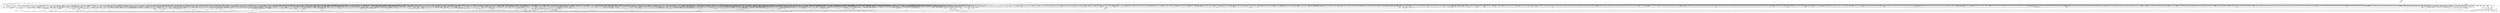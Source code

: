 digraph kerncollapsed {
    "drain_pages" [color="black"];
    "__count_vm_events_3" [color="black"];
    "Indirect call54" [color="black"];
    "system_supports_address_auth_1" [color="black"];
    "memchr" [color="black"];
    "shrink_lock_dentry" [color="black"];
    "Indirect call120" [color="black"];
    "Indirect call89" [color="black"];
    "__raw_spin_lock_irqsave_25" [color="black"];
    "get_sd_balance_interval" [color="black"];
    "Indirect call150" [color="black"];
    "pfn_is_map_memory" [color="black"];
    "mutex_can_spin_on_owner" [color="black"];
    "find_next_bit.constprop.0_21" [color="black"];
    "__rt_mutex_slowtrylock" [color="black"];
    "fsnotify_detach_connector_from_object" [color="black"];
    "ldsem_down_read_trylock" [color="black"];
    "Indirect call81" [color="black"];
    "update_rt_rq_load_avg" [color="black"];
    "nsec_to_clock_t" [color="black"];
    "clear_inode" [color="black"];
    "invalid_migration_vma" [color="black"];
    "__raw_spin_unlock_irqrestore_8" [color="black"];
    "__update_load_avg_cfs_rq" [color="black"];
    "__kern_my_cpu_offset_11" [color="black"];
    "rcu_seq_set_state" [color="black"];
    "set_task_cpu" [color="black"];
    "find_vma" [color="black"];
    "__cmpxchg_case_acq_32" [color="black"];
    "mas_set_alloc_req" [color="black"];
    "vm_unacct_memory_1" [color="black"];
    "cpu_online_3" [color="black"];
    "srcu_get_delay.isra.0" [color="black"];
    "local_bh_disable" [color="black"];
    "__skb_set_length_1" [color="black"];
    "wb_update_bandwidth" [color="black"];
    "local_cpu_stop" [color="black"];
    "arch_tlbbatch_should_defer.constprop.0" [color="black"];
    "__raw_spin_lock_28" [color="black"];
    "vmalloc_to_page" [color="black"];
    "__radix_tree_lookup" [color="black"];
    "mast_fill_bnode" [color="black"];
    "page_ref_dec_and_test" [color="black"];
    "vma_interval_tree_subtree_search" [color="black"];
    "__raw_spin_lock_27" [color="black"];
    "security_secid_to_secctx" [color="black"];
    "steal_suitable_fallback" [color="black"];
    "qdisc_qstats_cpu_backlog_dec" [color="black"];
    "set_next_entity" [color="black"];
    "io_poll_add_hash" [color="black"];
    "finish_swait" [color="black"];
    "cpuhp_invoke_callback" [color="black"];
    "unlock_page" [color="black"];
    "kill_device" [color="black"];
    "do_raw_spin_lock_44" [color="black"];
    "Indirect call23" [color="black"];
    "page_move_anon_rmap" [color="black"];
    "__kern_my_cpu_offset_71" [color="black"];
    "check_cb_ovld_locked" [color="black"];
    "inactive_is_low.constprop.0" [color="black"];
    "device_match_devt" [color="black"];
    "folio_trylock" [color="black"];
    "find_next_bit_7" [color="black"];
    "xas_next_entry" [color="black"];
    "compact_lock_irqsave" [color="black"];
    "__raw_spin_lock_64" [color="black"];
    "__mutex_remove_waiter" [color="black"];
    "set_task_reclaim_state" [color="black"];
    "__dequeue_entity" [color="black"];
    "node_dirty_ok" [color="black"];
    "skb_orphan_1" [color="black"];
    "__kern_my_cpu_offset_133" [color="black"];
    "Indirect call101" [color="black"];
    "rb_erase" [color="black"];
    "pagefault_enable_2" [color="black"];
    "__irq_domain_activate_irq" [color="black"];
    "__init_rwsem" [color="black"];
    "update_cfs_rq_load_avg.isra.0" [color="black"];
    "__raw_spin_lock_irq_7" [color="black"];
    "find_next_bit_10" [color="black"];
    "idle_cpu" [color="black"];
    "skb_has_frag_list" [color="black"];
    "llist_reverse_order" [color="black"];
    "arch_local_irq_restore_2" [color="black"];
    "attach_task" [color="black"];
    "ktime_get_real_seconds" [color="black"];
    "pcpu_block_update" [color="black"];
    "Indirect call125" [color="black"];
    "sched_ttwu_pending" [color="black"];
    "__raw_spin_lock_42" [color="black"];
    "do_raw_spin_lock_15" [color="black"];
    "ktime_get_mono_fast_ns" [color="black"];
    "__pageblock_pfn_to_page" [color="black"];
    "test_ti_thread_flag_4" [color="black"];
    "__wake_up_locked_key" [color="black"];
    "pageblock_skip_persistent" [color="black"];
    "cpumask_first" [color="black"];
    "check_and_switch_context" [color="black"];
    "free_unref_page_commit" [color="black"];
    "select_collect2" [color="black"];
    "list_splice" [color="black"];
    "find_task_by_pid_ns" [color="black"];
    "__kern_my_cpu_offset_50" [color="black"];
    "oom_badness" [color="black"];
    "Indirect call156" [color="black"];
    "pcpu_block_refresh_hint" [color="black"];
    "mapping_shrinkable_1" [color="black"];
    "io_run_cancel" [color="black"];
    "find_task_by_vpid" [color="black"];
    "__raw_spin_unlock_irqrestore_18" [color="black"];
    "set_load_weight" [color="black"];
    "__cmpxchg_case_mb_32_6" [color="black"];
    "dec_mm_counter" [color="black"];
    "timerqueue_add" [color="black"];
    "Indirect call56" [color="black"];
    "data_alloc" [color="black"];
    "tag_set" [color="black"];
    "mas_is_err" [color="black"];
    "strscpy" [color="black"];
    "clear_ti_thread_flag_6" [color="black"];
    "hlist_bl_unlock" [color="black"];
    "try_release_thread_stack_to_cache" [color="black"];
    "xas_find_conflict" [color="black"];
    "inode_lru_list_del" [color="black"];
    "io_req_defer_failed" [color="black"];
    "rwsem_spin_on_owner" [color="black"];
    "irq_enable" [color="black"];
    "rwsem_read_trylock" [color="black"];
    "update_pm_runtime_accounting" [color="black"];
    "inc_rlimit_ucounts" [color="black"];
    "raw_spin_rq_lock_1" [color="black"];
    "find_unlink_vmap_area" [color="black"];
    "__percpu_add_case_32_1" [color="black"];
    "Indirect call31" [color="black"];
    "Indirect call93" [color="black"];
    "__raw_spin_lock_irqsave.constprop.0_3" [color="black"];
    "__task_rq_lock" [color="black"];
    "rwsem_set_reader_owned" [color="black"];
    "_compound_head_5" [color="black"];
    "__xchg_case_mb_64.constprop.0_2" [color="black"];
    "__add_wait_queue" [color="black"];
    "find_next_bit.constprop.0_8" [color="black"];
    "Indirect call164" [color="black"];
    "folio_anon_vma" [color="black"];
    "test_ti_thread_flag_10" [color="black"];
    "queued_write_lock_slowpath" [color="black"];
    "tls_preserve_current_state" [color="black"];
    "__percpu_add_case_64_6" [color="black"];
    "__futex_queue" [color="black"];
    "smp_call_function" [color="black"];
    "arch_asym_cpu_priority" [color="black"];
    "get_page" [color="black"];
    "__mod_timer" [color="black"];
    "__raw_spin_unlock_irqrestore_15" [color="black"];
    "__raw_spin_lock_irq_25" [color="black"];
    "task_rq_unlock" [color="black"];
    "int_sqrt" [color="black"];
    "test_ti_thread_flag_11" [color="black"];
    "Indirect call166" [color="black"];
    "do_raw_spin_lock_12" [color="black"];
    "io_cancel_cb" [color="black"];
    "fsnotify_grab_connector" [color="black"];
    "put_dec" [color="black"];
    "mapping_shrinkable_2" [color="black"];
    "Indirect call107" [color="black"];
    "get_arm64_ftr_reg_nowarn" [color="black"];
    "tty_driver_name" [color="black"];
    "audit_uid_comparator" [color="black"];
    "__arch_copy_from_user" [color="black"];
    "mnt_get_writers" [color="black"];
    "__var_waitqueue" [color="black"];
    "__attach_mnt" [color="black"];
    "__raw_spin_lock_irqsave.constprop.0_1" [color="black"];
    "pde_subdir_find" [color="black"];
    "__raw_spin_lock_irq_43" [color="black"];
    "sub_running_bw.isra.0" [color="black"];
    "local_bh_enable" [color="black"];
    "__const_udelay" [color="black"];
    "page_ref_inc" [color="black"];
    "down_trylock" [color="black"];
    "min_deadline_cb_propagate" [color="black"];
    "rcu_start_this_gp" [color="black"];
    "Indirect call175" [color="black"];
    "sve_get_vl" [color="black"];
    "rcu_segcblist_init" [color="black"];
    "crng_make_state" [color="black"];
    "__cmpxchg_case_acq_32_1" [color="black"];
    "anon_vma_interval_tree_post_update_vma" [color="black"];
    "find_next_bit_17" [color="black"];
    "clear_ti_thread_flag_1" [color="black"];
    "arch_local_irq_restore_1" [color="black"];
    "set_swapper_pgd" [color="black"];
    "skb_header_cloned" [color="black"];
    "arm_smccc_1_1_get_conduit" [color="black"];
    "prepare_to_wait" [color="black"];
    "security_d_instantiate" [color="black"];
    "io_run_local_work_continue" [color="black"];
    "mas_pause" [color="black"];
    "clear_ti_thread_flag_5" [color="black"];
    "mas_safe_pivot" [color="black"];
    "copyin" [color="black"];
    "lockref_mark_dead" [color="black"];
    "lock_timer_base" [color="black"];
    "skb_header_pointer_2" [color="black"];
    "get_pfnblock_flags_mask" [color="black"];
    "__raw_spin_lock_irqsave_6" [color="black"];
    "mas_new_ma_node" [color="black"];
    "is_current_pgrp_orphaned" [color="black"];
    "__fprop_add_percpu_max" [color="black"];
    "__raw_spin_lock_20" [color="black"];
    "netlink_lock_table" [color="black"];
    "cpudl_find" [color="black"];
    "rcu_gp_is_expedited" [color="black"];
    "__raw_spin_unlock_irq_17" [color="black"];
    "Indirect call141" [color="black"];
    "__kern_my_cpu_offset_54" [color="black"];
    "tlb_remove_table_sync_one" [color="black"];
    "__percpu_add_case_32_13" [color="black"];
    "security_audit_rule_free" [color="black"];
    "__percpu_add_return_case_32_1" [color="black"];
    "prepare_alloc_pages.constprop.0" [color="black"];
    "do_raw_spin_lock_61" [color="black"];
    "init_multi_vma_prep" [color="black"];
    "irq_disable" [color="black"];
    "cpudl_heapify_up" [color="black"];
    "__wake_up_klogd.part.0" [color="black"];
    "__cmpxchg_case_mb_32_10" [color="black"];
    "will_become_orphaned_pgrp" [color="black"];
    "current_is_kswapd" [color="black"];
    "Indirect call165" [color="black"];
    "__rt_mutex_futex_trylock" [color="black"];
    "Indirect call9" [color="black"];
    "pgattr_change_is_safe" [color="black"];
    "desc_read_finalized_seq" [color="black"];
    "__enqueue_entity" [color="black"];
    "task_curr" [color="black"];
    "__list_del_entry_1" [color="black"];
    "mas_push_data" [color="black"];
    "__raw_spin_lock_irq_6" [color="black"];
    "skb_copy_bits" [color="black"];
    "rcu_segcblist_extract_done_cbs" [color="black"];
    "pcpu_unit_page_offset" [color="black"];
    "mas_prev_sibling" [color="black"];
    "recalc_sigpending" [color="black"];
    "mas_next_sibling" [color="black"];
    "__folio_cancel_dirty" [color="black"];
    "dl_set_overload.part.0" [color="black"];
    "this_cpu_has_cap" [color="black"];
    "Indirect call17" [color="black"];
    "take_dentry_name_snapshot" [color="black"];
    "Indirect call80" [color="black"];
    "rt_mutex_futex_trylock" [color="black"];
    "fsnotify_group_assert_locked" [color="black"];
    "do_raw_spin_lock_30" [color="black"];
    "Indirect call181" [color="black"];
    "do_raw_spin_lock_58" [color="black"];
    "__dl_sub" [color="black"];
    "Indirect call211" [color="black"];
    "tty_termios_input_baud_rate" [color="black"];
    "__update_min_deadline" [color="black"];
    "Indirect call127" [color="black"];
    "qdisc_maybe_clear_missed" [color="black"];
    "__raw_spin_lock_irqsave_51" [color="black"];
    "do_raw_spin_lock_31" [color="black"];
    "io_put_kbuf_comp.isra.0" [color="black"];
    "vma_is_secretmem" [color="black"];
    "mas_bulk_rebalance" [color="black"];
    "vm_stat_account" [color="black"];
    "pcpu_chunk_relocate" [color="black"];
    "oom_unkillable_task.isra.0" [color="black"];
    "__raw_spin_lock_irqsave_17" [color="black"];
    "_compound_head_4" [color="black"];
    "__raw_write_lock_irq_1" [color="black"];
    "__kern_my_cpu_offset_56" [color="black"];
    "pcpu_free_area.isra.0" [color="black"];
    "_raw_spin_rq_lock_irqsave" [color="black"];
    "anon_vma_interval_tree_remove" [color="black"];
    "kobj_child_ns_ops" [color="black"];
    "folio_not_mapped" [color="black"];
    "fatal_signal_pending_3" [color="black"];
    "find_next_bit_29" [color="black"];
    "do_raw_spin_lock_9" [color="black"];
    "Indirect call14" [color="black"];
    "mas_alloc_req.isra.0" [color="black"];
    "arch_local_irq_restore_3" [color="black"];
    "Indirect call130" [color="black"];
    "rcu_inkernel_boot_has_ended" [color="black"];
    "Indirect call38" [color="black"];
    "jiffies_to_usecs" [color="black"];
    "__kern_my_cpu_offset_49" [color="black"];
    "posix_cpu_timers_exit_group" [color="black"];
    "console_is_usable" [color="black"];
    "anon_vma_interval_tree_iter_first" [color="black"];
    "__fprop_add_percpu" [color="black"];
    "check_same_owner" [color="black"];
    "set_tsk_need_resched" [color="black"];
    "dev_xmit_recursion_dec" [color="black"];
    "mas_mab_cp" [color="black"];
    "Indirect call199" [color="black"];
    "Indirect call47" [color="black"];
    "tick_get_device" [color="black"];
    "set_cpu_online" [color="black"];
    "__bitmap_subset" [color="black"];
    "memzero_explicit" [color="black"];
    "mod_zone_state" [color="black"];
    "set_pfnblock_flags_mask" [color="black"];
    "audit_serial" [color="black"];
    "Indirect call100" [color="black"];
    "sched_dl_overflow" [color="black"];
    "find_next_bit_11" [color="black"];
    "__raw_read_unlock.constprop.0" [color="black"];
    "__raw_spin_unlock_irqrestore_21" [color="black"];
    "skb_flow_get_icmp_tci" [color="black"];
    "wakeup_source_deactivate" [color="black"];
    "list_del_init_7" [color="black"];
    "lru_move_tail_fn" [color="black"];
    "io_schedule_prepare" [color="black"];
    "need_mlock_drain" [color="black"];
    "__raw_spin_lock_irq" [color="black"];
    "bstats_update" [color="black"];
    "__raw_spin_unlock_irqrestore_31" [color="black"];
    "extfrag_for_order" [color="black"];
    "group_open_release" [color="black"];
    "__raw_spin_lock_irqsave_32" [color="black"];
    "Indirect call58" [color="black"];
    "prb_first_valid_seq" [color="black"];
    "__raw_spin_lock_irqsave_42" [color="black"];
    "__wait_for_common" [color="black"];
    "__percpu_down_write_trylock" [color="black"];
    "__raw_spin_lock_irqsave_7" [color="black"];
    "qdisc_qstats_cpu_qlen_inc" [color="black"];
    "__kern_my_cpu_offset_36" [color="black"];
    "__raw_spin_lock_irq_4" [color="black"];
    "queued_read_unlock.constprop.0_2" [color="black"];
    "_atomic_dec_and_lock_irqsave" [color="black"];
    "clear_ti_thread_flag" [color="black"];
    "ptep_clear_flush" [color="black"];
    "copy_to_user_page" [color="black"];
    "update_rq_clock" [color="black"];
    "__raw_spin_unlock_irq_11" [color="black"];
    "redirty_tail_locked" [color="black"];
    "do_raw_spin_lock_14" [color="black"];
    "skb_tailroom_1" [color="black"];
    "__raw_spin_lock_31" [color="black"];
    "fast_dput" [color="black"];
    "__mnt_is_readonly" [color="black"];
    "vma_address" [color="black"];
    "timer_reduce" [color="black"];
    "test_ti_thread_flag_21" [color="black"];
    "Indirect call43" [color="black"];
    "__raw_spin_lock_irq_41" [color="black"];
    "set_page_dirty" [color="black"];
    "Indirect call168" [color="black"];
    "irq_get_irq_data" [color="black"];
    "mte_thread_switch" [color="black"];
    "wp_page_reuse" [color="black"];
    "rcu_exp_jiffies_till_stall_check" [color="black"];
    "__io_prep_linked_timeout" [color="black"];
    "sme_save_state" [color="black"];
    "d_flags_for_inode" [color="black"];
    "mte_parent_slot" [color="black"];
    "__anon_vma_interval_tree_augment_rotate" [color="black"];
    "mas_prev_range" [color="black"];
    "ttwu_do_activate.constprop.0" [color="black"];
    "get_group_info.isra.0" [color="black"];
    "__irq_put_desc_unlock" [color="black"];
    "clear_bit_unlock.constprop.0" [color="black"];
    "__do_set_cpus_allowed" [color="black"];
    "count_vm_events_1" [color="black"];
    "Indirect call113" [color="black"];
    "mas_prev" [color="black"];
    "__fsnotify_update_child_dentry_flags" [color="black"];
    "prb_read_valid" [color="black"];
    "dl_bw_cpus" [color="black"];
    "Indirect call121" [color="black"];
    "set_ti_thread_flag_4" [color="black"];
    "count_vm_event_2" [color="black"];
    "get_file" [color="black"];
    "__bitmap_and" [color="black"];
    "Indirect call135" [color="black"];
    "get_random_bytes" [color="black"];
    "sve_save_state" [color="black"];
    "do_raw_spin_lock_34" [color="black"];
    "plist_del" [color="black"];
    "wb_dirty_limits" [color="black"];
    "tty_port_kopened" [color="black"];
    "security_sock_rcv_skb" [color="black"];
    "__count_vm_events" [color="black"];
    "do_raw_spin_lock_45" [color="black"];
    "folio_nr_pages_1" [color="black"];
    "calc_wheel_index" [color="black"];
    "get_next_ino" [color="black"];
    "__find_vmap_area.constprop.0" [color="black"];
    "dequeue_task" [color="black"];
    "clear_siginfo" [color="black"];
    "dl_rq_of_se" [color="black"];
    "__printk_safe_enter" [color="black"];
    "__mnt_drop_write_file" [color="black"];
    "find_mergeable_anon_vma" [color="black"];
    "__clear_open_fd" [color="black"];
    "mutex_is_locked" [color="black"];
    "sched_setscheduler" [color="black"];
    "xas_find_marked" [color="black"];
    "rt_mutex_slowtrylock" [color="black"];
    "flush_tlb_mm_1" [color="black"];
    "__raw_spin_lock_22" [color="black"];
    "mast_ascend" [color="black"];
    "skb_tailroom_2" [color="black"];
    "folio_activate_fn" [color="black"];
    "add_mm_rss_vec" [color="black"];
    "__tlb_reset_range" [color="black"];
    "__raw_spin_unlock_irqrestore_11" [color="black"];
    "page_ref_dec_and_test_1" [color="black"];
    "__raw_spin_lock_irq_20" [color="black"];
    "pvm_find_va_enclose_addr" [color="black"];
    "filemap_check_errors" [color="black"];
    "Indirect call72" [color="black"];
    "rcu_segcblist_accelerate" [color="black"];
    "__dev_pm_qos_resume_latency" [color="black"];
    "__mnt_want_write_file" [color="black"];
    "Indirect call116" [color="black"];
    "get_pwq" [color="black"];
    "zone_page_state_add" [color="black"];
    "Indirect call172" [color="black"];
    "find_next_and_bit" [color="black"];
    "add_timer_on" [color="black"];
    "__raw_write_unlock_irq_5" [color="black"];
    "io_acct_run_queue" [color="black"];
    "__cmpxchg_case_acq_32_2" [color="black"];
    "rt_mutex_init_proxy_locked" [color="black"];
    "memblock_search" [color="black"];
    "__skb_flow_get_ports" [color="black"];
    "test_ti_thread_flag_19" [color="black"];
    "lock_mnt_tree" [color="black"];
    "mte_destroy_descend.constprop.0" [color="black"];
    "__reset_isolation_pfn" [color="black"];
    "__kern_my_cpu_offset_26" [color="black"];
    "rcu_seq_start" [color="black"];
    "queued_write_lock.constprop.0_1" [color="black"];
    "free_vmap_area_rb_augment_cb_rotate" [color="black"];
    "folio_add_new_anon_rmap" [color="black"];
    "efi_reboot" [color="black"];
    "irq_set_thread_affinity" [color="black"];
    "__xchg_case_mb_64.constprop.0_3" [color="black"];
    "add_device_randomness" [color="black"];
    "mas_set_height" [color="black"];
    "Indirect call27" [color="black"];
    "_compound_head_1" [color="black"];
    "ma_slots" [color="black"];
    "Indirect call184" [color="black"];
    "Indirect call8" [color="black"];
    "_compound_head_2" [color="black"];
    "signal_pending_11" [color="black"];
    "__cmpxchg_case_mb_32_4" [color="black"];
    "folio_mapped_2" [color="black"];
    "mas_pop_node" [color="black"];
    "forward_timer_base" [color="black"];
    "Indirect call67" [color="black"];
    "arch_send_call_function_single_ipi" [color="black"];
    "io_wq_exit_start" [color="black"];
    "mab_shift_right" [color="black"];
    "rwsem_set_nonspinnable" [color="black"];
    "folio_wake_bit" [color="black"];
    "Indirect call208" [color="black"];
    "tty_driver_flush_buffer" [color="black"];
    "atomic_notifier_call_chain" [color="black"];
    "pcpu_next_fit_region.constprop.0" [color="black"];
    "Indirect call92" [color="black"];
    "_task_util_est" [color="black"];
    "fpsimd_thread_switch" [color="black"];
    "access_ok_14" [color="black"];
    "__bitmap_clear" [color="black"];
    "rcu_seq_end" [color="black"];
    "desc_make_reusable" [color="black"];
    "lru_note_cost_refault" [color="black"];
    "rcu_exp_need_qs" [color="black"];
    "fill_contig_page_info" [color="black"];
    "Indirect call189" [color="black"];
    "arch_local_irq_restore" [color="black"];
    "Indirect call22" [color="black"];
    "release_thread" [color="black"];
    "device_links_read_lock" [color="black"];
    "timer_delete_hook" [color="black"];
    "req_set_fail" [color="black"];
    "__percpu_add_case_32_21" [color="black"];
    "folio_mapping" [color="black"];
    "Indirect call12" [color="black"];
    "pcpu_post_unmap_tlb_flush" [color="black"];
    "__kern_my_cpu_offset_53" [color="black"];
    "radix_tree_tag_get" [color="black"];
    "hlist_bl_lock" [color="black"];
    "check_stable_address_space" [color="black"];
    "Indirect call160" [color="black"];
    "kick_process" [color="black"];
    "mab_set_b_end" [color="black"];
    "__raw_spin_lock_54" [color="black"];
    "fd_install" [color="black"];
    "__raw_spin_lock_irq_19" [color="black"];
    "zone_watermark_ok_safe" [color="black"];
    "hrtimer_cancel" [color="black"];
    "post_ttbr_update_workaround" [color="black"];
    "flush_tlb_mm" [color="black"];
    "Indirect call146" [color="black"];
    "lock_parent" [color="black"];
    "__dput_to_list" [color="black"];
    "__irq_startup" [color="black"];
    "rcu_stall_is_suppressed" [color="black"];
    "__percpu_add_case_64_3" [color="black"];
    "replace_mark_chunk" [color="black"];
    "__cmpxchg_case_rel_32" [color="black"];
    "rt_mutex_adjust_pi" [color="black"];
    "mapping_allow_writable" [color="black"];
    "__percpu_counter_sum" [color="black"];
    "exit_oom_victim" [color="black"];
    "get_cpu_fpsimd_context" [color="black"];
    "Indirect call102" [color="black"];
    "access_ok_16" [color="black"];
    "Indirect call139" [color="black"];
    "number" [color="black"];
    "strcpy" [color="black"];
    "find_next_bit_18" [color="black"];
    "strchr" [color="black"];
    "d_find_any_alias" [color="black"];
    "__wake_up" [color="black"];
    "__raw_spin_lock_irqsave_39" [color="black"];
    "netlink_has_listeners" [color="black"];
    "folio_invalidate" [color="black"];
    "io_timeout_extract" [color="black"];
    "__raw_spin_unlock_irq_29" [color="black"];
    "pfn_swap_entry_to_page" [color="black"];
    "__nr_to_section" [color="black"];
    "mas_split_final_node.isra.0" [color="black"];
    "u64_stats_add_2" [color="black"];
    "lowest_in_progress" [color="black"];
    "invalid_folio_referenced_vma" [color="black"];
    "workingset_activation" [color="black"];
    "sched_clock_noinstr" [color="black"];
    "__d_find_any_alias" [color="black"];
    "put_dec_trunc8" [color="black"];
    "__cmpxchg_case_acq_32.constprop.0_5" [color="black"];
    "mte_copy_page_tags" [color="black"];
    "__raw_spin_trylock_4" [color="black"];
    "workingset_eviction" [color="black"];
    "pm_runtime_put_noidle_2" [color="black"];
    "fsnotify_put_sb_connectors" [color="black"];
    "__kern_my_cpu_offset_89" [color="black"];
    "__try_to_del_timer_sync" [color="black"];
    "rseq_migrate" [color="black"];
    "llist_add_batch" [color="black"];
    "llist_del_first" [color="black"];
    "__get_cpu_fpsimd_context" [color="black"];
    "__checkparam_dl" [color="black"];
    "copy_user_highpage" [color="black"];
    "first_zones_zonelist" [color="black"];
    "Indirect call103" [color="black"];
    "arm64_kernel_unmapped_at_el0_3" [color="black"];
    "__raw_spin_lock_irqsave_19" [color="black"];
    "memcg_charge_kernel_stack.part.0" [color="black"];
    "task_participate_group_stop" [color="black"];
    "__raw_spin_lock_irqsave.constprop.0_2" [color="black"];
    "__futex_unqueue" [color="black"];
    "sock_rmem_free" [color="black"];
    "do_raw_spin_lock_72" [color="black"];
    "avg_vruntime" [color="black"];
    "__posix_timers_find" [color="black"];
    "__finish_swait" [color="black"];
    "rcu_segcblist_inc_len" [color="black"];
    "task_pid_vnr" [color="black"];
    "__xa_clear_mark" [color="black"];
    "bsearch" [color="black"];
    "Indirect call33" [color="black"];
    "page_vma_mapped_walk_done_1" [color="black"];
    "rcu_is_cpu_rrupt_from_idle" [color="black"];
    "access_ok_2" [color="black"];
    "__smp_call_single_queue" [color="black"];
    "__raw_spin_unlock_irq_6" [color="black"];
    "find_next_bit.constprop.0_5" [color="black"];
    "radix_tree_load_root" [color="black"];
    "page_ref_inc_4" [color="black"];
    "dev_pm_disable_wake_irq_check" [color="black"];
    "__list_del_entry_2" [color="black"];
    "fpsimd_preserve_current_state" [color="black"];
    "arch_local_irq_enable_2" [color="black"];
    "list_splice_tail_init" [color="black"];
    "__raw_spin_unlock_irqrestore_1" [color="black"];
    "find_next_bit.constprop.0_7" [color="black"];
    "mm_counter_file" [color="black"];
    "try_grab_page" [color="black"];
    "percpu_ref_get_many.constprop.0" [color="black"];
    "try_check_zero" [color="black"];
    "set_ptes.constprop.0.isra.0_1" [color="black"];
    "is_rlimit_overlimit" [color="black"];
    "page_ref_inc_6" [color="black"];
    "__raw_spin_unlock_irqrestore" [color="black"];
    "has_managed_dma" [color="black"];
    "__d_instantiate" [color="black"];
    "update_newidle_cost" [color="black"];
    "__raw_spin_lock_46" [color="black"];
    "cpumask_empty_3" [color="black"];
    "auditsc_get_stamp" [color="black"];
    "mas_ascend" [color="black"];
    "page_try_share_anon_rmap" [color="black"];
    "pwq_activate_inactive_work" [color="black"];
    "prep_new_page" [color="black"];
    "__raw_spin_unlock_irq_4" [color="black"];
    "pagetable_pte_dtor" [color="black"];
    "task_clear_jobctl_pending" [color="black"];
    "__cmpxchg_case_acq_32.constprop.0_8" [color="black"];
    "_find_next_zero_bit" [color="black"];
    "__fsnotify_recalc_mask" [color="black"];
    "Indirect call194" [color="black"];
    "reweight_task" [color="black"];
    "sched_cgroup_fork" [color="black"];
    "tty_update_time" [color="black"];
    "io_wq_hash_work" [color="black"];
    "Indirect call144" [color="black"];
    "__rpm_get_callback" [color="black"];
    "pm_qos_read_value" [color="black"];
    "show_mem_node_skip" [color="black"];
    "__raise_softirq_irqoff" [color="black"];
    "count_vm_events_2" [color="black"];
    "group_classify" [color="black"];
    "Indirect call149" [color="black"];
    "list_del_2" [color="black"];
    "Indirect call24" [color="black"];
    "mas_prev_slot" [color="black"];
    "__skb_dequeue_3" [color="black"];
    "__irq_can_set_affinity" [color="black"];
    "Indirect call143" [color="black"];
    "__percpu_add_case_64.constprop.0_1" [color="black"];
    "strnlen" [color="black"];
    "update_misfit_status" [color="black"];
    "vma_needs_dirty_tracking" [color="black"];
    "unlock_task_sighand.isra.0_1" [color="black"];
    "__raw_spin_trylock" [color="black"];
    "rb_insert_color" [color="black"];
    "irq_chip_retrigger_hierarchy" [color="black"];
    "find_vma_prev" [color="black"];
    "set_kpti_asid_bits" [color="black"];
    "mnt_set_mountpoint" [color="black"];
    "Indirect call134" [color="black"];
    "__wake_q_add" [color="black"];
    "Indirect call147" [color="black"];
    "_get_random_bytes" [color="black"];
    "hrtimer_start_expires" [color="black"];
    "__skb_set_length" [color="black"];
    "__kern_my_cpu_offset_74" [color="black"];
    "active_load_balance_cpu_stop" [color="black"];
    "pcpu_chunk_populated" [color="black"];
    "unreserve_highatomic_pageblock" [color="black"];
    "Indirect call123" [color="black"];
    "decay_load" [color="black"];
    "__kern_my_cpu_offset_79" [color="black"];
    "do_raw_spin_lock_116" [color="black"];
    "audit_rate_check.part.0" [color="black"];
    "__percpu_add_case_32_2" [color="black"];
    "min_deadline_cb_rotate" [color="black"];
    "Indirect call170" [color="black"];
    "Indirect call108" [color="black"];
    "__sync_icache_dcache" [color="black"];
    "__init_swait_queue_head" [color="black"];
    "mas_state_walk" [color="black"];
    "finish_wait" [color="black"];
    "mas_allocated.isra.0" [color="black"];
    "task_set_jobctl_pending" [color="black"];
    "blake2s.constprop.0" [color="black"];
    "xas_not_node" [color="black"];
    "__cmpxchg_case_acq_32.constprop.0_17" [color="black"];
    "__pm_relax" [color="black"];
    "do_raw_spin_lock_46" [color="black"];
    "tcp_get_info_chrono_stats" [color="black"];
    "folio_isolate_lru" [color="black"];
    "IS_ERR_OR_NULL_3" [color="black"];
    "__wake_up_bit" [color="black"];
    "_find_first_bit" [color="black"];
    "__rb_change_child.constprop.0" [color="black"];
    "dec_rlimit_ucounts" [color="black"];
    "__page_dup_rmap.constprop.0" [color="black"];
    "kmalloc_slab" [color="black"];
    "update_curr" [color="black"];
    "__mutex_init" [color="black"];
    "pmd_clear_huge" [color="black"];
    "set_tlb_ubc_flush_pending" [color="black"];
    "notifier_call_chain" [color="black"];
    "__gfp_pfmemalloc_flags" [color="black"];
    "__io_acct_run_queue" [color="black"];
    "do_raw_spin_lock_6" [color="black"];
    "__cmpxchg_case_rel_64" [color="black"];
    "do_raw_spin_lock.constprop.0_13" [color="black"];
    "pte_offset_kernel.isra.0" [color="black"];
    "__cmpxchg_case_acq_32.constprop.0_10" [color="black"];
    "Indirect call178" [color="black"];
    "_copy_from_iter" [color="black"];
    "__kern_my_cpu_offset_47" [color="black"];
    "folio_mapped_3" [color="black"];
    "__kern_my_cpu_offset_23" [color="black"];
    "put_prev_task" [color="black"];
    "__raw_spin_lock_irqsave_34" [color="black"];
    "mte_zero_clear_page_tags" [color="black"];
    "sibling_imbalance.isra.0" [color="black"];
    "__pi_memcmp" [color="black"];
    "__down_trylock_console_sem.constprop.0" [color="black"];
    "__percpu_add_case_64" [color="black"];
    "__rb_rotate_set_parents" [color="black"];
    "Indirect call86" [color="black"];
    "Indirect call198" [color="black"];
    "Indirect call115" [color="black"];
    "__audit_uring_entry" [color="black"];
    "lockref_put_return" [color="black"];
    "task_clear_jobctl_trapping" [color="black"];
    "__kern_my_cpu_offset_91" [color="black"];
    "__printk_cpu_sync_try_get" [color="black"];
    "Indirect call179" [color="black"];
    "_mix_pool_bytes" [color="black"];
    "do_raw_spin_lock_38" [color="black"];
    "ma_pivots" [color="black"];
    "__raw_spin_lock_21" [color="black"];
    "sync_icache_aliases" [color="black"];
    "console_srcu_read_lock" [color="black"];
    "__setparam_dl" [color="black"];
    "try_to_unmap_flush_dirty" [color="black"];
    "arch_local_irq_save_7" [color="black"];
    "slab_want_init_on_alloc" [color="black"];
    "process_shares_mm" [color="black"];
    "double_unlock_balance" [color="black"];
    "fprop_fraction_percpu" [color="black"];
    "strscpy_pad" [color="black"];
    "__bpf_free_used_maps" [color="black"];
    "ptrauth_keys_install_user" [color="black"];
    "virt_to_head_page.isra.0" [color="black"];
    "strncmp" [color="black"];
    "tlb_flush_mmu_tlbonly" [color="black"];
    "inc_tlb_flush_pending" [color="black"];
    "Indirect call11" [color="black"];
    "flush_tlb_batched_pending" [color="black"];
    "unhash_mnt" [color="black"];
    "__raw_spin_unlock_irq_1" [color="black"];
    "bump_cpu_timer" [color="black"];
    "next_mnt" [color="black"];
    "__skb_header_pointer" [color="black"];
    "mas_wr_store_setup" [color="black"];
    "pageblock_pfn_to_page" [color="black"];
    "folio_evictable" [color="black"];
    "sub_rq_bw.isra.0" [color="black"];
    "pid_nr_ns" [color="black"];
    "wb_stat_error" [color="black"];
    "__raw_spin_trylock_5" [color="black"];
    "find_lock_task_mm" [color="black"];
    "list_del_1" [color="black"];
    "timerqueue_iterate_next" [color="black"];
    "vma_interval_tree_iter_first" [color="black"];
    "kmap_atomic_1" [color="black"];
    "rcu_advance_cbs" [color="black"];
    "_prb_commit" [color="black"];
    "__kern_my_cpu_offset_70" [color="black"];
    "memset" [color="black"];
    "task_sigpending_1" [color="black"];
    "cpumask_next_and" [color="black"];
    "__rb_insert_augmented" [color="black"];
    "__wake_up_parent" [color="black"];
    "get_state_synchronize_rcu" [color="black"];
    "__raw_spin_lock_irq_17" [color="black"];
    "__raw_spin_lock_62" [color="black"];
    "tty_ldisc_open" [color="black"];
    "u64_stats_add_1" [color="black"];
    "Indirect call71" [color="black"];
    "wake_all_kswapds" [color="black"];
    "__kern_my_cpu_offset_27" [color="black"];
    "Indirect call37" [color="black"];
    "list_del_init_6" [color="black"];
    "do_raw_spin_lock.constprop.0_3" [color="black"];
    "dget" [color="black"];
    "__raw_spin_unlock_irqrestore_12" [color="black"];
    "find_next_bit_8" [color="black"];
    "__percpu_add_case_64.constprop.0_3" [color="black"];
    "__kern_my_cpu_offset_2" [color="black"];
    "cpumask_any_and_distribute" [color="black"];
    "security_task_getsecid_obj" [color="black"];
    "Indirect call7" [color="black"];
    "need_seqretry" [color="black"];
    "mod_node_page_state" [color="black"];
    "online_section_nr" [color="black"];
    "simple_xattr_space" [color="black"];
    "sched_asym_prefer" [color="black"];
    "cfs_rq_of" [color="black"];
    "__raw_spin_lock_irqsave_44" [color="black"];
    "__kmem_obj_info" [color="black"];
    "__acct_reclaim_writeback" [color="black"];
    "read_seqbegin.constprop.0" [color="black"];
    "update_blocked_averages" [color="black"];
    "do_raw_spin_lock_3" [color="black"];
    "kmsg_dump" [color="black"];
    "Indirect call193" [color="black"];
    "cpumask_and.isra.0_3" [color="black"];
    "free_vmap_area_rb_augment_cb_propagate" [color="black"];
    "find_busiest_group" [color="black"];
    "mutex_spin_on_owner" [color="black"];
    "xas_next_offset" [color="black"];
    "cpu_util.constprop.0" [color="black"];
    "unlock_mount_hash" [color="black"];
    "ktime_add_safe" [color="black"];
    "__count_vm_events_2" [color="black"];
    "virt_to_folio" [color="black"];
    "folio_unlock" [color="black"];
    "arch_local_irq_save_2" [color="black"];
    "wb_has_dirty_io" [color="black"];
    "__integrity_iint_find" [color="black"];
    "inode_add_lru" [color="black"];
    "flush_tlb_kernel_range" [color="black"];
    "io_poll_remove_entries" [color="black"];
    "put_unused_fd" [color="black"];
    "__raw_spin_lock_irq_32" [color="black"];
    "first_zones_zonelist_1" [color="black"];
    "find_next_zero_bit" [color="black"];
    "Indirect call132" [color="black"];
    "workingset_update_node" [color="black"];
    "__kern_my_cpu_offset_52" [color="black"];
    "net_eq_idr" [color="black"];
    "Indirect call197" [color="black"];
    "sb_clear_inode_writeback" [color="black"];
    "Indirect call75" [color="black"];
    "fsnotify_first_mark" [color="black"];
    "__get_task_comm" [color="black"];
    "Indirect call34" [color="black"];
    "posix_cpu_timer_rearm" [color="black"];
    "io_cancel_req_match" [color="black"];
    "gup_must_unshare" [color="black"];
    "console_trylock" [color="black"];
    "tlb_remove_table_smp_sync" [color="black"];
    "set_pageblock_migratetype" [color="black"];
    "mm_counter" [color="black"];
    "__flush_tlb_page_nosync" [color="black"];
    "cpudl_set" [color="black"];
    "Indirect call95" [color="black"];
    "mapping_unmap_writable" [color="black"];
    "__ipi_send_mask" [color="black"];
    "Indirect call207" [color="black"];
    "__raw_spin_lock_irq_34" [color="black"];
    "cpu_util_cfs" [color="black"];
    "enqueue_pushable_dl_task" [color="black"];
    "__udelay" [color="black"];
    "vma_last_pgoff" [color="black"];
    "pmd_install" [color="black"];
    "folio_try_get_rcu" [color="black"];
    "__mnt_drop_write" [color="black"];
    "__cmpxchg_case_mb_32_13" [color="black"];
    "__raw_spin_unlock_irqrestore.constprop.0_2" [color="black"];
    "__raw_spin_lock_16" [color="black"];
    "anon_vma_interval_tree_iter_next" [color="black"];
    "rcu_segcblist_first_pend_cb" [color="black"];
    "prepare_to_wait_exclusive" [color="black"];
    "qdisc_qstats_cpu_qlen_dec" [color="black"];
    "__raw_spin_lock_4" [color="black"];
    "rcu_gp_is_normal" [color="black"];
    "do_raw_spin_lock.constprop.0_6" [color="black"];
    "siginfo_layout" [color="black"];
    "Indirect call25" [color="black"];
    "pagefault_enable" [color="black"];
    "io_poll_mark_cancelled" [color="black"];
    "__pick_first_entity" [color="black"];
    "Indirect call155" [color="black"];
    "pcpu_init_md_blocks" [color="black"];
    "access_ok_39" [color="black"];
    "__isolate_free_page" [color="black"];
    "mas_parent_type" [color="black"];
    "sk_memory_allocated_sub" [color="black"];
    "Indirect call124" [color="black"];
    "irq_work_claim" [color="black"];
    "__kern_my_cpu_offset_19" [color="black"];
    "Indirect call94" [color="black"];
    "ma_dead_node" [color="black"];
    "find_next_bit.constprop.0_11" [color="black"];
    "unmask_irq" [color="black"];
    "internal_add_timer" [color="black"];
    "__cmpxchg_case_acq_32.constprop.0_9" [color="black"];
    "do_raw_spin_lock_47" [color="black"];
    "__dl_bw_capacity" [color="black"];
    "mas_wr_new_end" [color="black"];
    "io_get_cqe_overflow" [color="black"];
    "__cmpxchg_case_acq_32.constprop.0_4" [color="black"];
    "enqueue_task" [color="black"];
    "mas_push_node" [color="black"];
    "list_del_init_8" [color="black"];
    "fsnotify_handle_inode_event.isra.0" [color="black"];
    "Indirect call73" [color="black"];
    "__printk_safe_exit" [color="black"];
    "io_cancel_task_cb" [color="black"];
    "mas_wr_node_walk" [color="black"];
    "folio_order" [color="black"];
    "propagate_mount_unlock" [color="black"];
    "__init_waitqueue_head" [color="black"];
    "file_ns_capable" [color="black"];
    "Indirect call142" [color="black"];
    "__percpu_add_case_32" [color="black"];
    "folio_nr_pages_4" [color="black"];
    "compound_order" [color="black"];
    "Indirect call111" [color="black"];
    "idr_for_each" [color="black"];
    "mas_update_gap" [color="black"];
    "expand" [color="black"];
    "folio_test_uptodate" [color="black"];
    "klist_node_attached" [color="black"];
    "__percpu_add_case_32_15" [color="black"];
    "__raw_spin_unlock_irqrestore_6" [color="black"];
    "__cmpxchg_case_mb_64_4" [color="black"];
    "dev_bus_name" [color="black"];
    "__percpu_add_case_32_3" [color="black"];
    "disable_irq_nosync" [color="black"];
    "Indirect call63" [color="black"];
    "arm64_kernel_unmapped_at_el0_2" [color="black"];
    "mas_wr_walk_descend" [color="black"];
    "__raw_write_lock_irq.constprop.0" [color="black"];
    "Indirect call78" [color="black"];
    "Indirect call176" [color="black"];
    "__raw_read_unlock.constprop.0_6" [color="black"];
    "__update_gt_cputime" [color="black"];
    "__raw_spin_unlock_irq_36" [color="black"];
    "should_failslab" [color="black"];
    "deny_write_access.isra.0" [color="black"];
    "osq_lock" [color="black"];
    "task_sched_runtime" [color="black"];
    "__raw_spin_unlock_irqrestore.constprop.0_1" [color="black"];
    "task_join_group_stop" [color="black"];
    "__hlist_del" [color="black"];
    "percpu_ref_put_many" [color="black"];
    "__raw_spin_lock_irq_31" [color="black"];
    "class_raw_spinlock_irqsave_destructor" [color="black"];
    "ktime_get_coarse_real_ts64" [color="black"];
    "dcache_clean_pou" [color="black"];
    "__cmpxchg_case_acq_32.constprop.0_20" [color="black"];
    "Indirect call96" [color="black"];
    "Indirect call82" [color="black"];
    "pm_runtime_get_noresume" [color="black"];
    "do_raw_spin_lock_8" [color="black"];
    "skb_may_tx_timestamp.part.0" [color="black"];
    "check_class_changed" [color="black"];
    "Indirect call188" [color="black"];
    "security_audit_rule_match" [color="black"];
    "find_next_bit_6" [color="black"];
    "set_area_direct_map" [color="black"];
    "__kern_my_cpu_offset_42" [color="black"];
    "do_raw_spin_lock_28" [color="black"];
    "get_state_synchronize_rcu_full" [color="black"];
    "Indirect call153" [color="black"];
    "Indirect call205" [color="black"];
    "Indirect call98" [color="black"];
    "Indirect call200" [color="black"];
    "Indirect call152" [color="black"];
    "__cmpxchg_case_mb_32_2" [color="black"];
    "__raw_spin_lock_irq_11" [color="black"];
    "__cmpxchg_case_mb_64" [color="black"];
    "__pi_strcmp" [color="black"];
    "_prb_read_valid" [color="black"];
    "system_supports_tlb_range" [color="black"];
    "find_next_bit_15" [color="black"];
    "__skb_zcopy_downgrade_managed" [color="black"];
    "do_raw_spin_lock_11" [color="black"];
    "arch_get_random_seed_longs" [color="black"];
    "anon_vma_interval_tree_pre_update_vma" [color="black"];
    "rcu_accelerate_cbs" [color="black"];
    "mas_next_setup.constprop.0" [color="black"];
    "Indirect call136" [color="black"];
    "xas_retry" [color="black"];
    "posix_cputimers_group_init" [color="black"];
    "folio_account_cleaned" [color="black"];
    "xa_is_node" [color="black"];
    "do_raw_spin_lock_97" [color="black"];
    "tlb_gather_mmu" [color="black"];
    "Indirect call190" [color="black"];
    "dl_param_changed" [color="black"];
    "pm_qos_update_flags" [color="black"];
    "pte_to_swp_entry" [color="black"];
    "lock_hrtimer_base" [color="black"];
    "netlink_unlock_table" [color="black"];
    "xas_set_offset" [color="black"];
    "__raw_spin_unlock_irq_37" [color="black"];
    "osq_wait_next" [color="black"];
    "do_raw_spin_lock_41" [color="black"];
    "percpu_counter_dec" [color="black"];
    "irq_domain_activate_irq" [color="black"];
    "tlb_gather_mmu_fullmm" [color="black"];
    "find_last_bit" [color="black"];
    "__raw_spin_lock_irq_35" [color="black"];
    "chacha_block_generic" [color="black"];
    "mas_adopt_children.isra.0" [color="black"];
    "__cmpxchg_case_acq_64" [color="black"];
    "prepend" [color="black"];
    "account_pipe_buffers" [color="black"];
    "Indirect call35" [color="black"];
    "cpu_mitigations_off" [color="black"];
    "__raw_spin_unlock_irq_19" [color="black"];
    "io_req_complete_defer" [color="black"];
    "mte_dead_walk" [color="black"];
    "flush_signal_handlers" [color="black"];
    "fsnotify_connector_sb" [color="black"];
    "Indirect call39" [color="black"];
    "timespec64_equal" [color="black"];
    "__raw_spin_lock_irqsave_29" [color="black"];
    "rt_mutex_setprio" [color="black"];
    "pcpu_page_idx" [color="black"];
    "can_set_direct_map" [color="black"];
    "find_next_zero_bit_1" [color="black"];
    "split_map_pages" [color="black"];
    "__raw_spin_lock_irqsave_52" [color="black"];
    "xa_find_after" [color="black"];
    "get_ucounts_or_wrap" [color="black"];
    "mte_update_gcr_excl.isra.0" [color="black"];
    "__raw_spin_unlock_irqrestore_2" [color="black"];
    "dl_bw_of" [color="black"];
    "__xchg_case_mb_32.constprop.0" [color="black"];
    "pick_next_task_idle" [color="black"];
    "put_cpu_fpsimd_context" [color="black"];
    "group_close_release" [color="black"];
    "xas_update.isra.0" [color="black"];
    "__set_open_fd" [color="black"];
    "Indirect call68" [color="black"];
    "_double_lock_balance" [color="black"];
    "hrtimer_try_to_cancel" [color="black"];
    "access_ok_8" [color="black"];
    "tag_clear_highpage" [color="black"];
    "init_completion" [color="black"];
    "do_raw_spin_lock_118" [color="black"];
    "__raw_spin_lock_5" [color="black"];
    "smp_call_function_many" [color="black"];
    "__raw_spin_lock_52" [color="black"];
    "arch_local_irq_save_8" [color="black"];
    "plist_add" [color="black"];
    "mas_walk" [color="black"];
    "__wake_up_locked_key_bookmark" [color="black"];
    "__set_task_comm" [color="black"];
    "need_active_balance" [color="black"];
    "__raw_spin_unlock_irqrestore_14" [color="black"];
    "arm64_kernel_unmapped_at_el0_4" [color="black"];
    "__raw_spin_lock_irq_21" [color="black"];
    "blake2s_final" [color="black"];
    "cpumask_and.isra.0_1" [color="black"];
    "cpumask_copy_1" [color="black"];
    "cpu_online" [color="black"];
    "Indirect call109" [color="black"];
    "folio_trylock_2" [color="black"];
    "activate_task" [color="black"];
    "Indirect call85" [color="black"];
    "rt_mutex_top_waiter" [color="black"];
    "do_raw_spin_lock_67" [color="black"];
    "Indirect call48" [color="black"];
    "mas_max_gap" [color="black"];
    "Indirect call88" [color="black"];
    "do_raw_spin_lock.constprop.0_7" [color="black"];
    "cpudl_heapify" [color="black"];
    "find_first_bit_4" [color="black"];
    "mte_sync_tags" [color="black"];
    "workingset_age_nonresident" [color="black"];
    "folio_evictable_1" [color="black"];
    "Indirect call196" [color="black"];
    "get_file_1" [color="black"];
    "Indirect call0" [color="black"];
    "task_work_cancel_match" [color="black"];
    "pm_ops_is_empty" [color="black"];
    "do_raw_spin_lock_52" [color="black"];
    "__cmpxchg_case_mb_32.constprop.0" [color="black"];
    "sve_state_size" [color="black"];
    "arch_irq_work_raise" [color="black"];
    "do_raw_spin_lock_69" [color="black"];
    "Indirect call216" [color="black"];
    "__kern_my_cpu_offset_76" [color="black"];
    "Indirect call83" [color="black"];
    "space_used" [color="black"];
    "__cmpxchg_case_acq_32.constprop.0_19" [color="black"];
    "__cmpxchg_case_acq_32.constprop.0_16" [color="black"];
    "mas_store_b_node" [color="black"];
    "percpu_counter_add_batch" [color="black"];
    "queued_read_lock.constprop.0" [color="black"];
    "collect_posix_cputimers" [color="black"];
    "__cmpxchg_case_acq_64_1" [color="black"];
    "fatal_signal_pending_4" [color="black"];
    "___d_drop" [color="black"];
    "__cmpwait_case_32_3" [color="black"];
    "dl_task_is_earliest_deadline" [color="black"];
    "__msecs_to_jiffies" [color="black"];
    "put_filesystem" [color="black"];
    "_compound_head_7" [color="black"];
    "Indirect call177" [color="black"];
    "allow_direct_reclaim" [color="black"];
    "__kern_my_cpu_offset_55" [color="black"];
    "__wb_calc_thresh" [color="black"];
    "arm_timer" [color="black"];
    "add_wait_queue" [color="black"];
    "ktime_get_with_offset" [color="black"];
    "rb_insert_color_cached" [color="black"];
    "__raw_spin_lock.constprop.0" [color="black"];
    "tlb_flush" [color="black"];
    "Indirect call191" [color="black"];
    "get_task_mm" [color="black"];
    "Indirect call18" [color="black"];
    "extract_entropy.constprop.0" [color="black"];
    "Indirect call105" [color="black"];
    "__raw_spin_lock_irq_1" [color="black"];
    "is_zero_page" [color="black"];
    "__kern_my_cpu_offset_62" [color="black"];
    "update_dl_migration" [color="black"];
    "Indirect call183" [color="black"];
    "no_blink" [color="black"];
    "__raw_spin_lock_irqsave_1" [color="black"];
    "thread_group_cputime" [color="black"];
    "rcu_segcblist_ready_cbs" [color="black"];
    "netdev_name" [color="black"];
    "attach_pid" [color="black"];
    "Indirect call49" [color="black"];
    "pick_next_pushable_dl_task" [color="black"];
    "Indirect call6" [color="black"];
    "Indirect call110" [color="black"];
    "sync_exp_work_done" [color="black"];
    "ma_data_end" [color="black"];
    "io_poll_can_finish_inline.isra.0" [color="black"];
    "mm_set_has_pinned_flag" [color="black"];
    "fpsimd_save_state" [color="black"];
    "deactivate_task" [color="black"];
    "percpu_ref_get_many" [color="black"];
    "drain_local_pages" [color="black"];
    "tick_get_wakeup_device" [color="black"];
    "num_other_online_cpus" [color="black"];
    "tlb_flush_mmu_tlbonly_1" [color="black"];
    "dput_to_list" [color="black"];
    "do_raw_spin_lock_51" [color="black"];
    "rcu_cblist_init" [color="black"];
    "Indirect call215" [color="black"];
    "__lock_timer" [color="black"];
    "kobj_ns_ops" [color="black"];
    "skb_headers_offset_update" [color="black"];
    "load_unaligned_zeropad_1" [color="black"];
    "count_vm_event_1" [color="black"];
    "xas_result" [color="black"];
    "fprop_reflect_period_percpu.isra.0" [color="black"];
    "irqd_irq_disabled.isra.0" [color="black"];
    "kthread_probe_data" [color="black"];
    "compound_order_2" [color="black"];
    "mas_data_end" [color="black"];
    "do_raw_spin_lock_13" [color="black"];
    "Indirect call46" [color="black"];
    "__kern_my_cpu_offset_28" [color="black"];
    "skb_zcopy_clear" [color="black"];
    "xa_load" [color="black"];
    "purge_fragmented_block" [color="black"];
    "folio_total_mapcount" [color="black"];
    "list_del_4" [color="black"];
    "skb_zcopy" [color="black"];
    "__flush_tlb_kernel_pgtable" [color="black"];
    "__raw_spin_unlock_irqrestore_9" [color="black"];
    "Indirect call64" [color="black"];
    "sock_flag_1" [color="black"];
    "mas_descend" [color="black"];
    "mnt_dec_writers" [color="black"];
    "cpumask_intersects.constprop.0_1" [color="black"];
    "skb_zcopy_downgrade_managed" [color="black"];
    "Indirect call171" [color="black"];
    "__ksize" [color="black"];
    "clear_page" [color="black"];
    "__arm64_sys_sched_setscheduler" [color="black"];
    "__mutex_trylock_common" [color="black"];
    "pcpu_update_empty_pages" [color="black"];
    "io_file_get_flags" [color="black"];
    "folio_mapped" [color="black"];
    "maybe_mkwrite.isra.0" [color="black"];
    "Indirect call59" [color="black"];
    "move_queued_task.constprop.0" [color="black"];
    "xas_clear_mark" [color="black"];
    "__raw_spin_unlock_irq_12" [color="black"];
    "copy_fd_bitmaps" [color="black"];
    "lru_deactivate_file_fn" [color="black"];
    "hrtimer_forward" [color="black"];
    "device_pm_check_callbacks" [color="black"];
    "task_sigpending_2" [color="black"];
    "__kern_my_cpu_offset_14" [color="black"];
    "next_zone" [color="black"];
    "__raw_spin_lock_irqsave_5" [color="black"];
    "find_later_rq" [color="black"];
    "freezing" [color="black"];
    "desc_make_final" [color="black"];
    "io_poll_remove_entry" [color="black"];
    "rb_next" [color="black"];
    "__sw_hweight32" [color="black"];
    "addr_to_vb_xa" [color="black"];
    "mod_timer" [color="black"];
    "do_csum" [color="black"];
    "cpu_util_cfs_boost" [color="black"];
    "cleanup_timerqueue" [color="black"];
    "tick_get_broadcast_device" [color="black"];
    "reusable_anon_vma" [color="black"];
    "anon_vma_interval_tree_insert" [color="black"];
    "queued_spin_lock_slowpath" [color="black"];
    "mte_dead_leaves.constprop.0" [color="black"];
    "xas_reload" [color="black"];
    "domain_dirty_limits" [color="black"];
    "ihold" [color="black"];
    "enqueue_hrtimer.constprop.0" [color="black"];
    "strcspn" [color="black"];
    "__raw_spin_lock_irqsave_23" [color="black"];
    "fpsimd_flush_task_state" [color="black"];
    "__zone_watermark_ok" [color="black"];
    "idr_find" [color="black"];
    "folio_pfn" [color="black"];
    "kernfs_release_file.part.0.isra.0" [color="black"];
    "test_ti_thread_flag_22" [color="black"];
    "do_raw_spin_lock_32" [color="black"];
    "find_process_by_pid" [color="black"];
    "rb_first" [color="black"];
    "raw_spin_rq_lock" [color="black"];
    "__percpu_add_case_32_20" [color="black"];
    "mask_irq" [color="black"];
    "do_raw_spin_lock_48" [color="black"];
    "__raw_spin_unlock_irq_23" [color="black"];
    "page_ref_dec_and_test_2" [color="black"];
    "Indirect call13" [color="black"];
    "this_cpu_has_cap.part.0" [color="black"];
    "mas_store_prealloc.part.0" [color="black"];
    "__cmpxchg_case_64.isra.0" [color="black"];
    "put_ldops.constprop.0" [color="black"];
    "kmalloc_size_roundup" [color="black"];
    "d_ancestor" [color="black"];
    "find_first_bit_1" [color="black"];
    "kthread_is_per_cpu" [color="black"];
    "__cmpxchg_case_acq_32.constprop.0" [color="black"];
    "__cmpwait_case_32_1" [color="black"];
    "__page_set_anon_rmap" [color="black"];
    "xas_error.isra.0_1" [color="black"];
    "try_to_unmap_flush" [color="black"];
    "io_poll_find.constprop.0" [color="black"];
    "bit_waitqueue" [color="black"];
    "timer_delete" [color="black"];
    "copy_page" [color="black"];
    "update_group_capacity" [color="black"];
    "wakeup_kswapd" [color="black"];
    "io_wq_work_match_all" [color="black"];
    "Indirect call122" [color="black"];
    "posix_cpu_timers_exit" [color="black"];
    "cpumask_any_distribute" [color="black"];
    "__mutex_add_waiter" [color="black"];
    "__kern_my_cpu_offset_16" [color="black"];
    "__raw_spin_lock_18" [color="black"];
    "sock_inuse_add" [color="black"];
    "pagefault_enable_1" [color="black"];
    "do_raw_spin_lock_23" [color="black"];
    "__cmpxchg_case_mb_64_7" [color="black"];
    "arch_smp_send_reschedule" [color="black"];
    "percpu_ref_put_many.constprop.0" [color="black"];
    "Indirect call65" [color="black"];
    "__kern_my_cpu_offset_37" [color="black"];
    "__raw_spin_lock_irq_23" [color="black"];
    "sock_rfree" [color="black"];
    "xas_start" [color="black"];
    "mas_leaf_max_gap" [color="black"];
    "__bitmap_weight" [color="black"];
    "_find_first_and_bit" [color="black"];
    "Indirect call91" [color="black"];
    "kernfs_get" [color="black"];
    "cpumask_weight" [color="black"];
    "Indirect call119" [color="black"];
    "percpu_counter_add" [color="black"];
    "__cmpxchg_case_acq_32.constprop.0_7" [color="black"];
    "hrtimer_active" [color="black"];
    "Indirect call69" [color="black"];
    "pvm_determine_end_from_reverse" [color="black"];
    "clear_nonspinnable" [color="black"];
    "__cmpxchg_case_acq_32.constprop.0_15" [color="black"];
    "arch_local_irq_save" [color="black"];
    "update_sctlr_el1" [color="black"];
    "mt_find" [color="black"];
    "do_raw_spin_lock_35" [color="black"];
    "__note_gp_changes" [color="black"];
    "Indirect call117" [color="black"];
    "Indirect call57" [color="black"];
    "__rb_erase_color" [color="black"];
    "freezing_slow_path" [color="black"];
    "rcu_poll_gp_seq_start_unlocked" [color="black"];
    "irq_work_queue" [color="black"];
    "device_links_read_unlock" [color="black"];
    "__raw_spin_lock" [color="black"];
    "pud_set_huge" [color="black"];
    "test_taint" [color="black"];
    "arch_teardown_dma_ops" [color="black"];
    "Indirect call137" [color="black"];
    "kmap_local_page" [color="black"];
    "fasync_insert_entry" [color="black"];
    "__dev_put.part.0" [color="black"];
    "list_del_init_5" [color="black"];
    "rcu_poll_gp_seq_end" [color="black"];
    "lockref_put_or_lock" [color="black"];
    "__raw_spin_unlock_irq.constprop.0_1" [color="black"];
    "percpu_ref_put_many.constprop.0_1" [color="black"];
    "__inode_add_lru" [color="black"];
    "pfn_valid_2" [color="black"];
    "cpu_timer_task_rcu" [color="black"];
    "folio_size_2" [color="black"];
    "rcu_segcblist_advance" [color="black"];
    "__raw_spin_unlock_irqrestore_33" [color="black"];
    "__srcu_read_unlock" [color="black"];
    "remove_wait_queue" [color="black"];
    "__update_load_avg_se" [color="black"];
    "__sw_hweight64" [color="black"];
    "__hrtimer_next_event_base.constprop.0" [color="black"];
    "raw_spin_rq_unlock_irqrestore" [color="black"];
    "get_ldops" [color="black"];
    "__raw_spin_lock_bh.constprop.0_5" [color="black"];
    "__kern_my_cpu_offset_21" [color="black"];
    "rcu_segcblist_add_len" [color="black"];
    "__skb_fill_page_desc" [color="black"];
    "detach_entity_load_avg" [color="black"];
    "__irq_disable" [color="black"];
    "down_read_trylock" [color="black"];
    "__irq_get_desc_lock" [color="black"];
    "xas_pause" [color="black"];
    "fatal_signal_pending_6" [color="black"];
    "Indirect call210" [color="black"];
    "__preempt_count_add.constprop.0_1" [color="black"];
    "io_put_kbuf" [color="black"];
    "exit_task_stack_account" [color="black"];
    "csum_partial" [color="black"];
    "list_del_init_3" [color="black"];
    "__io_put_kbuf_list" [color="black"];
    "test_ti_thread_flag_6" [color="black"];
    "kernfs_next_descendant_post" [color="black"];
    "Indirect call1" [color="black"];
    "signal_pending_state_2" [color="black"];
    "fsnotify_free_mark" [color="black"];
    "do_raw_spin_lock_42" [color="black"];
    "d_shrink_del" [color="black"];
    "__kern_my_cpu_offset_38" [color="black"];
    "security_task_setscheduler" [color="black"];
    "copy_highpage" [color="black"];
    "Indirect call145" [color="black"];
    "Indirect call30" [color="black"];
    "__raw_spin_unlock_irqrestore_17" [color="black"];
    "__wake_up_common" [color="black"];
    "__reuseport_detach_sock.isra.0" [color="black"];
    "auditd_test_task" [color="black"];
    "chacha_permute" [color="black"];
    "Indirect call26" [color="black"];
    "tty_name" [color="black"];
    "Indirect call79" [color="black"];
    "__raw_spin_unlock_irq_18" [color="black"];
    "__remove_inode_hash" [color="black"];
    "Indirect call106" [color="black"];
    "futex_top_waiter" [color="black"];
    "mte_set_pivot" [color="black"];
    "retain_dentry" [color="black"];
    "Indirect call167" [color="black"];
    "__percpu_add_case_64_7" [color="black"];
    "zone_page_state_snapshot" [color="black"];
    "__kern_my_cpu_offset_78" [color="black"];
    "__raw_read_lock.constprop.0_1" [color="black"];
    "Indirect call52" [color="black"];
    "system_supports_tlb_range_1" [color="black"];
    "__disable_irq_nosync" [color="black"];
    "change_page_range" [color="black"];
    "fatal_signal_pending_5" [color="black"];
    "sane_fdtable_size" [color="black"];
    "pte_mkdirty" [color="black"];
    "do_raw_spin_lock_17" [color="black"];
    "__percpu_add_case_64_2" [color="black"];
    "__printk_cpu_sync_put" [color="black"];
    "rcu_seq_snap" [color="black"];
    "__raw_spin_lock_23" [color="black"];
    "do_raw_spin_lock_73" [color="black"];
    "skb_cloned" [color="black"];
    "Indirect call185" [color="black"];
    "__mod_node_page_state" [color="black"];
    "__raw_spin_lock_26" [color="black"];
    "hrtimer_force_reprogram.constprop.0" [color="black"];
    "_find_next_and_bit" [color="black"];
    "eth_type_vlan" [color="black"];
    "to_ratio" [color="black"];
    "list_move_1" [color="black"];
    "find_first_bit_3" [color="black"];
    "mmgrab_1" [color="black"];
    "lazy_max_pages" [color="black"];
    "Indirect call112" [color="black"];
    "copy_thread" [color="black"];
    "__raw_spin_unlock_irq_7" [color="black"];
    "prepend_name" [color="black"];
    "__sched_setscheduler.constprop.0" [color="black"];
    "__bitmap_equal" [color="black"];
    "cpumask_and" [color="black"];
    "__lock_parent" [color="black"];
    "__raw_spin_unlock_irq" [color="black"];
    "__raw_spin_lock_irq_12" [color="black"];
    "__raw_spin_unlock_irq_28" [color="black"];
    "test_and_set_ti_thread_flag_1" [color="black"];
    "double_rq_lock" [color="black"];
    "page_vma_mapped_walk_done" [color="black"];
    "pid_task" [color="black"];
    "PageMovable" [color="black"];
    "io_wq_worker_running" [color="black"];
    "pagefault_disable" [color="black"];
    "cpu_clock_sample" [color="black"];
    "netdev_start_xmit" [color="black"];
    "do_raw_spin_lock_5" [color="black"];
    "page_ref_inc_2" [color="black"];
    "Indirect call29" [color="black"];
    "wb_io_lists_depopulated" [color="black"];
    "mnt_add_count" [color="black"];
    "skb_checksum" [color="black"];
    "path_get" [color="black"];
    "kthread_should_stop" [color="black"];
    "memblock_is_map_memory" [color="black"];
    "vma_interval_tree_insert_after" [color="black"];
    "__cmpxchg_case_acq_32.constprop.0_21" [color="black"];
    "move_freepages_block" [color="black"];
    "rcu_poll_gp_seq_end_unlocked" [color="black"];
    "iov_iter_revert" [color="black"];
    "lookup_mountpoint" [color="black"];
    "mod_zone_page_state" [color="black"];
    "__raw_spin_unlock_irq_43" [color="black"];
    "cd_forget" [color="black"];
    "Indirect call213" [color="black"];
    "init_timer_key" [color="black"];
    "find_next_bit.constprop.0_6" [color="black"];
    "get_cred" [color="black"];
    "prb_reserve" [color="black"];
    "compaction_zonelist_suitable" [color="black"];
    "pcpu_find_block_fit" [color="black"];
    "pcpu_chunk_refresh_hint" [color="black"];
    "Indirect call180" [color="black"];
    "__raw_spin_lock_irqsave.constprop.0_9" [color="black"];
    "Indirect call84" [color="black"];
    "__raw_spin_unlock_irq_35" [color="black"];
    "rb_prev" [color="black"];
    "mas_find_setup.constprop.0" [color="black"];
    "kernfs_leftmost_descendant" [color="black"];
    "tty_termios_baud_rate" [color="black"];
    "arch_timer_evtstrm_available" [color="black"];
    "__cmpxchg_case_mb_64_6" [color="black"];
    "prep_compound_page" [color="black"];
    "memmove" [color="black"];
    "mas_leaf_set_meta" [color="black"];
    "__reuseport_detach_closed_sock" [color="black"];
    "__put_unused_fd" [color="black"];
    "is_software_node" [color="black"];
    "Indirect call62" [color="black"];
    "get_cred_1" [color="black"];
    "Indirect call174" [color="black"];
    "global_dirtyable_memory" [color="black"];
    "lru_deactivate_fn" [color="black"];
    "__percpu_add_case_64_4" [color="black"];
    "io_acct_cancel_pending_work" [color="black"];
    "pud_clear_huge" [color="black"];
    "peernet2id" [color="black"];
    "read_seqbegin_or_lock" [color="black"];
    "security_current_getsecid_subj" [color="black"];
    "_copy_from_user_4" [color="black"];
    "allow_write_access" [color="black"];
    "is_vmalloc_addr" [color="black"];
    "__raw_spin_unlock_irq_5" [color="black"];
    "__raw_spin_lock_14" [color="black"];
    "Indirect call129" [color="black"];
    "__raw_spin_lock_irq_26" [color="black"];
    "cpumask_next.constprop.0" [color="black"];
    "__dl_update" [color="black"];
    "capacity_of" [color="black"];
    "enqueue_timer" [color="black"];
    "__cmpxchg_case_acq_32.constprop.0_1" [color="black"];
    "Indirect call138" [color="black"];
    "mab_mas_cp" [color="black"];
    "__raw_spin_lock_43" [color="black"];
    "do_raw_spin_lock_66" [color="black"];
    "cpus_share_cache" [color="black"];
    "vma_interval_tree_iter_next" [color="black"];
    "__raw_read_lock.constprop.0_5" [color="black"];
    "Indirect call15" [color="black"];
    "do_raw_spin_lock_64" [color="black"];
    "rb_erase_cached.isra.0" [color="black"];
    "do_raw_spin_lock_10" [color="black"];
    "find_submount" [color="black"];
    "__raw_write_lock_irq" [color="black"];
    "is_migration_entry" [color="black"];
    "__raw_spin_lock_32" [color="black"];
    "prepare_to_swait_event" [color="black"];
    "__cmpxchg_case_acq_32.constprop.0_2" [color="black"];
    "xas_set_order.part.0" [color="black"];
    "__raw_spin_lock_irqsave_11" [color="black"];
    "rcu_is_watching" [color="black"];
    "rpm_check_suspend_allowed" [color="black"];
    "prb_reserve_in_last" [color="black"];
    "zone_watermark_ok" [color="black"];
    "__cmpxchg_case_mb_32_3" [color="black"];
    "do_softirq" [color="black"];
    "__dl_clear_params" [color="black"];
    "__raw_spin_lock_irqsave_12" [color="black"];
    "d_lru_del" [color="black"];
    "jiffies_to_msecs" [color="black"];
    "percpu_ref_noop_confirm_switch" [color="black"];
    "fsnotify_compare_groups" [color="black"];
    "irqd_set.isra.0_1" [color="black"];
    "__raw_spin_lock_irqsave_4" [color="black"];
    "signal_pending" [color="black"];
    "page_ref_inc_1" [color="black"];
    "get_new_cred" [color="black"];
    "do_raw_spin_lock_24" [color="black"];
    "skb_pfmemalloc" [color="black"];
    "__timer_delete" [color="black"];
    "mas_put_in_tree" [color="black"];
    "smp_call_function_single" [color="black"];
    "__raw_spin_lock_49" [color="black"];
    "__mod_zone_page_state" [color="black"];
    "__sk_mem_reclaim" [color="black"];
    "lru_note_cost" [color="black"];
    "pcpu_alloc_area" [color="black"];
    "__raw_spin_lock_12" [color="black"];
    "detach_if_pending" [color="black"];
    "security_release_secctx" [color="black"];
    "clear_ti_thread_flag_8" [color="black"];
    "__clear_close_on_exec.isra.0" [color="black"];
    "lru_add_fn" [color="black"];
    "io_match_task_safe" [color="black"];
    "get_mm_exe_file" [color="black"];
    "Indirect call104" [color="black"];
    "do_softirq_own_stack" [color="black"];
    "entity_eligible" [color="black"];
    "do_raw_spin_lock_65" [color="black"];
    "test_tsk_need_resched" [color="black"];
    "wb_io_lists_populated" [color="black"];
    "blake2s_update" [color="black"];
    "_compound_head_13" [color="black"];
    "fragmentation_index" [color="black"];
    "check_preempt_curr" [color="black"];
    "do_raw_spin_lock_60" [color="black"];
    "fsnotify" [color="black"];
    "__raw_spin_unlock_irq_20" [color="black"];
    "tty_ldisc_close" [color="black"];
    "clear_buddies.isra.0" [color="black"];
    "fetch_robust_entry" [color="black"];
    "__list_del_entry" [color="black"];
    "cpu_active" [color="black"];
    "__attach_to_pi_owner" [color="black"];
    "mm_trace_rss_stat" [color="black"];
    "Indirect call99" [color="black"];
    "dl_bw_capacity" [color="black"];
    "__raw_write_unlock_irq_4" [color="black"];
    "find_lock_later_rq" [color="black"];
    "mmgrab_2" [color="black"];
    "Indirect call195" [color="black"];
    "security_inode_init_security_anon" [color="black"];
    "__wake_up_sync_key" [color="black"];
    "__raw_spin_unlock_irq_38" [color="black"];
    "kernfs_should_drain_open_files" [color="black"];
    "mntget" [color="black"];
    "_find_next_bit" [color="black"];
    "arch_local_irq_save_4" [color="black"];
    "Indirect call202" [color="black"];
    "raw_spin_rq_trylock" [color="black"];
    "resched_curr" [color="black"];
    "io_prep_async_work" [color="black"];
    "futex_cmpxchg_value_locked" [color="black"];
    "__peernet2id" [color="black"];
    "zone_page_state_snapshot.constprop.0" [color="black"];
    "io_wq_work_match_item" [color="black"];
    "__raw_spin_lock_63" [color="black"];
    "Indirect call163" [color="black"];
    "mas_next_slot" [color="black"];
    "list_del_init_2" [color="black"];
    "futex_q_unlock" [color="black"];
    "panic_smp_self_stop" [color="black"];
    "d_find_alias" [color="black"];
    "__cmpxchg_case_mb_64_2" [color="black"];
    "__put_cpu_fpsimd_context" [color="black"];
    "set_secondary_fwnode" [color="black"];
    "__prepare_to_swait" [color="black"];
    "spin_lock_irqsave_check_contention" [color="black"];
    "rcu_seq_end_1" [color="black"];
    "Indirect call151" [color="black"];
    "mte_update_sctlr_user" [color="black"];
    "__cmpxchg_case_mb_64_1" [color="black"];
    "wants_signal" [color="black"];
    "security_file_set_fowner" [color="black"];
    "__kern_my_cpu_offset_77" [color="black"];
    "__preempt_count_sub" [color="black"];
    "kernfs_root" [color="black"];
    "____do_softirq" [color="black"];
    "__cmpxchg_case_acq_32.constprop.0_6" [color="black"];
    "pfn_valid_1" [color="black"];
    "sched_clock" [color="black"];
    "Indirect call74" [color="black"];
    "Indirect call154" [color="black"];
    "do_raw_spin_lock_99" [color="black"];
    "dl_clear_overload.part.0" [color="black"];
    "Indirect call21" [color="black"];
    "_find_next_or_bit" [color="black"];
    "get_arm64_ftr_reg" [color="black"];
    "compaction_defer_reset" [color="black"];
    "_atomic_dec_and_lock" [color="black"];
    "dev_driver_string" [color="black"];
    "__flow_hash_from_keys" [color="black"];
    "__kern_my_cpu_offset_80" [color="black"];
    "Indirect call53" [color="black"];
    "move_linked_works" [color="black"];
    "rcu_gpnum_ovf" [color="black"];
    "Indirect call87" [color="black"];
    "check_vma_flags" [color="black"];
    "get_work_pwq" [color="black"];
    "timer_delete_sync" [color="black"];
    "__mutex_trylock" [color="black"];
    "osq_unlock" [color="black"];
    "posixtimer_rearm" [color="black"];
    "split_page" [color="black"];
    "compound_order_1" [color="black"];
    "task_rq_lock" [color="black"];
    "__cmpxchg_case_acq_32_3" [color="black"];
    "__kern_my_cpu_offset_134" [color="black"];
    "__raw_spin_trylock_1" [color="black"];
    "smp_call_function_many_cond" [color="black"];
    "do_raw_spin_lock.constprop.0_14" [color="black"];
    "get_file_2" [color="black"];
    "add_nr_running" [color="black"];
    "Indirect call169" [color="black"];
    "wake_up_bit" [color="black"];
    "io_fill_cqe_aux" [color="black"];
    "ttwu_queue_wakelist" [color="black"];
    "__raw_spin_lock_30" [color="black"];
    "cpu_clock_sample_group" [color="black"];
    "vm_commit_limit" [color="black"];
    "update_min_vruntime" [color="black"];
    "__io_put_kbuf" [color="black"];
    "current_wq_worker" [color="black"];
    "__next_zones_zonelist" [color="black"];
    "kernfs_name_hash" [color="black"];
    "sk_leave_memory_pressure" [color="black"];
    "signal_set_stop_flags" [color="black"];
    "access_ok_12" [color="black"];
    "Indirect call90" [color="black"];
    "arch_send_call_function_ipi_mask" [color="black"];
    "find_alive_thread.isra.0" [color="black"];
    "d_set_d_op" [color="black"];
    "list_move_tail" [color="black"];
    "do_raw_spin_lock_56" [color="black"];
    "raw_spin_rq_unlock" [color="black"];
    "__raw_spin_lock_irqsave.constprop.0_7" [color="black"];
    "security_task_kill" [color="black"];
    "__anon_vma_interval_tree_augment_propagate" [color="black"];
    "cpu_online_1" [color="black"];
    "Indirect call128" [color="black"];
    "to_kthread" [color="black"];
    "Indirect call55" [color="black"];
    "init_entity_runnable_average" [color="black"];
    "pcpu_chunk_slot" [color="black"];
    "arch_local_irq_save_5" [color="black"];
    "do_init_timer.constprop.0" [color="black"];
    "folio_mark_dirty" [color="black"];
    "__raw_spin_lock_3" [color="black"];
    "compaction_free" [color="black"];
    "__set_close_on_exec.isra.0" [color="black"];
    "drain_pages_zone" [color="black"];
    "vma_interval_tree_insert" [color="black"];
    "do_raw_spin_lock_88" [color="black"];
    "tag_get" [color="black"];
    "__set_fixmap" [color="black"];
    "Indirect call45" [color="black"];
    "vma_interval_tree_remove" [color="black"];
    "list_del_3" [color="black"];
    "do_raw_spin_lock_117" [color="black"];
    "Indirect call77" [color="black"];
    "xa_err" [color="black"];
    "set_next_task" [color="black"];
    "inode_cgwb_move_to_attached" [color="black"];
    "pm_runtime_deactivate_timer" [color="black"];
    "futex_hash" [color="black"];
    "super_wake" [color="black"];
    "Indirect call206" [color="black"];
    "__dl_add" [color="black"];
    "task_active_pid_ns" [color="black"];
    "__raw_spin_lock_irqsave_41" [color="black"];
    "del_page_from_free_list" [color="black"];
    "prb_next_seq" [color="black"];
    "tsk_fork_get_node" [color="black"];
    "timekeeping_get_ns" [color="black"];
    "do_raw_spin_lock_93" [color="black"];
    "hrtimer_start_range_ns" [color="black"];
    "add_timer" [color="black"];
    "sock_flag.constprop.0" [color="black"];
    "wakeup_kcompactd" [color="black"];
    "cpumask_first_and" [color="black"];
    "srcu_read_unlock.constprop.0" [color="black"];
    "migrate_disable" [color="black"];
    "Indirect call157" [color="black"];
    "tag_clear" [color="black"];
    "virt_to_slab" [color="black"];
    "futex_q_lock" [color="black"];
    "do_raw_spin_lock_29" [color="black"];
    "list_lru_del" [color="black"];
    "workingset_refault" [color="black"];
    "proto_memory_pcpu_drain" [color="black"];
    "__raw_spin_lock_irqsave_15" [color="black"];
    "lockref_get_not_zero" [color="black"];
    "to_desc" [color="black"];
    "__raw_spin_unlock_irqrestore_10" [color="black"];
    "test_ti_thread_flag_7" [color="black"];
    "flush_dcache_page" [color="black"];
    "do_raw_spin_lock_37" [color="black"];
    "wb_stat_mod" [color="black"];
    "do_raw_spin_lock_27" [color="black"];
    "__remove_shared_vm_struct.constprop.0" [color="black"];
    "kill_super_notify" [color="black"];
    "hlist_del_init" [color="black"];
    "do_raw_spin_lock_83" [color="black"];
    "srcu_funnel_exp_start" [color="black"];
    "__raw_spin_lock_irqsave_3" [color="black"];
    "Indirect call70" [color="black"];
    "radix_tree_next_chunk" [color="black"];
    "Indirect call203" [color="black"];
    "do_raw_spin_lock_80" [color="black"];
    "arch_local_irq_save_3" [color="black"];
    "ktime_get_real_ts64" [color="black"];
    "find_buddy_page_pfn" [color="black"];
    "arch_stack_walk" [color="black"];
    "wake_up_var" [color="black"];
    "inode_maybe_inc_iversion" [color="black"];
    "dev_nit_active" [color="black"];
    "__raw_spin_unlock_irq_21" [color="black"];
    "Indirect call66" [color="black"];
    "do_raw_spin_lock" [color="black"];
    "find_worker_executing_work" [color="black"];
    "attach_entity_load_avg" [color="black"];
    "timerqueue_del" [color="black"];
    "group_balance_cpu" [color="black"];
    "mte_clear_page_tags" [color="black"];
    "__disable_irq" [color="black"];
    "__kern_my_cpu_offset_22" [color="black"];
    "__raw_spin_lock_irq_3" [color="black"];
    "__kern_my_cpu_offset_4" [color="black"];
    "d_walk" [color="black"];
    "tlb_flush_1" [color="black"];
    "__efistub_caches_clean_inval_pou" [color="black"];
    "do_raw_spin_lock_2" [color="black"];
    "mas_safe_min" [color="black"];
    "Indirect call186" [color="black"];
    "pm_runtime_autosuspend_expiration" [color="black"];
    "rcu_jiffies_till_stall_check" [color="black"];
    "do_raw_spin_lock_87" [color="black"];
    "hlist_del_init_2" [color="black"];
    "desc_read" [color="black"];
    "__raw_spin_lock.constprop.0_1" [color="black"];
    "__raw_spin_unlock_irqrestore_5" [color="black"];
    "__percpu_add_case_64_1" [color="black"];
    "cpu_do_switch_mm" [color="black"];
    "csum_partial_ext" [color="black"];
    "arch_local_irq_save_1" [color="black"];
    "_find_first_zero_bit" [color="black"];
    "do_raw_spin_lock_86" [color="black"];
    "igrab" [color="black"];
    "__srcu_read_lock" [color="black"];
    "csum_block_add_ext" [color="black"];
    "__raw_spin_unlock_irq.constprop.0_2" [color="black"];
    "is_valid_gup_args" [color="black"];
    "Indirect call140" [color="black"];
    "print_tainted" [color="black"];
    "__raw_spin_lock_irqsave.constprop.0_8" [color="black"];
    "clear_ti_thread_flag_3" [color="black"];
    "set_pud" [color="black"];
    "blake2s_compress" [color="black"];
    "ktime_get" [color="black"];
    "__kern_my_cpu_offset_24" [color="black"];
    "find_vm_area" [color="black"];
    "flush_dcache_folio" [color="black"];
    "is_cpu_allowed" [color="black"];
    "io_wq_get_acct" [color="black"];
    "isolation_suitable.isra.0" [color="black"];
    "find_next_bit.constprop.0_14" [color="black"];
    "do_raw_spin_lock.constprop.0_10" [color="black"];
    "do_raw_spin_lock_1" [color="black"];
    "__siphash_unaligned" [color="black"];
    "add_wait_queue_exclusive" [color="black"];
    "d_hash" [color="black"];
    "percpu_counter_set" [color="black"];
    "timer_base.isra.0" [color="black"];
    "task_ppid_nr" [color="black"];
    "do_raw_spin_lock_18" [color="black"];
    "can_migrate_task" [color="black"];
    "sk_error_report" [color="black"];
    "cpumask_subset" [color="black"];
    "exit_rcu" [color="black"];
    "__raw_spin_lock_34" [color="black"];
    "folio_nr_pages" [color="black"];
    "Indirect call16" [color="black"];
    "Indirect call182" [color="black"];
    "futex_hb_waiters_dec" [color="black"];
    "task_fits_cpu" [color="black"];
    "cpu_switch_to" [color="black"];
    "__printk_cpu_sync_wait" [color="black"];
    "sk_mem_reclaim" [color="black"];
    "__free_one_page" [color="black"];
    "mas_next_range" [color="black"];
    "__cmpxchg_case_mb_32_5" [color="black"];
    "Indirect call5" [color="black"];
    "prepend_path" [color="black"];
    "gup_folio_next" [color="black"];
    "arch_local_irq_disable_2" [color="black"];
    "folio_size" [color="black"];
    "folio_mapped_1" [color="black"];
    "post_alloc_hook" [color="black"];
    "io_prep_async_link" [color="black"];
    "__raw_spin_lock_irqsave_22" [color="black"];
    "__cmpxchg_case_64" [color="black"];
    "d_shrink_add" [color="black"];
    "sync_rcu_exp_done_unlocked" [color="black"];
    "Indirect call3" [color="black"];
    "__mnt_want_write" [color="black"];
    "__xas_next" [color="black"];
    "convert_prio" [color="black"];
    "signal_pending_state" [color="black"];
    "page_ref_add_1" [color="black"];
    "__raw_spin_lock_15" [color="black"];
    "zone_watermark_fast.constprop.0" [color="black"];
    "inode_to_bdi" [color="black"];
    "security_sk_free" [color="black"];
    "tk_clock_read" [color="black"];
    "task_call_func" [color="black"];
    "se_weight.isra.0" [color="black"];
    "__ptrace_link" [color="black"];
    "Indirect call60" [color="black"];
    "Indirect call114" [color="black"];
    "__cmpxchg_case_acq_32.constprop.0_12" [color="black"];
    "mtree_range_walk" [color="black"];
    "mod_node_state" [color="black"];
    "cpu_online_2" [color="black"];
    "__kern_my_cpu_offset_83" [color="black"];
    "set_ptes.constprop.0.isra.0" [color="black"];
    "mtree_load" [color="black"];
    "update_load_avg" [color="black"];
    "count_vm_event" [color="black"];
    "noop_dirty_folio" [color="black"];
    "lock_mount_hash" [color="black"];
    "__remove_hrtimer" [color="black"];
    "inode_io_list_del" [color="black"];
    "pcpu_next_md_free_region" [color="black"];
    "Indirect call162" [color="black"];
    "__percpu_add_case_32_8" [color="black"];
    "do_sched_setscheduler" [color="black"];
    "mast_spanning_rebalance.isra.0" [color="black"];
    "xas_next_entry.constprop.0" [color="black"];
    "Indirect call204" [color="black"];
    "Indirect call187" [color="black"];
    "Indirect call158" [color="black"];
    "do_raw_spin_lock_57" [color="black"];
    "__mod_lruvec_state" [color="black"];
    "mas_find" [color="black"];
    "d_path" [color="black"];
    "do_raw_spin_lock_7" [color="black"];
    "Indirect call36" [color="black"];
    "__cmpxchg_case_acq_32.constprop.0_14" [color="black"];
    "__raw_spin_lock_41" [color="black"];
    "__raw_spin_lock_irq.constprop.0_1" [color="black"];
    "__raw_spin_lock_irqsave_21" [color="black"];
    "slab_is_available" [color="black"];
    "io_cqring_wake" [color="black"];
    "__xchg_case_64.constprop.0" [color="black"];
    "tk_xtime.constprop.0" [color="black"];
    "mas_set_split_parent.isra.0" [color="black"];
    "pgdat_balanced" [color="black"];
    "prb_commit" [color="black"];
    "first_online_pgdat" [color="black"];
    "fsnotify_data_inode" [color="black"];
    "__pi_strlen" [color="black"];
    "console_srcu_read_unlock" [color="black"];
    "node_tag_clear" [color="black"];
    "get_work_pool" [color="black"];
    "__delay" [color="black"];
    "gfp_pfmemalloc_allowed" [color="black"];
    "stackinfo_on_stack" [color="black"];
    "__raw_spin_lock_irq_18" [color="black"];
    "_compound_head_3" [color="black"];
    "Indirect call97" [color="black"];
    "_find_last_bit" [color="black"];
    "user_disable_single_step" [color="black"];
    "audit_string_contains_control" [color="black"];
    "pte_to_swp_entry_2" [color="black"];
    "read_sanitised_ftr_reg" [color="black"];
    "next_online_pgdat" [color="black"];
    "Indirect call192" [color="black"];
    "__raw_spin_lock_6" [color="black"];
    "__fswab32_10" [color="black"];
    "Indirect call51" [color="black"];
    "mnt_get_count" [color="black"];
    "__raw_read_lock_irqsave.constprop.0_1" [color="black"];
    "__kern_my_cpu_offset_17" [color="black"];
    "mas_rewalk_if_dead" [color="black"];
    "get_task_exe_file" [color="black"];
    "req_set_fail_4" [color="black"];
    "Indirect call20" [color="black"];
    "find_suitable_fallback" [color="black"];
    "__wake_up_pollfree" [color="black"];
    "security_capable" [color="black"];
    "__irq_domain_deactivate_irq" [color="black"];
    "system_supports_mte_1" [color="black"];
    "__raw_write_lock.constprop.0_1" [color="black"];
    "prb_final_commit" [color="black"];
    "errseq_sample" [color="black"];
    "get_file.isra.0" [color="black"];
    "rcu_segcblist_entrain" [color="black"];
    "__raw_spin_unlock_irq_45" [color="black"];
    "hlist_del_init_4" [color="black"];
    "find_next_bit_13" [color="black"];
    "printk_parse_prefix" [color="black"];
    "__skb_checksum" [color="black"];
    "hrtimer_reprogram.constprop.0" [color="black"];
    "skip_atoi" [color="black"];
    "__iget" [color="black"];
    "irq_work_single" [color="black"];
    "xa_find" [color="black"];
    "do_raw_spin_lock_50" [color="black"];
    "do_raw_spin_lock_33" [color="black"];
    "_sched_setscheduler.isra.0" [color="black"];
    "pmd_offset.isra.0_1" [color="black"];
    "__cmpxchg_case_acq_32.constprop.0_13" [color="black"];
    "lru_lazyfree_fn" [color="black"];
    "do_raw_spin_lock_36" [color="black"];
    "__task_will_free_mem" [color="black"];
    "new_context" [color="black"];
    "call_function_single_prep_ipi" [color="black"];
    "Indirect call161" [color="black"];
    "io_poll_get_ownership" [color="black"];
    "Indirect call159" [color="black"];
    "Indirect call133" [color="black"];
    "xas_error.isra.0" [color="black"];
    "Indirect call41" [color="black"];
    "__accumulate_pelt_segments" [color="black"];
    "Indirect call214" [color="black"];
    "rcu_segcblist_pend_cbs" [color="black"];
    "fsnotify_update_flags" [color="black"];
    "slab_want_init_on_free" [color="black"];
    "__raw_spin_lock_irq.constprop.0_2" [color="black"];
    "vma_iter_config" [color="black"];
    "__finalize_skb_around" [color="black"];
    "put_dec_full8" [color="black"];
    "compaction_suitable" [color="black"];
    "ksize" [color="black"];
    "prepare_to_wait_event" [color="black"];
    "xa_mk_value" [color="black"];
    "__xchg_case_acq_64.isra.0" [color="black"];
    "override_creds" [color="black"];
    "____core____" [color="kernel"];
    "post_init_entity_util_avg" [color="black"];
    "find_first_bit_6" [color="black"];
    "test_ti_thread_flag_1" [color="black"];
    "__kern_my_cpu_offset_67" [color="black"];
    "__raw_spin_lock_irq_5" [color="black"];
    "Indirect call2" [color="black"];
    "rcu_segcblist_enqueue" [color="black"];
    "pcpu_size_to_slot" [color="black"];
    "Indirect call201" [color="black"];
    "__sk_mem_reduce_allocated" [color="black"];
    "update_dl_rq_load_avg" [color="black"];
    "data_check_size" [color="black"];
    "__raw_spin_lock_irqsave" [color="black"];
    "invalid_mkclean_vma" [color="black"];
    "__wb_update_bandwidth.constprop.0" [color="black"];
    "mmget" [color="black"];
    "task_pid_vnr_1" [color="black"];
    "aio_nr_sub" [color="black"];
    "page_ref_add" [color="black"];
    "sched_clock_cpu" [color="black"];
    "__kern_my_cpu_offset_15" [color="black"];
    "other_cpu_in_panic" [color="black"];
    "__bitmap_set" [color="black"];
    "dev_to_swnode" [color="black"];
    "__anon_vma_interval_tree_subtree_search" [color="black"];
    "mutex_trylock" [color="black"];
    "__raw_spin_unlock_irqrestore_32" [color="black"];
    "test_and_set_bit_lock.constprop.0" [color="black"];
    "radix_tree_lookup" [color="black"];
    "generic_exec_single" [color="black"];
    "Indirect call209" [color="black"];
    "folio_lruvec_relock_irq.constprop.0" [color="black"];
    "__pfn_to_section" [color="black"];
    "__wb_writeout_add" [color="black"];
    "pde_subdir_first" [color="black"];
    "skb_tailroom" [color="black"];
    "do_kernel_restart" [color="black"];
    "count_vm_events" [color="black"];
    "__kern_my_cpu_offset_51" [color="black"];
    "ptep_set_access_flags" [color="black"];
    "find_next_bit_3" [color="black"];
    "__kern_my_cpu_offset_61" [color="black"];
    "find_next_bit.constprop.0_1" [color="black"];
    "inode_io_list_move_locked" [color="black"];
    "queued_read_lock_slowpath" [color="black"];
    "xas_set_mark" [color="black"];
    "rt_mutex_proxy_unlock" [color="black"];
    "update_cached_migrate" [color="black"];
    "radix_tree_iter_tag_clear" [color="black"];
    "pmd_offset.isra.0" [color="black"];
    "__dev_fwnode" [color="black"];
    "Indirect call28" [color="black"];
    "do_raw_spin_lock_43" [color="black"];
    "audit_gid_comparator" [color="black"];
    "set_work_data" [color="black"];
    "do_raw_spin_lock_25" [color="black"];
    "__lock_task_sighand" [color="black"];
    "__kern_my_cpu_offset_18" [color="black"];
    "audit_mark_compare" [color="black"];
    "system_supports_mte" [color="black"];
    "task_get_vl" [color="black"];
    "rcu_segcblist_move_seglen" [color="black"];
    "mas_wr_end_piv" [color="black"];
    "req_ref_put_and_test" [color="black"];
    "list_del_init" [color="black"];
    "Indirect call4" [color="black"];
    "__raw_spin_unlock_irq_3" [color="black"];
    "mas_find_child" [color="black"];
    "call_on_irq_stack" [color="black"];
    "folio_trylock_1" [color="black"];
    "raw_spin_rq_lock_nested" [color="black"];
    "Indirect call212" [color="black"];
    "__raw_spin_lock.constprop.0_2" [color="black"];
    "kthread_data" [color="black"];
    "vma_interval_tree_augment_rotate" [color="black"];
    "__raw_spin_trylock_3" [color="black"];
    "get_data" [color="black"];
    "io_is_timeout_noseq" [color="black"];
    "move_freelist_tail" [color="black"];
    "do_raw_spin_lock_63" [color="black"];
    "__raw_spin_unlock_irqrestore_37" [color="black"];
    "recalc_sigpending_tsk" [color="black"];
    "should_zap_page" [color="black"];
    "u64_stats_inc" [color="black"];
    "__timer_delete_sync" [color="black"];
    "data_push_tail" [color="black"];
    "mas_next" [color="black"];
    "do_raw_spin_lock_16" [color="black"];
    "fatal_signal_pending" [color="black"];
    "Indirect call19" [color="black"];
    "Indirect call50" [color="black"];
    "__wake_up_common_lock" [color="black"];
    "__kern_my_cpu_offset_35" [color="black"];
    "__raw_spin_unlock_irqrestore_4" [color="black"];
    "__cmpwait_case_32" [color="black"];
    "rcu_poll_gp_seq_start" [color="black"];
    "rcu_seq_start_1" [color="black"];
    "select_collect" [color="black"];
    "__cmpxchg_case_mb_32_8" [color="black"];
    "free_pcppages_bulk" [color="black"];
    "arch_get_random_longs" [color="black"];
    "crng_fast_key_erasure" [color="black"];
    "__balance_callbacks" [color="black"];
    "Indirect call131" [color="black"];
    "folio_trylock_flag" [color="black"];
    "__set_task_special" [color="black"];
    "netlink_overrun" [color="black"];
    "__raw_spin_unlock_bh.constprop.0" [color="black"];
    "io_should_retry_thread" [color="black"];
    "__percpu_add_case_64.constprop.0" [color="black"];
    "__local_bh_enable_ip" [color="black"];
    "eventfd_signal_mask" [color="black"];
    "pi_state_update_owner" [color="black"];
    "__d_drop" [color="black"];
    "Indirect call44" [color="black"];
    "folio_nr_pages_2" [color="black"];
    "sock_flag_3" [color="black"];
    "copy_from_kernel_nofault_allowed" [color="black"];
    "vma_fs_can_writeback" [color="black"];
    "Indirect call118" [color="black"];
    "should_fail_alloc_page" [color="black"];
    "futex_get_value_locked" [color="black"];
    "cpumask_weight.constprop.0_5" [color="black"];
    "__kern_my_cpu_offset_29" [color="black"];
    "mab_no_null_split" [color="black"];
    "__count_vm_events_1" [color="black"];
    "defer_console_output" [color="black"];
    "lockref_get" [color="black"];
    "find_next_and_bit.constprop.0" [color="black"];
    "__raw_spin_unlock_irqrestore_24" [color="black"];
    "__cmpwait_case_32_2" [color="black"];
    "__raw_spin_unlock_irqrestore_29" [color="black"];
    "Indirect call32" [color="black"];
    "do_raw_spin_lock_85" [color="black"];
    "kthread_insert_work_sanity_check" [color="black"];
    "vmf_pte_changed" [color="black"];
    "__kern_my_cpu_offset_44" [color="black"];
    "__task_pid_nr_ns" [color="black"];
    "_compound_head" [color="black"];
    "mast_split_data" [color="black"];
    "hrtimer_sleeper_start_expires" [color="black"];
    "dequeue_load_avg" [color="black"];
    "d_instantiate" [color="black"];
    "vma_interval_tree_augment_propagate" [color="black"];
    "req_set_fail_3" [color="black"];
    "__kern_my_cpu_offset_25" [color="black"];
    "__raw_spin_unlock_irqrestore_3" [color="black"];
    "Indirect call76" [color="black"];
    "next_signal" [color="black"];
    "__irq_work_queue_local" [color="black"];
    "synchronize_rcu.part.0" [color="black"];
    "find_next_zero_bit_2" [color="black"];
    "io_cqe_cache_refill" [color="black"];
    "Indirect call126" [color="black"];
    "__do_once_start" [color="black"];
    "mas_set_parent.constprop.0" [color="black"];
    "spin_lock_irqsave_ssp_contention" [color="black"];
    "system_supports_generic_auth" [color="black"];
    "mapping_shrinkable" [color="black"];
    "mas_wr_walk_index.isra.0" [color="black"];
    "search_cmp_ftr_reg" [color="black"];
    "irq_to_desc" [color="black"];
    "set_ti_thread_flag" [color="black"];
    "mab_calc_split" [color="black"];
    "filemap_release_folio" [color="black"];
    "__hrtimer_get_next_event" [color="black"];
    "wake_up_klogd" [color="black"];
    "fatal_signal_pending_1" [color="black"];
    "is_subdir" [color="black"];
    "rcu_dynticks_snap" [color="black"];
    "do_raw_spin_lock_26" [color="black"];
    "node_page_state_add" [color="black"];
    "gup_signal_pending" [color="black"];
    "check_preempt_curr_dl" [color="black"];
    "workingset_test_recent" [color="black"];
    "remove_nodes.constprop.0" [color="black"];
    "page_ref_inc_3" [color="black"];
    "update_sd_lb_stats" [color="black"];
    "mas_prev_setup.constprop.0" [color="black"];
    "Indirect call148" [color="black"];
    "__raw_spin_lock_irqsave_18" [color="black"];
    "rcu_cblist_dequeue" [color="black"];
    "__kern_my_cpu_offset_60" [color="black"];
    "xas_load" [color="black"];
    "skb_queue_tail" [color="black"];
    "timer_wait_running" [color="black"];
    "find_vmap_area" [color="black"];
    "__raw_spin_lock_irqsave_50" [color="black"];
    "zone_reclaimable_pages" [color="black"];
    "set_ptes.isra.0" [color="black"];
    "list_lru_add" [color="black"];
    "prepend_char" [color="black"];
    "Indirect call40" [color="black"];
    "clear_ti_thread_flag_4" [color="black"];
    "__bitmap_intersects" [color="black"];
    "__raw_spin_unlock_irq_25" [color="black"];
    "propagation_next" [color="black"];
    "__lookup_mnt" [color="black"];
    "Indirect call61" [color="black"];
    "Indirect call42" [color="black"];
    "tty_audit_fork" [color="black"];
    "copy_from_kernel_nofault" [color="black"];
    "sig_handler_ignored" [color="black"];
    "xas_find" [color="black"];
    "dev_xmit_recursion_inc" [color="black"];
    "folio_nr_pages_3" [color="black"];
    "__page_cache_release" [color="black"];
    "debug_locks_off" [color="black"];
    "Indirect call173" [color="black"];
    "mas_start" [color="black"];
    "kernel_init_pages" [color="black"];
    "__lshrti3" [color="black"];
    "Indirect call10" [color="black"];
    "__raw_spin_unlock_irqrestore_38" [color="black"];
    "__cmpxchg_case_acq_32.constprop.0_18" [color="black"];
    "strreplace" [color="black"];
    "__raw_read_unlock.constprop.0_2" [color="black"];
    "is_bad_inode" [color="black"];
    "mas_wr_walk" [color="black"];
    "__wait_on_bit" [color="black"];
    "skb_frag_ref" [color="black"];
    "io_cancel_ctx_cb" [color="black"];
    "__cmpxchg_case_8" [color="black"];
    "console_verbose" [color="black"];
    "page_mapping" [color="black"];
    "__io_disarm_linked_timeout" [color="black"];
    "kmem_valid_obj" [color="black"];
    "__raw_spin_lock_2" [color="black"];
    "folio_trylock_4" [color="black"];
    "cpupri_set" [color="black"];
    "sched_post_fork" [color="black"];
    "signalfd_cleanup" [color="black"];
    "try_to_take_rt_mutex" [color="black"];
    "srcu_gp_start" [color="black"];
    "__raw_spin_lock_24" [color="black"];
    "pmd_set_huge" [color="black"];
    "tick_get_broadcast_mask" [color="black"];
    "__kern_my_cpu_offset_6" [color="black"];
    "__to_kthread" [color="black"];
    "no_page_table" [color="black"];
    "audit_comparator" [color="black"];
    "membarrier_update_current_mm" [color="black"];
    "io_wq_cancel_pending_work" [color="black"];
    "signal_pending_state_1" [color="black"];
    "task_will_free_mem" [color="black"];
    "pcpu_block_update_hint_alloc" [color="black"];
    "xas_init_marks" [color="black"];
    "qdisc_run_begin" [color="black"];
    "cpu_timer_dequeue" [color="black"];
    "set_ti_thread_flag_5" [color="black"];
    "calc_delta_fair" [color="black"];
    "fpsimd_save" [color="black"];
    "wq_worker_running" [color="black"];
    "mte_thread_switch" -> "mte_update_sctlr_user" [color="black"];
    "mte_thread_switch" -> "system_supports_mte" [color="black"];
    "mte_thread_switch" -> "mte_update_gcr_excl.isra.0" [color="black"];
    "do_kernel_restart" -> "atomic_notifier_call_chain" [color="black"];
    "pud_set_huge" -> "set_pud" [color="black"];
    "pud_set_huge" -> "pgattr_change_is_safe" [color="black"];
    "posix_cputimers_group_init" -> "memset" [color="black"];
    "__raw_spin_lock_6" -> "do_raw_spin_lock_25" [color="black"];
    "hrtimer_forward" -> "ktime_add_safe" [color="black"];
    "pfn_valid_2" -> "__pfn_to_section" [color="black"];
    "mas_prev_sibling" -> "mas_descend" [color="black"];
    "mas_prev_sibling" -> "mte_parent_slot" [color="black"];
    "mas_prev_sibling" -> "mas_ascend" [color="black"];
    "anon_vma_interval_tree_iter_next" -> "vma_last_pgoff" [color="black"];
    "anon_vma_interval_tree_iter_next" -> "__anon_vma_interval_tree_subtree_search" [color="black"];
    "filemap_release_folio" -> "Indirect call172" [color="black"];
    "filemap_release_folio" -> "folio_mapping" [color="black"];
    "get_cpu_fpsimd_context" -> "__get_cpu_fpsimd_context" [color="black"];
    "xas_result" -> "xas_error.isra.0_1" [color="black"];
    "__raw_spin_lock_irq_31" -> "do_raw_spin_lock_61" [color="black"];
    "mas_ascend" -> "ma_pivots" [color="black"];
    "mas_ascend" -> "mte_parent_slot" [color="black"];
    "mas_ascend" -> "mas_parent_type" [color="black"];
    "mas_ascend" -> "ma_dead_node" [color="black"];
    "console_srcu_read_unlock" -> "__srcu_read_unlock" [color="black"];
    "__anon_vma_interval_tree_augment_rotate" -> "vma_last_pgoff" [color="black"];
    "do_raw_spin_lock_27" -> "queued_spin_lock_slowpath" [color="black"];
    "double_unlock_balance" -> "raw_spin_rq_unlock" [color="black"];
    "auditsc_get_stamp" -> "audit_serial" [color="black"];
    "mas_set_split_parent.isra.0" -> "mas_set_parent.constprop.0" [color="black"];
    "__raw_spin_lock_irqsave_18" -> "queued_spin_lock_slowpath" [color="black"];
    "folio_lruvec_relock_irq.constprop.0" -> "do_raw_spin_lock_43" [color="black"];
    "do_raw_spin_lock_118" -> "queued_spin_lock_slowpath" [color="black"];
    "folio_invalidate" -> "Indirect call42" [color="black"];
    "task_fits_cpu" -> "_task_util_est" [color="black"];
    "task_fits_cpu" -> "capacity_of" [color="black"];
    "pud_clear_huge" -> "set_pud" [color="black"];
    "__task_rq_lock" -> "raw_spin_rq_lock" [color="black"];
    "do_raw_spin_lock_69" -> "queued_spin_lock_slowpath" [color="black"];
    "ktime_get_real_ts64" -> "timekeeping_get_ns" [color="black"];
    "__raw_spin_lock_54" -> "do_raw_spin_lock_99" [color="black"];
    "add_timer" -> "__mod_timer" [color="black"];
    "mnt_add_count" -> "__kern_my_cpu_offset_62" [color="black"];
    "mnt_add_count" -> "__percpu_add_case_32_8" [color="black"];
    "__raw_spin_lock_irqsave_6" -> "do_raw_spin_lock_13" [color="black"];
    "rb_insert_color_cached" -> "rb_insert_color" [color="black"];
    "irq_disable" -> "__irq_disable" [color="black"];
    "super_wake" -> "wake_up_var" [color="black"];
    "super_wake" -> "__sw_hweight32" [color="black"];
    "lockref_get_not_zero" -> "__cmpxchg_case_64" [color="black"];
    "lockref_get_not_zero" -> "__raw_spin_lock_43" [color="black"];
    "__raw_spin_lock_irq_23" -> "queued_spin_lock_slowpath" [color="black"];
    "find_process_by_pid" -> "find_task_by_vpid" [color="black"];
    "do_raw_spin_lock_66" -> "queued_spin_lock_slowpath" [color="black"];
    "pcpu_alloc_area" -> "pcpu_chunk_relocate" [color="black"];
    "pcpu_alloc_area" -> "__bitmap_set" [color="black"];
    "pcpu_alloc_area" -> "find_next_bit_17" [color="black"];
    "pcpu_alloc_area" -> "find_next_zero_bit_1" [color="black"];
    "pcpu_alloc_area" -> "find_last_bit" [color="black"];
    "pcpu_alloc_area" -> "__bitmap_clear" [color="black"];
    "pcpu_alloc_area" -> "pcpu_chunk_slot" [color="black"];
    "pcpu_alloc_area" -> "pcpu_block_update_hint_alloc" [color="black"];
    "pcpu_alloc_area" -> "pcpu_block_update" [color="black"];
    "__raw_spin_lock_irq_32" -> "do_raw_spin_lock_65" [color="black"];
    "rb_erase" -> "__rb_rotate_set_parents" [color="black"];
    "do_raw_spin_lock_88" -> "queued_spin_lock_slowpath" [color="black"];
    "wakeup_source_deactivate" -> "__wake_up" [color="black"];
    "wakeup_source_deactivate" -> "timer_delete" [color="black"];
    "wakeup_source_deactivate" -> "ktime_get" [color="black"];
    "posix_cpu_timers_exit_group" -> "cleanup_timerqueue" [color="black"];
    "__dl_update" -> "find_next_and_bit.constprop.0" [color="black"];
    "__irq_work_queue_local" -> "arch_irq_work_raise" [color="black"];
    "__irq_work_queue_local" -> "__kern_my_cpu_offset_44" [color="black"];
    "__irq_work_queue_local" -> "llist_add_batch" [color="black"];
    "mas_next_slot" -> "ma_slots" [color="black"];
    "mas_next_slot" -> "ma_data_end" [color="black"];
    "mas_next_slot" -> "mas_state_walk" [color="black"];
    "mas_next_slot" -> "mas_rewalk_if_dead" [color="black"];
    "mas_next_slot" -> "mas_ascend" [color="black"];
    "mas_next_slot" -> "ma_dead_node" [color="black"];
    "mas_next_slot" -> "ma_pivots" [color="black"];
    "mas_next_slot" -> "mas_safe_pivot" [color="black"];
    "recalc_sigpending_tsk" -> "set_ti_thread_flag_4" [color="black"];
    "skb_copy_bits" -> "skb_copy_bits" [color="black"];
    "skb_copy_bits" -> "memmove" [color="black"];
    "skb_copy_bits" -> "pagefault_enable_2" [color="black"];
    "skb_copy_bits" -> "kmap_atomic_1" [color="black"];
    "irq_enable" -> "Indirect call118" [color="black"];
    "irq_enable" -> "irqd_irq_disabled.isra.0" [color="black"];
    "irq_enable" -> "unmask_irq" [color="black"];
    "_copy_from_iter" -> "xas_next_entry.constprop.0" [color="black"];
    "_copy_from_iter" -> "copyin" [color="black"];
    "_copy_from_iter" -> "memmove" [color="black"];
    "_copy_from_iter" -> "xas_find" [color="black"];
    "_copy_from_iter" -> "folio_size_2" [color="black"];
    "_copy_from_iter" -> "kmap_local_page" [color="black"];
    "_copy_from_iter" -> "xas_retry" [color="black"];
    "__fsnotify_update_child_dentry_flags" -> "__raw_spin_lock_28" [color="black"];
    "move_linked_works" -> "__list_del_entry" [color="black"];
    "do_raw_spin_lock_43" -> "queued_spin_lock_slowpath" [color="black"];
    "inode_io_list_move_locked" -> "wb_io_lists_depopulated" [color="black"];
    "inode_io_list_move_locked" -> "wb_io_lists_populated" [color="black"];
    "mas_find" -> "mas_find_setup.constprop.0" [color="black"];
    "mas_find" -> "mas_next_slot" [color="black"];
    "fsnotify" -> "memset" [color="black"];
    "fsnotify" -> "Indirect call59" [color="black"];
    "fsnotify" -> "__srcu_read_unlock" [color="black"];
    "fsnotify" -> "__srcu_read_lock" [color="black"];
    "fsnotify" -> "fsnotify_first_mark" [color="black"];
    "fsnotify" -> "fsnotify_handle_inode_event.isra.0" [color="black"];
    "fsnotify" -> "fsnotify_compare_groups" [color="black"];
    "raw_spin_rq_lock_nested" -> "do_raw_spin_lock_9" [color="black"];
    "sched_clock" -> "sched_clock_noinstr" [color="black"];
    "__raw_spin_lock_63" -> "queued_spin_lock_slowpath" [color="black"];
    "____core____" -> "__raw_spin_unlock_irqrestore_9" [color="black"];
    "____core____" -> "_compound_head_5" [color="black"];
    "____core____" -> "mte_sync_tags" [color="black"];
    "____core____" -> "group_balance_cpu" [color="black"];
    "____core____" -> "Indirect call188" [color="black"];
    "____core____" -> "update_sctlr_el1" [color="black"];
    "____core____" -> "spin_lock_irqsave_check_contention" [color="black"];
    "____core____" -> "__raw_spin_unlock_irqrestore_4" [color="black"];
    "____core____" -> "rcu_gp_is_normal" [color="black"];
    "____core____" -> "will_become_orphaned_pgrp" [color="black"];
    "____core____" -> "audit_mark_compare" [color="black"];
    "____core____" -> "__raw_spin_lock_irqsave_29" [color="black"];
    "____core____" -> "cpu_switch_to" [color="black"];
    "____core____" -> "__isolate_free_page" [color="black"];
    "____core____" -> "siginfo_layout" [color="black"];
    "____core____" -> "Indirect call36" [color="black"];
    "____core____" -> "access_ok_12" [color="black"];
    "____core____" -> "Indirect call170" [color="black"];
    "____core____" -> "kmap_atomic_1" [color="black"];
    "____core____" -> "audit_rate_check.part.0" [color="black"];
    "____core____" -> "__hlist_del" [color="black"];
    "____core____" -> "__raw_spin_lock_52" [color="black"];
    "____core____" -> "pcpu_init_md_blocks" [color="black"];
    "____core____" -> "llist_add_batch" [color="black"];
    "____core____" -> "mast_split_data" [color="black"];
    "____core____" -> "check_stable_address_space" [color="black"];
    "____core____" -> "percpu_ref_get_many" [color="black"];
    "____core____" -> "read_sanitised_ftr_reg" [color="black"];
    "____core____" -> "move_freelist_tail" [color="black"];
    "____core____" -> "d_path" [color="black"];
    "____core____" -> "_copy_from_iter" [color="black"];
    "____core____" -> "__bpf_free_used_maps" [color="black"];
    "____core____" -> "next_mnt" [color="black"];
    "____core____" -> "folio_evictable" [color="black"];
    "____core____" -> "should_zap_page" [color="black"];
    "____core____" -> "wake_up_klogd" [color="black"];
    "____core____" -> "propagation_next" [color="black"];
    "____core____" -> "__raw_spin_unlock_irq_35" [color="black"];
    "____core____" -> "ktime_get_real_ts64" [color="black"];
    "____core____" -> "rb_insert_color_cached" [color="black"];
    "____core____" -> "get_pwq" [color="black"];
    "____core____" -> "lockref_mark_dead" [color="black"];
    "____core____" -> "__percpu_add_case_64.constprop.0_1" [color="black"];
    "____core____" -> "__kern_my_cpu_offset_62" [color="black"];
    "____core____" -> "__raw_spin_unlock_irqrestore_21" [color="black"];
    "____core____" -> "xas_set_mark" [color="black"];
    "____core____" -> "netdev_name" [color="black"];
    "____core____" -> "req_set_fail_3" [color="black"];
    "____core____" -> "can_migrate_task" [color="black"];
    "____core____" -> "Indirect call135" [color="black"];
    "____core____" -> "replace_mark_chunk" [color="black"];
    "____core____" -> "next_online_pgdat" [color="black"];
    "____core____" -> "cpumask_and" [color="black"];
    "____core____" -> "kmalloc_size_roundup" [color="black"];
    "____core____" -> "test_and_set_ti_thread_flag_1" [color="black"];
    "____core____" -> "wants_signal" [color="black"];
    "____core____" -> "Indirect call210" [color="black"];
    "____core____" -> "check_and_switch_context" [color="black"];
    "____core____" -> "workingset_refault" [color="black"];
    "____core____" -> "memset" [color="black"];
    "____core____" -> "hrtimer_try_to_cancel" [color="black"];
    "____core____" -> "__percpu_add_case_32_21" [color="black"];
    "____core____" -> "do_raw_spin_lock_30" [color="black"];
    "____core____" -> "__arch_copy_from_user" [color="black"];
    "____core____" -> "__raw_spin_lock_irqsave_11" [color="black"];
    "____core____" -> "__raw_spin_trylock_1" [color="black"];
    "____core____" -> "io_put_kbuf" [color="black"];
    "____core____" -> "Indirect call19" [color="black"];
    "____core____" -> "find_vm_area" [color="black"];
    "____core____" -> "audit_comparator" [color="black"];
    "____core____" -> "shrink_lock_dentry" [color="black"];
    "____core____" -> "lockref_get_not_zero" [color="black"];
    "____core____" -> "workingset_age_nonresident" [color="black"];
    "____core____" -> "console_trylock" [color="black"];
    "____core____" -> "futex_top_waiter" [color="black"];
    "____core____" -> "kernfs_should_drain_open_files" [color="black"];
    "____core____" -> "mas_pop_node" [color="black"];
    "____core____" -> "io_poll_remove_entries" [color="black"];
    "____core____" -> "__raw_write_lock_irq_1" [color="black"];
    "____core____" -> "__raw_spin_unlock_irqrestore_5" [color="black"];
    "____core____" -> "Indirect call57" [color="black"];
    "____core____" -> "rpm_check_suspend_allowed" [color="black"];
    "____core____" -> "smp_call_function_single" [color="black"];
    "____core____" -> "mas_wr_store_setup" [color="black"];
    "____core____" -> "vma_interval_tree_iter_first" [color="black"];
    "____core____" -> "free_vmap_area_rb_augment_cb_propagate" [color="black"];
    "____core____" -> "__raw_spin_lock_irqsave_23" [color="black"];
    "____core____" -> "purge_fragmented_block" [color="black"];
    "____core____" -> "_compound_head_1" [color="black"];
    "____core____" -> "pm_qos_update_flags" [color="black"];
    "____core____" -> "__raw_spin_unlock_irqrestore_14" [color="black"];
    "____core____" -> "do_raw_spin_lock_73" [color="black"];
    "____core____" -> "pcpu_find_block_fit" [color="black"];
    "____core____" -> "find_next_bit_11" [color="black"];
    "____core____" -> "inode_maybe_inc_iversion" [color="black"];
    "____core____" -> "fatal_signal_pending" [color="black"];
    "____core____" -> "mas_prev_range" [color="black"];
    "____core____" -> "Indirect call63" [color="black"];
    "____core____" -> "page_vma_mapped_walk_done_1" [color="black"];
    "____core____" -> "__raw_spin_lock_irqsave_21" [color="black"];
    "____core____" -> "slab_want_init_on_free" [color="black"];
    "____core____" -> "io_prep_async_link" [color="black"];
    "____core____" -> "__raw_write_unlock_irq_5" [color="black"];
    "____core____" -> "find_alive_thread.isra.0" [color="black"];
    "____core____" -> "Indirect call88" [color="black"];
    "____core____" -> "__raw_read_lock.constprop.0_1" [color="black"];
    "____core____" -> "fsnotify_data_inode" [color="black"];
    "____core____" -> "clear_nonspinnable" [color="black"];
    "____core____" -> "next_zone" [color="black"];
    "____core____" -> "__raw_spin_unlock_irq_19" [color="black"];
    "____core____" -> "system_supports_mte_1" [color="black"];
    "____core____" -> "list_del_init_8" [color="black"];
    "____core____" -> "srcu_funnel_exp_start" [color="black"];
    "____core____" -> "prepare_alloc_pages.constprop.0" [color="black"];
    "____core____" -> "do_raw_spin_lock_45" [color="black"];
    "____core____" -> "Indirect call191" [color="black"];
    "____core____" -> "set_task_reclaim_state" [color="black"];
    "____core____" -> "rwsem_set_nonspinnable" [color="black"];
    "____core____" -> "set_area_direct_map" [color="black"];
    "____core____" -> "Indirect call152" [color="black"];
    "____core____" -> "addr_to_vb_xa" [color="black"];
    "____core____" -> "console_verbose" [color="black"];
    "____core____" -> "__flush_tlb_kernel_pgtable" [color="black"];
    "____core____" -> "tag_get" [color="black"];
    "____core____" -> "mas_set_alloc_req" [color="black"];
    "____core____" -> "do_raw_spin_lock.constprop.0_7" [color="black"];
    "____core____" -> "find_next_bit.constprop.0_8" [color="black"];
    "____core____" -> "Indirect call79" [color="black"];
    "____core____" -> "xa_is_node" [color="black"];
    "____core____" -> "__raw_spin_lock_irq_11" [color="black"];
    "____core____" -> "__pm_relax" [color="black"];
    "____core____" -> "next_signal" [color="black"];
    "____core____" -> "__reuseport_detach_sock.isra.0" [color="black"];
    "____core____" -> "xa_find" [color="black"];
    "____core____" -> "vm_stat_account" [color="black"];
    "____core____" -> "strncmp" [color="black"];
    "____core____" -> "Indirect call190" [color="black"];
    "____core____" -> "Indirect call138" [color="black"];
    "____core____" -> "vma_address" [color="black"];
    "____core____" -> "update_misfit_status" [color="black"];
    "____core____" -> "count_vm_events_1" [color="black"];
    "____core____" -> "rb_erase" [color="black"];
    "____core____" -> "arch_local_irq_restore_3" [color="black"];
    "____core____" -> "zone_watermark_ok_safe" [color="black"];
    "____core____" -> "Indirect call21" [color="black"];
    "____core____" -> "dev_nit_active" [color="black"];
    "____core____" -> "folio_evictable_1" [color="black"];
    "____core____" -> "futex_q_unlock" [color="black"];
    "____core____" -> "__kern_my_cpu_offset_38" [color="black"];
    "____core____" -> "page_ref_dec_and_test" [color="black"];
    "____core____" -> "__mod_zone_page_state" [color="black"];
    "____core____" -> "list_del_2" [color="black"];
    "____core____" -> "kick_process" [color="black"];
    "____core____" -> "__raw_spin_lock_30" [color="black"];
    "____core____" -> "sched_asym_prefer" [color="black"];
    "____core____" -> "find_first_bit_1" [color="black"];
    "____core____" -> "__raw_spin_unlock_irqrestore_3" [color="black"];
    "____core____" -> "__printk_safe_exit" [color="black"];
    "____core____" -> "pcpu_size_to_slot" [color="black"];
    "____core____" -> "io_schedule_prepare" [color="black"];
    "____core____" -> "memcg_charge_kernel_stack.part.0" [color="black"];
    "____core____" -> "__kern_my_cpu_offset_134" [color="black"];
    "____core____" -> "get_ldops" [color="black"];
    "____core____" -> "timespec64_equal" [color="black"];
    "____core____" -> "find_next_zero_bit_2" [color="black"];
    "____core____" -> "__raw_spin_unlock_irqrestore_10" [color="black"];
    "____core____" -> "__irq_can_set_affinity" [color="black"];
    "____core____" -> "task_rq_unlock" [color="black"];
    "____core____" -> "access_ok_16" [color="black"];
    "____core____" -> "_compound_head_2" [color="black"];
    "____core____" -> "__init_rwsem" [color="black"];
    "____core____" -> "__raw_spin_lock_irq_35" [color="black"];
    "____core____" -> "__raw_spin_lock_62" [color="black"];
    "____core____" -> "peernet2id" [color="black"];
    "____core____" -> "ldsem_down_read_trylock" [color="black"];
    "____core____" -> "skb_tailroom_2" [color="black"];
    "____core____" -> "io_wq_worker_running" [color="black"];
    "____core____" -> "__raw_spin_unlock_irq" [color="black"];
    "____core____" -> "arch_local_irq_restore" [color="black"];
    "____core____" -> "pm_runtime_put_noidle_2" [color="black"];
    "____core____" -> "__cmpxchg_case_acq_32.constprop.0_12" [color="black"];
    "____core____" -> "page_ref_add" [color="black"];
    "____core____" -> "Indirect call179" [color="black"];
    "____core____" -> "signalfd_cleanup" [color="black"];
    "____core____" -> "Indirect call68" [color="black"];
    "____core____" -> "Indirect call25" [color="black"];
    "____core____" -> "do_raw_spin_lock.constprop.0_3" [color="black"];
    "____core____" -> "qdisc_run_begin" [color="black"];
    "____core____" -> "__percpu_counter_sum" [color="black"];
    "____core____" -> "rwsem_set_reader_owned" [color="black"];
    "____core____" -> "do_raw_spin_lock_31" [color="black"];
    "____core____" -> "set_pud" [color="black"];
    "____core____" -> "mas_is_err" [color="black"];
    "____core____" -> "find_next_bit.constprop.0_6" [color="black"];
    "____core____" -> "Indirect call52" [color="black"];
    "____core____" -> "__raw_spin_lock_irq_23" [color="black"];
    "____core____" -> "auditsc_get_stamp" [color="black"];
    "____core____" -> "check_preempt_curr_dl" [color="black"];
    "____core____" -> "sched_post_fork" [color="black"];
    "____core____" -> "cpumask_and.isra.0_1" [color="black"];
    "____core____" -> "skb_pfmemalloc" [color="black"];
    "____core____" -> "mte_thread_switch" [color="black"];
    "____core____" -> "compaction_zonelist_suitable" [color="black"];
    "____core____" -> "find_next_bit.constprop.0_21" [color="black"];
    "____core____" -> "__init_swait_queue_head" [color="black"];
    "____core____" -> "cpumask_intersects.constprop.0_1" [color="black"];
    "____core____" -> "skb_may_tx_timestamp.part.0" [color="black"];
    "____core____" -> "_find_next_and_bit" [color="black"];
    "____core____" -> "rcu_segcblist_first_pend_cb" [color="black"];
    "____core____" -> "__mutex_add_waiter" [color="black"];
    "____core____" -> "arch_tlbbatch_should_defer.constprop.0" [color="black"];
    "____core____" -> "anon_vma_interval_tree_post_update_vma" [color="black"];
    "____core____" -> "list_del_init_6" [color="black"];
    "____core____" -> "rcu_poll_gp_seq_start_unlocked" [color="black"];
    "____core____" -> "__raw_spin_trylock_3" [color="black"];
    "____core____" -> "kthread_probe_data" [color="black"];
    "____core____" -> "__raw_spin_lock_irqsave_6" [color="black"];
    "____core____" -> "__wake_up_parent" [color="black"];
    "____core____" -> "plist_add" [color="black"];
    "____core____" -> "flush_dcache_page" [color="black"];
    "____core____" -> "ktime_get_mono_fast_ns" [color="black"];
    "____core____" -> "sb_clear_inode_writeback" [color="black"];
    "____core____" -> "rcu_seq_set_state" [color="black"];
    "____core____" -> "__io_acct_run_queue" [color="black"];
    "____core____" -> "d_walk" [color="black"];
    "____core____" -> "is_cpu_allowed" [color="black"];
    "____core____" -> "mapping_shrinkable" [color="black"];
    "____core____" -> "do_raw_spin_lock_69" [color="black"];
    "____core____" -> "io_should_retry_thread" [color="black"];
    "____core____" -> "__tlb_reset_range" [color="black"];
    "____core____" -> "zone_watermark_fast.constprop.0" [color="black"];
    "____core____" -> "put_prev_task" [color="black"];
    "____core____" -> "irq_enable" [color="black"];
    "____core____" -> "__raw_read_unlock.constprop.0_6" [color="black"];
    "____core____" -> "timer_delete_hook" [color="black"];
    "____core____" -> "rcu_seq_end" [color="black"];
    "____core____" -> "mtree_load" [color="black"];
    "____core____" -> "Indirect call131" [color="black"];
    "____core____" -> "__kern_my_cpu_offset_78" [color="black"];
    "____core____" -> "hlist_del_init_2" [color="black"];
    "____core____" -> "do_raw_spin_lock.constprop.0_13" [color="black"];
    "____core____" -> "Indirect call169" [color="black"];
    "____core____" -> "sk_error_report" [color="black"];
    "____core____" -> "Indirect call154" [color="black"];
    "____core____" -> "compaction_suitable" [color="black"];
    "____core____" -> "percpu_ref_get_many.constprop.0" [color="black"];
    "____core____" -> "__raw_spin_lock_24" [color="black"];
    "____core____" -> "pmd_clear_huge" [color="black"];
    "____core____" -> "__raw_spin_unlock_irq_29" [color="black"];
    "____core____" -> "sock_flag_3" [color="black"];
    "____core____" -> "check_vma_flags" [color="black"];
    "____core____" -> "__kern_my_cpu_offset_29" [color="black"];
    "____core____" -> "__raw_spin_unlock_bh.constprop.0" [color="black"];
    "____core____" -> "__raw_spin_unlock_irq_1" [color="black"];
    "____core____" -> "set_swapper_pgd" [color="black"];
    "____core____" -> "task_clear_jobctl_trapping" [color="black"];
    "____core____" -> "pte_mkdirty" [color="black"];
    "____core____" -> "__raw_spin_lock_irq_17" [color="black"];
    "____core____" -> "anon_vma_interval_tree_insert" [color="black"];
    "____core____" -> "pte_to_swp_entry_2" [color="black"];
    "____core____" -> "rcu_poll_gp_seq_end_unlocked" [color="black"];
    "____core____" -> "_task_util_est" [color="black"];
    "____core____" -> "skb_queue_tail" [color="black"];
    "____core____" -> "prepare_to_swait_event" [color="black"];
    "____core____" -> "Indirect call181" [color="black"];
    "____core____" -> "remove_nodes.constprop.0" [color="black"];
    "____core____" -> "task_sigpending_2" [color="black"];
    "____core____" -> "__percpu_add_case_32_20" [color="black"];
    "____core____" -> "task_set_jobctl_pending" [color="black"];
    "____core____" -> "__msecs_to_jiffies" [color="black"];
    "____core____" -> "try_to_unmap_flush" [color="black"];
    "____core____" -> "get_state_synchronize_rcu_full" [color="black"];
    "____core____" -> "folio_mapped_2" [color="black"];
    "____core____" -> "__mnt_drop_write_file" [color="black"];
    "____core____" -> "ksize" [color="black"];
    "____core____" -> "ma_pivots" [color="black"];
    "____core____" -> "__raw_spin_lock_irqsave.constprop.0_3" [color="black"];
    "____core____" -> "jiffies_to_usecs" [color="black"];
    "____core____" -> "__raw_spin_lock_irq_18" [color="black"];
    "____core____" -> "lru_move_tail_fn" [color="black"];
    "____core____" -> "Indirect call101" [color="black"];
    "____core____" -> "sync_exp_work_done" [color="black"];
    "____core____" -> "double_unlock_balance" [color="black"];
    "____core____" -> "path_get" [color="black"];
    "____core____" -> "__percpu_add_case_32_1" [color="black"];
    "____core____" -> "anon_vma_interval_tree_iter_next" [color="black"];
    "____core____" -> "io_cancel_ctx_cb" [color="black"];
    "____core____" -> "pmd_install" [color="black"];
    "____core____" -> "mod_zone_page_state" [color="black"];
    "____core____" -> "copy_highpage" [color="black"];
    "____core____" -> "d_find_any_alias" [color="black"];
    "____core____" -> "add_timer_on" [color="black"];
    "____core____" -> "pfn_swap_entry_to_page" [color="black"];
    "____core____" -> "d_set_d_op" [color="black"];
    "____core____" -> "tag_set" [color="black"];
    "____core____" -> "security_secid_to_secctx" [color="black"];
    "____core____" -> "__rb_insert_augmented" [color="black"];
    "____core____" -> "__cmpxchg_case_mb_64_7" [color="black"];
    "____core____" -> "task_pid_vnr" [color="black"];
    "____core____" -> "osq_unlock" [color="black"];
    "____core____" -> "get_state_synchronize_rcu" [color="black"];
    "____core____" -> "tty_name" [color="black"];
    "____core____" -> "prb_reserve_in_last" [color="black"];
    "____core____" -> "Indirect call74" [color="black"];
    "____core____" -> "hlist_del_init_4" [color="black"];
    "____core____" -> "isolation_suitable.isra.0" [color="black"];
    "____core____" -> "clear_ti_thread_flag_8" [color="black"];
    "____core____" -> "is_subdir" [color="black"];
    "____core____" -> "security_current_getsecid_subj" [color="black"];
    "____core____" -> "io_fill_cqe_aux" [color="black"];
    "____core____" -> "folio_mapped" [color="black"];
    "____core____" -> "timer_delete" [color="black"];
    "____core____" -> "__kern_my_cpu_offset_61" [color="black"];
    "____core____" -> "add_wait_queue_exclusive" [color="black"];
    "____core____" -> "__raw_spin_lock_irq_6" [color="black"];
    "____core____" -> "first_online_pgdat" [color="black"];
    "____core____" -> "set_pageblock_migratetype" [color="black"];
    "____core____" -> "io_poll_add_hash" [color="black"];
    "____core____" -> "mas_set_split_parent.isra.0" [color="black"];
    "____core____" -> "__kern_my_cpu_offset_11" [color="black"];
    "____core____" -> "folio_unlock" [color="black"];
    "____core____" -> "req_ref_put_and_test" [color="black"];
    "____core____" -> "audit_serial" [color="black"];
    "____core____" -> "Indirect call1" [color="black"];
    "____core____" -> "compound_order" [color="black"];
    "____core____" -> "__raw_spin_lock_20" [color="black"];
    "____core____" -> "__raw_spin_lock_irq_34" [color="black"];
    "____core____" -> "__kern_my_cpu_offset_79" [color="black"];
    "____core____" -> "rcu_cblist_init" [color="black"];
    "____core____" -> "unlock_task_sighand.isra.0_1" [color="black"];
    "____core____" -> "gup_must_unshare" [color="black"];
    "____core____" -> "__printk_cpu_sync_wait" [color="black"];
    "____core____" -> "mas_set_height" [color="black"];
    "____core____" -> "kmsg_dump" [color="black"];
    "____core____" -> "rb_first" [color="black"];
    "____core____" -> "pvm_find_va_enclose_addr" [color="black"];
    "____core____" -> "__raw_spin_unlock_irq_20" [color="black"];
    "____core____" -> "__kern_my_cpu_offset_49" [color="black"];
    "____core____" -> "update_blocked_averages" [color="black"];
    "____core____" -> "io_poll_mark_cancelled" [color="black"];
    "____core____" -> "pcpu_alloc_area" [color="black"];
    "____core____" -> "__remove_shared_vm_struct.constprop.0" [color="black"];
    "____core____" -> "__sync_icache_dcache" [color="black"];
    "____core____" -> "_find_first_zero_bit" [color="black"];
    "____core____" -> "signal_pending_state" [color="black"];
    "____core____" -> "__raw_spin_lock_irq_4" [color="black"];
    "____core____" -> "do_raw_spin_lock_6" [color="black"];
    "____core____" -> "__raw_spin_lock_irq_31" [color="black"];
    "____core____" -> "arch_local_irq_save_4" [color="black"];
    "____core____" -> "flush_tlb_batched_pending" [color="black"];
    "____core____" -> "__skb_flow_get_ports" [color="black"];
    "____core____" -> "radix_tree_load_root" [color="black"];
    "____core____" -> "__futex_queue" [color="black"];
    "____core____" -> "do_raw_spin_lock_28" [color="black"];
    "____core____" -> "eventfd_signal_mask" [color="black"];
    "____core____" -> "wake_up_var" [color="black"];
    "____core____" -> "vma_interval_tree_iter_next" [color="black"];
    "____core____" -> "__cmpxchg_case_rel_64" [color="black"];
    "____core____" -> "io_req_defer_failed" [color="black"];
    "____core____" -> "get_work_pool" [color="black"];
    "____core____" -> "mas_next_range" [color="black"];
    "____core____" -> "page_ref_inc" [color="black"];
    "____core____" -> "strscpy" [color="black"];
    "____core____" -> "mod_node_page_state" [color="black"];
    "____core____" -> "_compound_head" [color="black"];
    "____core____" -> "security_file_set_fowner" [color="black"];
    "____core____" -> "expand" [color="black"];
    "____core____" -> "folio_trylock_flag" [color="black"];
    "____core____" -> "init_completion" [color="black"];
    "____core____" -> "pm_runtime_deactivate_timer" [color="black"];
    "____core____" -> "hrtimer_start_range_ns" [color="black"];
    "____core____" -> "copy_fd_bitmaps" [color="black"];
    "____core____" -> "update_cached_migrate" [color="black"];
    "____core____" -> "__raw_spin_lock_42" [color="black"];
    "____core____" -> "__irq_get_desc_lock" [color="black"];
    "____core____" -> "pud_clear_huge" [color="black"];
    "____core____" -> "__kmem_obj_info" [color="black"];
    "____core____" -> "do_raw_spin_lock_118" [color="black"];
    "____core____" -> "rwsem_read_trylock" [color="black"];
    "____core____" -> "get_group_info.isra.0" [color="black"];
    "____core____" -> "ktime_get_coarse_real_ts64" [color="black"];
    "____core____" -> "vma_interval_tree_insert_after" [color="black"];
    "____core____" -> "rcu_gp_is_expedited" [color="black"];
    "____core____" -> "find_busiest_group" [color="black"];
    "____core____" -> "allow_direct_reclaim" [color="black"];
    "____core____" -> "netlink_has_listeners" [color="black"];
    "____core____" -> "bstats_update" [color="black"];
    "____core____" -> "__raw_spin_lock_15" [color="black"];
    "____core____" -> "Indirect call126" [color="black"];
    "____core____" -> "__fsnotify_update_child_dentry_flags" [color="black"];
    "____core____" -> "mte_destroy_descend.constprop.0" [color="black"];
    "____core____" -> "kthread_should_stop" [color="black"];
    "____core____" -> "set_next_entity" [color="black"];
    "____core____" -> "gfp_pfmemalloc_allowed" [color="black"];
    "____core____" -> "page_ref_dec_and_test_1" [color="black"];
    "____core____" -> "__page_set_anon_rmap" [color="black"];
    "____core____" -> "cpu_util_cfs_boost" [color="black"];
    "____core____" -> "pwq_activate_inactive_work" [color="black"];
    "____core____" -> "init_multi_vma_prep" [color="black"];
    "____core____" -> "__raw_spin_lock_32" [color="black"];
    "____core____" -> "mm_trace_rss_stat" [color="black"];
    "____core____" -> "pfn_valid_1" [color="black"];
    "____core____" -> "recalc_sigpending" [color="black"];
    "____core____" -> "mas_ascend" [color="black"];
    "____core____" -> "find_suitable_fallback" [color="black"];
    "____core____" -> "__raw_spin_unlock_irqrestore_6" [color="black"];
    "____core____" -> "aio_nr_sub" [color="black"];
    "____core____" -> "skb_tailroom" [color="black"];
    "____core____" -> "__pi_strcmp" [color="black"];
    "____core____" -> "Indirect call38" [color="black"];
    "____core____" -> "page_ref_add_1" [color="black"];
    "____core____" -> "is_zero_page" [color="black"];
    "____core____" -> "active_load_balance_cpu_stop" [color="black"];
    "____core____" -> "io_poll_find.constprop.0" [color="black"];
    "____core____" -> "arch_local_irq_restore_2" [color="black"];
    "____core____" -> "kernel_init_pages" [color="black"];
    "____core____" -> "fsnotify" [color="black"];
    "____core____" -> "__cmpxchg_case_acq_64_1" [color="black"];
    "____core____" -> "get_file_1" [color="black"];
    "____core____" -> "try_grab_page" [color="black"];
    "____core____" -> "post_alloc_hook" [color="black"];
    "____core____" -> "hrtimer_cancel" [color="black"];
    "____core____" -> "cpumask_weight" [color="black"];
    "____core____" -> "is_rlimit_overlimit" [color="black"];
    "____core____" -> "__kern_my_cpu_offset_42" [color="black"];
    "____core____" -> "__pick_first_entity" [color="black"];
    "____core____" -> "__raw_spin_lock_2" [color="black"];
    "____core____" -> "percpu_ref_put_many.constprop.0" [color="black"];
    "____core____" -> "find_next_bit.constprop.0_7" [color="black"];
    "____core____" -> "migrate_disable" [color="black"];
    "____core____" -> "io_cqring_wake" [color="black"];
    "____core____" -> "Indirect call129" [color="black"];
    "____core____" -> "io_get_cqe_overflow" [color="black"];
    "____core____" -> "__raw_spin_unlock_irqrestore_31" [color="black"];
    "____core____" -> "io_match_task_safe" [color="black"];
    "____core____" -> "compound_order_1" [color="black"];
    "____core____" -> "ihold" [color="black"];
    "____core____" -> "pde_subdir_find" [color="black"];
    "____core____" -> "__raw_spin_lock_irq_3" [color="black"];
    "____core____" -> "__raw_spin_unlock_irqrestore.constprop.0_2" [color="black"];
    "____core____" -> "Indirect call171" [color="black"];
    "____core____" -> "__dl_sub" [color="black"];
    "____core____" -> "do_raw_spin_lock_72" [color="black"];
    "____core____" -> "skb_orphan_1" [color="black"];
    "____core____" -> "Indirect call33" [color="black"];
    "____core____" -> "task_clear_jobctl_pending" [color="black"];
    "____core____" -> "mas_allocated.isra.0" [color="black"];
    "____core____" -> "__raw_spin_lock_22" [color="black"];
    "____core____" -> "mab_calc_split" [color="black"];
    "____core____" -> "__raw_spin_lock_54" [color="black"];
    "____core____" -> "folio_add_new_anon_rmap" [color="black"];
    "____core____" -> "finish_swait" [color="black"];
    "____core____" -> "posix_cpu_timers_exit" [color="black"];
    "____core____" -> "__ipi_send_mask" [color="black"];
    "____core____" -> "__xchg_case_64.constprop.0" [color="black"];
    "____core____" -> "netlink_overrun" [color="black"];
    "____core____" -> "add_wait_queue" [color="black"];
    "____core____" -> "__raw_spin_unlock_irqrestore_33" [color="black"];
    "____core____" -> "copy_to_user_page" [color="black"];
    "____core____" -> "cpumask_next.constprop.0" [color="black"];
    "____core____" -> "mas_wr_walk_index.isra.0" [color="black"];
    "____core____" -> "folio_lruvec_relock_irq.constprop.0" [color="black"];
    "____core____" -> "pud_set_huge" [color="black"];
    "____core____" -> "inactive_is_low.constprop.0" [color="black"];
    "____core____" -> "__kern_my_cpu_offset_91" [color="black"];
    "____core____" -> "folio_nr_pages_3" [color="black"];
    "____core____" -> "rb_erase_cached.isra.0" [color="black"];
    "____core____" -> "__task_rq_lock" [color="black"];
    "____core____" -> "__reset_isolation_pfn" [color="black"];
    "____core____" -> "security_task_getsecid_obj" [color="black"];
    "____core____" -> "tlb_remove_table_sync_one" [color="black"];
    "____core____" -> "__raw_spin_lock_irq_25" [color="black"];
    "____core____" -> "__flow_hash_from_keys" [color="black"];
    "____core____" -> "__kern_my_cpu_offset_21" [color="black"];
    "____core____" -> "Indirect call40" [color="black"];
    "____core____" -> "__raw_spin_unlock_irq_7" [color="black"];
    "____core____" -> "req_set_fail_4" [color="black"];
    "____core____" -> "folio_mapped_3" [color="black"];
    "____core____" -> "Indirect call54" [color="black"];
    "____core____" -> "no_blink" [color="black"];
    "____core____" -> "__raw_write_lock_irq" [color="black"];
    "____core____" -> "vm_commit_limit" [color="black"];
    "____core____" -> "fpsimd_preserve_current_state" [color="black"];
    "____core____" -> "__percpu_add_case_32_8" [color="black"];
    "____core____" -> "Indirect call103" [color="black"];
    "____core____" -> "hrtimer_forward" [color="black"];
    "____core____" -> "__raise_softirq_irqoff" [color="black"];
    "____core____" -> "Indirect call85" [color="black"];
    "____core____" -> "wb_has_dirty_io" [color="black"];
    "____core____" -> "__lookup_mnt" [color="black"];
    "____core____" -> "find_next_bit_6" [color="black"];
    "____core____" -> "list_del_init_3" [color="black"];
    "____core____" -> "netlink_unlock_table" [color="black"];
    "____core____" -> "do_raw_spin_lock_8" [color="black"];
    "____core____" -> "__cmpxchg_case_rel_32" [color="black"];
    "____core____" -> "Indirect call112" [color="black"];
    "____core____" -> "__wake_up" [color="black"];
    "____core____" -> "list_del_init_2" [color="black"];
    "____core____" -> "qdisc_qstats_cpu_qlen_inc" [color="black"];
    "____core____" -> "update_rq_clock" [color="black"];
    "____core____" -> "rcu_is_watching" [color="black"];
    "____core____" -> "netdev_start_xmit" [color="black"];
    "____core____" -> "wake_all_kswapds" [color="black"];
    "____core____" -> "dec_mm_counter" [color="black"];
    "____core____" -> "find_next_bit.constprop.0_14" [color="black"];
    "____core____" -> "do_raw_spin_lock_44" [color="black"];
    "____core____" -> "Indirect call141" [color="black"];
    "____core____" -> "workingset_update_node" [color="black"];
    "____core____" -> "__skb_set_length_1" [color="black"];
    "____core____" -> "__wb_update_bandwidth.constprop.0" [color="black"];
    "____core____" -> "compound_order_2" [color="black"];
    "____core____" -> "get_sd_balance_interval" [color="black"];
    "____core____" -> "rb_insert_color" [color="black"];
    "____core____" -> "collect_posix_cputimers" [color="black"];
    "____core____" -> "tty_port_kopened" [color="black"];
    "____core____" -> "auditd_test_task" [color="black"];
    "____core____" -> "__raw_spin_lock_41" [color="black"];
    "____core____" -> "first_zones_zonelist_1" [color="black"];
    "____core____" -> "__cmpxchg_case_acq_64" [color="black"];
    "____core____" -> "llist_reverse_order" [color="black"];
    "____core____" -> "__raw_spin_unlock_irq_37" [color="black"];
    "____core____" -> "kthread_insert_work_sanity_check" [color="black"];
    "____core____" -> "unlock_page" [color="black"];
    "____core____" -> "list_del_init" [color="black"];
    "____core____" -> "compaction_defer_reset" [color="black"];
    "____core____" -> "rcu_stall_is_suppressed" [color="black"];
    "____core____" -> "mutex_can_spin_on_owner" [color="black"];
    "____core____" -> "do_raw_spin_lock_29" [color="black"];
    "____core____" -> "do_raw_spin_lock_32" [color="black"];
    "____core____" -> "kobj_ns_ops" [color="black"];
    "____core____" -> "strnlen" [color="black"];
    "____core____" -> "u64_stats_inc" [color="black"];
    "____core____" -> "wb_stat_error" [color="black"];
    "____core____" -> "device_links_read_unlock" [color="black"];
    "____core____" -> "mas_mab_cp" [color="black"];
    "____core____" -> "get_random_bytes" [color="black"];
    "____core____" -> "Indirect call127" [color="black"];
    "____core____" -> "__raw_spin_unlock_irq_3" [color="black"];
    "____core____" -> "tlb_gather_mmu_fullmm" [color="black"];
    "____core____" -> "kernfs_release_file.part.0.isra.0" [color="black"];
    "____core____" -> "anon_vma_interval_tree_remove" [color="black"];
    "____core____" -> "__skb_set_length" [color="black"];
    "____core____" -> "mnt_get_writers" [color="black"];
    "____core____" -> "find_next_bit_3" [color="black"];
    "____core____" -> "__rt_mutex_futex_trylock" [color="black"];
    "____core____" -> "mast_fill_bnode" [color="black"];
    "____core____" -> "Indirect call130" [color="black"];
    "____core____" -> "__count_vm_events_3" [color="black"];
    "____core____" -> "pte_to_swp_entry" [color="black"];
    "____core____" -> "xas_error.isra.0" [color="black"];
    "____core____" -> "rt_mutex_proxy_unlock" [color="black"];
    "____core____" -> "find_unlink_vmap_area" [color="black"];
    "____core____" -> "sock_flag.constprop.0" [color="black"];
    "____core____" -> "queued_spin_lock_slowpath" [color="black"];
    "____core____" -> "tick_get_device" [color="black"];
    "____core____" -> "current_wq_worker" [color="black"];
    "____core____" -> "prb_read_valid" [color="black"];
    "____core____" -> "__mod_lruvec_state" [color="black"];
    "____core____" -> "page_mapping" [color="black"];
    "____core____" -> "local_bh_disable" [color="black"];
    "____core____" -> "__clear_open_fd" [color="black"];
    "____core____" -> "split_page" [color="black"];
    "____core____" -> "allow_write_access" [color="black"];
    "____core____" -> "__cmpxchg_case_mb_32_8" [color="black"];
    "____core____" -> "update_pm_runtime_accounting" [color="black"];
    "____core____" -> "xas_update.isra.0" [color="black"];
    "____core____" -> "mas_wr_end_piv" [color="black"];
    "____core____" -> "page_ref_inc_6" [color="black"];
    "____core____" -> "fetch_robust_entry" [color="black"];
    "____core____" -> "__count_vm_events_2" [color="black"];
    "____core____" -> "page_move_anon_rmap" [color="black"];
    "____core____" -> "zone_page_state_snapshot.constprop.0" [color="black"];
    "____core____" -> "__list_del_entry_1" [color="black"];
    "____core____" -> "sched_clock" [color="black"];
    "____core____" -> "fatal_signal_pending_4" [color="black"];
    "____core____" -> "Indirect call78" [color="black"];
    "____core____" -> "Indirect call204" [color="black"];
    "____core____" -> "__list_del_entry_2" [color="black"];
    "____core____" -> "mte_set_pivot" [color="black"];
    "____core____" -> "__raw_spin_unlock_irq_4" [color="black"];
    "____core____" -> "get_task_mm" [color="black"];
    "____core____" -> "mast_ascend" [color="black"];
    "____core____" -> "__kern_my_cpu_offset_36" [color="black"];
    "____core____" -> "task_rq_lock" [color="black"];
    "____core____" -> "__kern_my_cpu_offset_17" [color="black"];
    "____core____" -> "tty_termios_baud_rate" [color="black"];
    "____core____" -> "rb_next" [color="black"];
    "____core____" -> "drain_pages_zone" [color="black"];
    "____core____" -> "__raw_spin_unlock_irq_17" [color="black"];
    "____core____" -> "__raw_spin_lock_irq.constprop.0_2" [color="black"];
    "____core____" -> "fd_install" [color="black"];
    "____core____" -> "__cmpxchg_case_acq_32.constprop.0_7" [color="black"];
    "____core____" -> "Indirect call50" [color="black"];
    "____core____" -> "post_init_entity_util_avg" [color="black"];
    "____core____" -> "Indirect call53" [color="black"];
    "____core____" -> "__cmpxchg_case_mb_32_6" [color="black"];
    "____core____" -> "__kern_my_cpu_offset_89" [color="black"];
    "____core____" -> "do_raw_spin_lock_41" [color="black"];
    "____core____" -> "irq_chip_retrigger_hierarchy" [color="black"];
    "____core____" -> "__raw_spin_lock_irqsave_3" [color="black"];
    "____core____" -> "__page_cache_release" [color="black"];
    "____core____" -> "lock_parent" [color="black"];
    "____core____" -> "__kern_my_cpu_offset_35" [color="black"];
    "____core____" -> "wp_page_reuse" [color="black"];
    "____core____" -> "arch_local_irq_save_8" [color="black"];
    "____core____" -> "io_acct_run_queue" [color="black"];
    "____core____" -> "__raw_spin_unlock_irq_36" [color="black"];
    "____core____" -> "do_raw_spin_lock_33" [color="black"];
    "____core____" -> "mm_counter_file" [color="black"];
    "____core____" -> "__raw_spin_unlock_irqrestore_2" [color="black"];
    "____core____" -> "Indirect call34" [color="black"];
    "____core____" -> "rt_mutex_futex_trylock" [color="black"];
    "____core____" -> "lru_deactivate_fn" [color="black"];
    "____core____" -> "rseq_migrate" [color="black"];
    "____core____" -> "Indirect call71" [color="black"];
    "____core____" -> "mas_push_data" [color="black"];
    "____core____" -> "__finalize_skb_around" [color="black"];
    "____core____" -> "__raw_spin_lock_irq_12" [color="black"];
    "____core____" -> "flush_tlb_kernel_range" [color="black"];
    "____core____" -> "xa_mk_value" [color="black"];
    "____core____" -> "wake_up_bit" [color="black"];
    "____core____" -> "put_filesystem" [color="black"];
    "____core____" -> "folio_anon_vma" [color="black"];
    "____core____" -> "signal_pending_11" [color="black"];
    "____core____" -> "skb_zcopy" [color="black"];
    "____core____" -> "__cmpxchg_case_mb_64" [color="black"];
    "____core____" -> "virt_to_slab" [color="black"];
    "____core____" -> "qdisc_qstats_cpu_backlog_dec" [color="black"];
    "____core____" -> "prep_new_page" [color="black"];
    "____core____" -> "Indirect call70" [color="black"];
    "____core____" -> "fatal_signal_pending_6" [color="black"];
    "____core____" -> "__set_task_comm" [color="black"];
    "____core____" -> "nsec_to_clock_t" [color="black"];
    "____core____" -> "folio_test_uptodate" [color="black"];
    "____core____" -> "folio_nr_pages_2" [color="black"];
    "____core____" -> "test_ti_thread_flag_21" [color="black"];
    "____core____" -> "vma_interval_tree_insert" [color="black"];
    "____core____" -> "add_timer" [color="black"];
    "____core____" -> "xas_reload" [color="black"];
    "____core____" -> "Indirect call197" [color="black"];
    "____core____" -> "skb_headers_offset_update" [color="black"];
    "____core____" -> "arch_local_irq_save_5" [color="black"];
    "____core____" -> "wb_dirty_limits" [color="black"];
    "____core____" -> "Indirect call47" [color="black"];
    "____core____" -> "strscpy_pad" [color="black"];
    "____core____" -> "__wb_writeout_add" [color="black"];
    "____core____" -> "__dput_to_list" [color="black"];
    "____core____" -> "Indirect call116" [color="black"];
    "____core____" -> "skb_copy_bits" [color="black"];
    "____core____" -> "test_ti_thread_flag_19" [color="black"];
    "____core____" -> "kmalloc_slab" [color="black"];
    "____core____" -> "Indirect call66" [color="black"];
    "____core____" -> "free_unref_page_commit" [color="black"];
    "____core____" -> "exit_task_stack_account" [color="black"];
    "____core____" -> "io_cancel_req_match" [color="black"];
    "____core____" -> "__do_once_start" [color="black"];
    "____core____" -> "tty_driver_flush_buffer" [color="black"];
    "____core____" -> "capacity_of" [color="black"];
    "____core____" -> "__find_vmap_area.constprop.0" [color="black"];
    "____core____" -> "xas_error.isra.0_1" [color="black"];
    "____core____" -> "Indirect call83" [color="black"];
    "____core____" -> "tsk_fork_get_node" [color="black"];
    "____core____" -> "skb_tailroom_1" [color="black"];
    "____core____" -> "prb_first_valid_seq" [color="black"];
    "____core____" -> "Indirect call41" [color="black"];
    "____core____" -> "__raw_spin_trylock_4" [color="black"];
    "____core____" -> "device_match_devt" [color="black"];
    "____core____" -> "Indirect call99" [color="black"];
    "____core____" -> "mas_set_parent.constprop.0" [color="black"];
    "____core____" -> "cd_forget" [color="black"];
    "____core____" -> "ptrauth_keys_install_user" [color="black"];
    "____core____" -> "Indirect call77" [color="black"];
    "____core____" -> "fatal_signal_pending_1" [color="black"];
    "____core____" -> "Indirect call194" [color="black"];
    "____core____" -> "__get_task_comm" [color="black"];
    "____core____" -> "get_ucounts_or_wrap" [color="black"];
    "____core____" -> "list_del_init_5" [color="black"];
    "____core____" -> "folio_trylock_2" [color="black"];
    "____core____" -> "folio_trylock_1" [color="black"];
    "____core____" -> "Indirect call178" [color="black"];
    "____core____" -> "inode_io_list_move_locked" [color="black"];
    "____core____" -> "__raw_spin_lock_bh.constprop.0_5" [color="black"];
    "____core____" -> "mas_start" [color="black"];
    "____core____" -> "lazy_max_pages" [color="black"];
    "____core____" -> "clear_ti_thread_flag_5" [color="black"];
    "____core____" -> "find_next_bit_15" [color="black"];
    "____core____" -> "__integrity_iint_find" [color="black"];
    "____core____" -> "mas_find" [color="black"];
    "____core____" -> "_compound_head_4" [color="black"];
    "____core____" -> "Indirect call157" [color="black"];
    "____core____" -> "Indirect call86" [color="black"];
    "____core____" -> "__bitmap_clear" [color="black"];
    "____core____" -> "get_file" [color="black"];
    "____core____" -> "__raw_spin_unlock_irqrestore_8" [color="black"];
    "____core____" -> "__raw_spin_unlock_irq_43" [color="black"];
    "____core____" -> "steal_suitable_fallback" [color="black"];
    "____core____" -> "folio_isolate_lru" [color="black"];
    "____core____" -> "eth_type_vlan" [color="black"];
    "____core____" -> "count_vm_event" [color="black"];
    "____core____" -> "folio_invalidate" [color="black"];
    "____core____" -> "__kern_my_cpu_offset_55" [color="black"];
    "____core____" -> "current_is_kswapd" [color="black"];
    "____core____" -> "workingset_eviction" [color="black"];
    "____core____" -> "set_task_cpu" [color="black"];
    "____core____" -> "__kern_my_cpu_offset_83" [color="black"];
    "____core____" -> "_find_next_bit" [color="black"];
    "____core____" -> "__raw_spin_lock_irqsave_17" [color="black"];
    "____core____" -> "__cmpxchg_case_mb_32_5" [color="black"];
    "____core____" -> "Indirect call165" [color="black"];
    "____core____" -> "atomic_notifier_call_chain" [color="black"];
    "____core____" -> "tick_get_wakeup_device" [color="black"];
    "____core____" -> "__raw_spin_lock_irq_7" [color="black"];
    "____core____" -> "irq_to_desc" [color="black"];
    "____core____" -> "Indirect call209" [color="black"];
    "____core____" -> "mm_counter" [color="black"];
    "____core____" -> "__ptrace_link" [color="black"];
    "____core____" -> "mas_next_sibling" [color="black"];
    "____core____" -> "pde_subdir_first" [color="black"];
    "____core____" -> "__fsnotify_recalc_mask" [color="black"];
    "____core____" -> "__raw_read_unlock.constprop.0_2" [color="black"];
    "____core____" -> "Indirect call192" [color="black"];
    "____core____" -> "pcpu_free_area.isra.0" [color="black"];
    "____core____" -> "cpumask_empty_3" [color="black"];
    "____core____" -> "Indirect call140" [color="black"];
    "____core____" -> "__raw_spin_lock_6" [color="black"];
    "____core____" -> "do_raw_spin_lock.constprop.0_6" [color="black"];
    "____core____" -> "radix_tree_iter_tag_clear" [color="black"];
    "____core____" -> "Indirect call185" [color="black"];
    "____core____" -> "xas_find_conflict" [color="black"];
    "____core____" -> "__raw_spin_lock_irqsave_25" [color="black"];
    "____core____" -> "__var_waitqueue" [color="black"];
    "____core____" -> "simple_xattr_space" [color="black"];
    "____core____" -> "efi_reboot" [color="black"];
    "____core____" -> "security_capable" [color="black"];
    "____core____" -> "Indirect call48" [color="black"];
    "____core____" -> "__raw_spin_lock_34" [color="black"];
    "____core____" -> "debug_locks_off" [color="black"];
    "____core____" -> "do_raw_spin_lock_83" [color="black"];
    "____core____" -> "__raw_spin_lock.constprop.0_2" [color="black"];
    "____core____" -> "security_audit_rule_match" [color="black"];
    "____core____" -> "qdisc_maybe_clear_missed" [color="black"];
    "____core____" -> "rt_mutex_top_waiter" [color="black"];
    "____core____" -> "get_mm_exe_file" [color="black"];
    "____core____" -> "skb_cloned" [color="black"];
    "____core____" -> "ptep_clear_flush" [color="black"];
    "____core____" -> "__raw_spin_lock_46" [color="black"];
    "____core____" -> "lockref_get" [color="black"];
    "____core____" -> "Indirect call109" [color="black"];
    "____core____" -> "mas_split_final_node.isra.0" [color="black"];
    "____core____" -> "rcu_exp_need_qs" [color="black"];
    "____core____" -> "find_lock_later_rq" [color="black"];
    "____core____" -> "do_raw_spin_lock_58" [color="black"];
    "____core____" -> "mast_spanning_rebalance.isra.0" [color="black"];
    "____core____" -> "propagate_mount_unlock" [color="black"];
    "____core____" -> "spin_lock_irqsave_ssp_contention" [color="black"];
    "____core____" -> "__local_bh_enable_ip" [color="black"];
    "____core____" -> "inode_lru_list_del" [color="black"];
    "____core____" -> "do_kernel_restart" [color="black"];
    "____core____" -> "prb_next_seq" [color="black"];
    "____core____" -> "rcu_is_cpu_rrupt_from_idle" [color="black"];
    "____core____" -> "xa_err" [color="black"];
    "____core____" -> "pmd_offset.isra.0" [color="black"];
    "____core____" -> "Indirect call200" [color="black"];
    "____core____" -> "kernfs_next_descendant_post" [color="black"];
    "____core____" -> "__raw_spin_lock" [color="black"];
    "____core____" -> "do_raw_spin_lock_9" [color="black"];
    "____core____" -> "__raw_spin_unlock_irq_11" [color="black"];
    "____core____" -> "inode_cgwb_move_to_attached" [color="black"];
    "____core____" -> "invalid_migration_vma" [color="black"];
    "____core____" -> "io_req_complete_defer" [color="black"];
    "____core____" -> "__rb_change_child.constprop.0" [color="black"];
    "____core____" -> "__skb_header_pointer" [color="black"];
    "____core____" -> "Indirect call44" [color="black"];
    "____core____" -> "__raw_spin_trylock" [color="black"];
    "____core____" -> "__rb_erase_color" [color="black"];
    "____core____" -> "qdisc_qstats_cpu_qlen_dec" [color="black"];
    "____core____" -> "copy_from_kernel_nofault" [color="black"];
    "____core____" -> "tlb_flush_mmu_tlbonly" [color="black"];
    "____core____" -> "set_ptes.isra.0" [color="black"];
    "____core____" -> "rcu_exp_jiffies_till_stall_check" [color="black"];
    "____core____" -> "ttwu_queue_wakelist" [color="black"];
    "____core____" -> "clear_ti_thread_flag_4" [color="black"];
    "____core____" -> "lru_lazyfree_fn" [color="black"];
    "____core____" -> "mapping_allow_writable" [color="black"];
    "____core____" -> "user_disable_single_step" [color="black"];
    "____core____" -> "resched_curr" [color="black"];
    "____core____" -> "drain_local_pages" [color="black"];
    "____core____" -> "do_raw_spin_lock_16" [color="black"];
    "____core____" -> "gup_folio_next" [color="black"];
    "____core____" -> "mutex_trylock" [color="black"];
    "____core____" -> "__raw_spin_lock_irq_41" [color="black"];
    "____core____" -> "enqueue_pushable_dl_task" [color="black"];
    "____core____" -> "igrab" [color="black"];
    "____core____" -> "is_current_pgrp_orphaned" [color="black"];
    "____core____" -> "Indirect call173" [color="black"];
    "____core____" -> "set_load_weight" [color="black"];
    "____core____" -> "__percpu_add_case_64" [color="black"];
    "____core____" -> "dev_pm_disable_wake_irq_check" [color="black"];
    "____core____" -> "rcu_segcblist_add_len" [color="black"];
    "____core____" -> "page_ref_inc_1" [color="black"];
    "____core____" -> "__raw_spin_unlock_irq_6" [color="black"];
    "____core____" -> "clear_inode" [color="black"];
    "____core____" -> "Indirect call108" [color="black"];
    "____core____" -> "xas_find" [color="black"];
    "____core____" -> "folio_nr_pages_4" [color="black"];
    "____core____" -> "sock_rmem_free" [color="black"];
    "____core____" -> "anon_vma_interval_tree_iter_first" [color="black"];
    "____core____" -> "tty_audit_fork" [color="black"];
    "____core____" -> "zone_reclaimable_pages" [color="black"];
    "____core____" -> "__pi_strlen" [color="black"];
    "____core____" -> "__task_pid_nr_ns" [color="black"];
    "____core____" -> "pvm_determine_end_from_reverse" [color="black"];
    "____core____" -> "__down_trylock_console_sem.constprop.0" [color="black"];
    "____core____" -> "io_cancel_cb" [color="black"];
    "____core____" -> "_double_lock_balance" [color="black"];
    "____core____" -> "__raw_spin_lock_49" [color="black"];
    "____core____" -> "folio_trylock_4" [color="black"];
    "____core____" -> "ktime_add_safe" [color="black"];
    "____core____" -> "rcu_seq_snap" [color="black"];
    "____core____" -> "mnt_get_count" [color="black"];
    "____core____" -> "inode_io_list_del" [color="black"];
    "____core____" -> "__raw_spin_unlock_irq_25" [color="black"];
    "____core____" -> "vmf_pte_changed" [color="black"];
    "____core____" -> "security_release_secctx" [color="black"];
    "____core____" -> "Indirect call137" [color="black"];
    "____core____" -> "count_vm_event_2" [color="black"];
    "____core____" -> "__kern_my_cpu_offset_25" [color="black"];
    "____core____" -> "skb_frag_ref" [color="black"];
    "____core____" -> "__raw_spin_unlock_irqrestore_17" [color="black"];
    "____core____" -> "do_raw_spin_lock_66" [color="black"];
    "____core____" -> "dev_xmit_recursion_dec" [color="black"];
    "____core____" -> "Indirect call139" [color="black"];
    "____core____" -> "prepare_to_wait_exclusive" [color="black"];
    "____core____" -> "__raw_spin_lock_irqsave_42" [color="black"];
    "____core____" -> "to_kthread" [color="black"];
    "____core____" -> "mte_dead_leaves.constprop.0" [color="black"];
    "____core____" -> "page_vma_mapped_walk_done" [color="black"];
    "____core____" -> "mmget" [color="black"];
    "____core____" -> "posix_cpu_timer_rearm" [color="black"];
    "____core____" -> "__raw_spin_lock_4" [color="black"];
    "____core____" -> "need_mlock_drain" [color="black"];
    "____core____" -> "percpu_counter_add" [color="black"];
    "____core____" -> "__const_udelay" [color="black"];
    "____core____" -> "skb_zcopy_clear" [color="black"];
    "____core____" -> "task_participate_group_stop" [color="black"];
    "____core____" -> "hrtimer_sleeper_start_expires" [color="black"];
    "____core____" -> "flush_signal_handlers" [color="black"];
    "____core____" -> "__srcu_read_unlock" [color="black"];
    "____core____" -> "__raw_write_unlock_irq_4" [color="black"];
    "____core____" -> "cpu_active" [color="black"];
    "____core____" -> "do_raw_spin_lock_3" [color="black"];
    "____core____" -> "pagefault_enable_2" [color="black"];
    "____core____" -> "d_shrink_del" [color="black"];
    "____core____" -> "find_task_by_vpid" [color="black"];
    "____core____" -> "online_section_nr" [color="black"];
    "____core____" -> "do_raw_spin_lock.constprop.0_14" [color="black"];
    "____core____" -> "__percpu_add_case_32_3" [color="black"];
    "____core____" -> "Indirect call182" [color="black"];
    "____core____" -> "cpu_online_3" [color="black"];
    "____core____" -> "__raw_spin_lock_irqsave_41" [color="black"];
    "____core____" -> "__lock_parent" [color="black"];
    "____core____" -> "get_pfnblock_flags_mask" [color="black"];
    "____core____" -> "d_find_alias" [color="black"];
    "____core____" -> "attach_task" [color="black"];
    "____core____" -> "workingset_activation" [color="black"];
    "____core____" -> "__folio_cancel_dirty" [color="black"];
    "____core____" -> "do_raw_spin_lock_63" [color="black"];
    "____core____" -> "kernfs_get" [color="black"];
    "____core____" -> "do_raw_spin_lock_13" [color="black"];
    "____core____" -> "io_run_local_work_continue" [color="black"];
    "____core____" -> "xas_next_entry" [color="black"];
    "____core____" -> "kernfs_leftmost_descendant" [color="black"];
    "____core____" -> "set_secondary_fwnode" [color="black"];
    "____core____" -> "no_page_table" [color="black"];
    "____core____" -> "copy_user_highpage" [color="black"];
    "____core____" -> "membarrier_update_current_mm" [color="black"];
    "____core____" -> "rcu_segcblist_enqueue" [color="black"];
    "____core____" -> "lru_note_cost" [color="black"];
    "____core____" -> "mte_dead_walk" [color="black"];
    "____core____" -> "rwsem_spin_on_owner" [color="black"];
    "____core____" -> "cpuhp_invoke_callback" [color="black"];
    "____core____" -> "exit_oom_victim" [color="black"];
    "____core____" -> "strchr" [color="black"];
    "____core____" -> "console_srcu_read_unlock" [color="black"];
    "____core____" -> "console_srcu_read_lock" [color="black"];
    "____core____" -> "wb_update_bandwidth" [color="black"];
    "____core____" -> "Indirect call110" [color="black"];
    "____core____" -> "rt_mutex_setprio" [color="black"];
    "____core____" -> "percpu_ref_put_many.constprop.0_1" [color="black"];
    "____core____" -> "dev_driver_string" [color="black"];
    "____core____" -> "do_raw_spin_lock_37" [color="black"];
    "____core____" -> "set_pfnblock_flags_mask" [color="black"];
    "____core____" -> "tlb_flush_mmu_tlbonly_1" [color="black"];
    "____core____" -> "ma_slots" [color="black"];
    "____core____" -> "__raw_spin_unlock_irqrestore_15" [color="black"];
    "____core____" -> "rcu_segcblist_init" [color="black"];
    "____core____" -> "Indirect call22" [color="black"];
    "____core____" -> "__mod_timer" [color="black"];
    "____core____" -> "printk_parse_prefix" [color="black"];
    "____core____" -> "console_is_usable" [color="black"];
    "____core____" -> "defer_console_output" [color="black"];
    "____core____" -> "__wait_for_common" [color="black"];
    "____core____" -> "Indirect call189" [color="black"];
    "____core____" -> "folio_mapping" [color="black"];
    "____core____" -> "io_wq_get_acct" [color="black"];
    "____core____" -> "__raw_spin_lock_12" [color="black"];
    "____core____" -> "__wake_q_add" [color="black"];
    "____core____" -> "pcpu_chunk_relocate" [color="black"];
    "____core____" -> "queued_write_lock.constprop.0_1" [color="black"];
    "____core____" -> "pageblock_pfn_to_page" [color="black"];
    "____core____" -> "task_get_vl" [color="black"];
    "____core____" -> "__percpu_add_case_64_4" [color="black"];
    "____core____" -> "try_check_zero" [color="black"];
    "____core____" -> "rcu_segcblist_pend_cbs" [color="black"];
    "____core____" -> "prepare_to_wait_event" [color="black"];
    "____core____" -> "__clear_close_on_exec.isra.0" [color="black"];
    "____core____" -> "timerqueue_iterate_next" [color="black"];
    "____core____" -> "try_to_unmap_flush_dirty" [color="black"];
    "____core____" -> "percpu_counter_dec" [color="black"];
    "____core____" -> "__mutex_trylock_common" [color="black"];
    "____core____" -> "tty_ldisc_open" [color="black"];
    "____core____" -> "__raw_spin_lock_irq" [color="black"];
    "____core____" -> "rcu_segcblist_accelerate" [color="black"];
    "____core____" -> "__cmpxchg_case_mb_64_6" [color="black"];
    "____core____" -> "mas_update_gap" [color="black"];
    "____core____" -> "io_poll_can_finish_inline.isra.0" [color="black"];
    "____core____" -> "mas_find_child" [color="black"];
    "____core____" -> "unreserve_highatomic_pageblock" [color="black"];
    "____core____" -> "arch_local_irq_save" [color="black"];
    "____core____" -> "find_worker_executing_work" [color="black"];
    "____core____" -> "put_ldops.constprop.0" [color="black"];
    "____core____" -> "process_shares_mm" [color="black"];
    "____core____" -> "__kern_my_cpu_offset_54" [color="black"];
    "____core____" -> "arch_local_irq_save_3" [color="black"];
    "____core____" -> "__next_zones_zonelist" [color="black"];
    "____core____" -> "__radix_tree_lookup" [color="black"];
    "____core____" -> "arch_local_irq_disable_2" [color="black"];
    "____core____" -> "inode_to_bdi" [color="black"];
    "____core____" -> "__kern_my_cpu_offset_56" [color="black"];
    "____core____" -> "__raw_spin_lock_irqsave_32" [color="black"];
    "____core____" -> "task_join_group_stop" [color="black"];
    "____core____" -> "arch_teardown_dma_ops" [color="black"];
    "____core____" -> "cpu_online_2" [color="black"];
    "____core____" -> "exit_rcu" [color="black"];
    "____core____" -> "entity_eligible" [color="black"];
    "____core____" -> "__raw_spin_lock_irqsave_44" [color="black"];
    "____core____" -> "move_freepages_block" [color="black"];
    "____core____" -> "attach_pid" [color="black"];
    "____core____" -> "io_poll_get_ownership" [color="black"];
    "____core____" -> "__raw_spin_lock_irq_1" [color="black"];
    "____core____" -> "xa_find_after" [color="black"];
    "____core____" -> "count_vm_events" [color="black"];
    "____core____" -> "__raw_spin_lock_64" [color="black"];
    "____core____" -> "inc_rlimit_ucounts" [color="black"];
    "____core____" -> "mmgrab_2" [color="black"];
    "____core____" -> "domain_dirty_limits" [color="black"];
    "____core____" -> "Indirect call193" [color="black"];
    "____core____" -> "__dl_clear_params" [color="black"];
    "____core____" -> "tty_driver_name" [color="black"];
    "____core____" -> "__note_gp_changes" [color="black"];
    "____core____" -> "first_zones_zonelist" [color="black"];
    "____core____" -> "device_pm_check_callbacks" [color="black"];
    "____core____" -> "mas_alloc_req.isra.0" [color="black"];
    "____core____" -> "get_work_pwq" [color="black"];
    "____core____" -> "mas_store_b_node" [color="black"];
    "____core____" -> "__audit_uring_entry" [color="black"];
    "____core____" -> "do_init_timer.constprop.0" [color="black"];
    "____core____" -> "__kern_my_cpu_offset_18" [color="black"];
    "____core____" -> "Indirect call58" [color="black"];
    "____core____" -> "unlock_mount_hash" [color="black"];
    "____core____" -> "__raw_spin_lock_irq_32" [color="black"];
    "____core____" -> "inode_add_lru" [color="black"];
    "____core____" -> "find_submount" [color="black"];
    "____core____" -> "prb_commit" [color="black"];
    "____core____" -> "Indirect call104" [color="black"];
    "____core____" -> "__skb_dequeue_3" [color="black"];
    "____core____" -> "check_preempt_curr" [color="black"];
    "____core____" -> "mab_set_b_end" [color="black"];
    "____core____" -> "posix_cpu_timers_exit_group" [color="black"];
    "____core____" -> "kill_super_notify" [color="black"];
    "____core____" -> "posix_cputimers_group_init" [color="black"];
    "____core____" -> "__gfp_pfmemalloc_flags" [color="black"];
    "____core____" -> "lru_add_fn" [color="black"];
    "____core____" -> "fsnotify_free_mark" [color="black"];
    "____core____" -> "d_lru_del" [color="black"];
    "____core____" -> "__cmpxchg_case_mb_32_10" [color="black"];
    "____core____" -> "__xa_clear_mark" [color="black"];
    "____core____" -> "task_work_cancel_match" [color="black"];
    "____core____" -> "u64_stats_add_2" [color="black"];
    "____core____" -> "Indirect call56" [color="black"];
    "____core____" -> "signal_pending_state_1" [color="black"];
    "____core____" -> "__raw_spin_lock_14" [color="black"];
    "____core____" -> "memchr" [color="black"];
    "____core____" -> "raw_spin_rq_lock" [color="black"];
    "____core____" -> "_find_next_zero_bit" [color="black"];
    "____core____" -> "recalc_sigpending_tsk" [color="black"];
    "____core____" -> "__flush_tlb_page_nosync" [color="black"];
    "____core____" -> "list_move_tail" [color="black"];
    "____core____" -> "fast_dput" [color="black"];
    "____core____" -> "prb_final_commit" [color="black"];
    "____core____" -> "set_ti_thread_flag_4" [color="black"];
    "____core____" -> "folio_mapped_1" [color="black"];
    "____core____" -> "__raw_spin_lock_irq_43" [color="black"];
    "____core____" -> "mnt_set_mountpoint" [color="black"];
    "____core____" -> "fpsimd_thread_switch" [color="black"];
    "____core____" -> "copy_thread" [color="black"];
    "____core____" -> "Indirect call105" [color="black"];
    "____core____" -> "radix_tree_tag_get" [color="black"];
    "____core____" -> "tty_ldisc_close" [color="black"];
    "____core____" -> "mas_push_node" [color="black"];
    "____core____" -> "folio_total_mapcount" [color="black"];
    "____core____" -> "irq_set_thread_affinity" [color="black"];
    "____core____" -> "_atomic_dec_and_lock_irqsave" [color="black"];
    "____core____" -> "__irq_put_desc_unlock" [color="black"];
    "____core____" -> "sub_rq_bw.isra.0" [color="black"];
    "____core____" -> "gup_signal_pending" [color="black"];
    "____core____" -> "mapping_shrinkable_1" [color="black"];
    "____core____" -> "free_vmap_area_rb_augment_cb_rotate" [color="black"];
    "____core____" -> "find_vma" [color="black"];
    "____core____" -> "__raw_spin_unlock_irq.constprop.0_1" [color="black"];
    "____core____" -> "signal_set_stop_flags" [color="black"];
    "____core____" -> "__kern_my_cpu_offset_15" [color="black"];
    "____core____" -> "find_mergeable_anon_vma" [color="black"];
    "____core____" -> "task_fits_cpu" [color="black"];
    "____core____" -> "__xas_next" [color="black"];
    "____core____" -> "__raw_spin_lock_irqsave_7" [color="black"];
    "____core____" -> "init_entity_runnable_average" [color="black"];
    "____core____" -> "has_managed_dma" [color="black"];
    "____core____" -> "sock_inuse_add" [color="black"];
    "____core____" -> "raw_spin_rq_unlock" [color="black"];
    "____core____" -> "cpupri_set" [color="black"];
    "____core____" -> "pcpu_page_idx" [color="black"];
    "____core____" -> "irq_domain_activate_irq" [color="black"];
    "____core____" -> "mas_leaf_max_gap" [color="black"];
    "____core____" -> "get_file.isra.0" [color="black"];
    "____core____" -> "__kern_my_cpu_offset_2" [color="black"];
    "____core____" -> "pte_offset_kernel.isra.0" [color="black"];
    "____core____" -> "__xchg_case_acq_64.isra.0" [color="black"];
    "____core____" -> "__cmpxchg_case_mb_32_3" [color="black"];
    "____core____" -> "try_to_take_rt_mutex" [color="black"];
    "____core____" -> "__rpm_get_callback" [color="black"];
    "____core____" -> "get_cred" [color="black"];
    "____core____" -> "bit_waitqueue" [color="black"];
    "____core____" -> "Indirect call39" [color="black"];
    "____core____" -> "io_put_kbuf_comp.isra.0" [color="black"];
    "____core____" -> "oom_badness" [color="black"];
    "____core____" -> "dl_rq_of_se" [color="black"];
    "____core____" -> "Indirect call132" [color="black"];
    "____core____" -> "do_raw_spin_lock_1" [color="black"];
    "____core____" -> "flush_dcache_folio" [color="black"];
    "____core____" -> "__printk_cpu_sync_try_get" [color="black"];
    "____core____" -> "vma_interval_tree_remove" [color="black"];
    "____core____" -> "__dl_add" [color="black"];
    "____core____" -> "__list_del_entry" [color="black"];
    "____core____" -> "__raw_spin_lock_31" [color="black"];
    "____core____" -> "rcu_segcblist_ready_cbs" [color="black"];
    "____core____" -> "Indirect call94" [color="black"];
    "____core____" -> "xas_pause" [color="black"];
    "____core____" -> "do_raw_spin_lock_117" [color="black"];
    "____core____" -> "kernfs_root" [color="black"];
    "____core____" -> "__set_task_special" [color="black"];
    "____core____" -> "cpumask_and.isra.0_3" [color="black"];
    "____core____" -> "Indirect call96" [color="black"];
    "____core____" -> "fsnotify_group_assert_locked" [color="black"];
    "____core____" -> "__mutex_remove_waiter" [color="black"];
    "____core____" -> "sig_handler_ignored" [color="black"];
    "____core____" -> "Indirect call82" [color="black"];
    "____core____" -> "__raw_spin_lock_irq_21" [color="black"];
    "____core____" -> "init_timer_key" [color="black"];
    "____core____" -> "fasync_insert_entry" [color="black"];
    "____core____" -> "dec_rlimit_ucounts" [color="black"];
    "____core____" -> "show_mem_node_skip" [color="black"];
    "____core____" -> "futex_q_lock" [color="black"];
    "____core____" -> "pmd_set_huge" [color="black"];
    "____core____" -> "clear_ti_thread_flag_1" [color="black"];
    "____core____" -> "fsnotify_detach_connector_from_object" [color="black"];
    "____core____" -> "audit_uid_comparator" [color="black"];
    "____core____" -> "xas_load" [color="black"];
    "____core____" -> "ptep_set_access_flags" [color="black"];
    "____core____" -> "cpu_mitigations_off" [color="black"];
    "____core____" -> "skb_flow_get_icmp_tci" [color="black"];
    "____core____" -> "__futex_unqueue" [color="black"];
    "____core____" -> "mas_bulk_rebalance" [color="black"];
    "____core____" -> "rcu_segcblist_advance" [color="black"];
    "____core____" -> "__xchg_case_mb_32.constprop.0" [color="black"];
    "____core____" -> "__raw_spin_lock_irqsave_12" [color="black"];
    "____core____" -> "xas_result" [color="black"];
    "____core____" -> "do_raw_spin_lock_61" [color="black"];
    "____core____" -> "__cmpwait_case_32" [color="black"];
    "____core____" -> "add_device_randomness" [color="black"];
    "____core____" -> "rcu_segcblist_extract_done_cbs" [color="black"];
    "____core____" -> "print_tainted" [color="black"];
    "____core____" -> "__do_set_cpus_allowed" [color="black"];
    "____core____" -> "del_page_from_free_list" [color="black"];
    "____core____" -> "__raw_read_lock.constprop.0_5" [color="black"];
    "____core____" -> "account_pipe_buffers" [color="black"];
    "____core____" -> "kmem_valid_obj" [color="black"];
    "____core____" -> "list_del_1" [color="black"];
    "____core____" -> "pm_runtime_get_noresume" [color="black"];
    "____core____" -> "Indirect call107" [color="black"];
    "____core____" -> "sock_flag_1" [color="black"];
    "____core____" -> "__io_disarm_linked_timeout" [color="black"];
    "____core____" -> "Indirect call161" [color="black"];
    "____core____" -> "mntget" [color="black"];
    "____core____" -> "Indirect call6" [color="black"];
    "____core____" -> "folio_order" [color="black"];
    "____core____" -> "__d_drop" [color="black"];
    "____core____" -> "folio_trylock" [color="black"];
    "____core____" -> "_find_first_bit" [color="black"];
    "____core____" -> "__printk_safe_enter" [color="black"];
    "____core____" -> "skb_checksum" [color="black"];
    "____core____" -> "tag_clear" [color="black"];
    "____core____" -> "ktime_get_with_offset" [color="black"];
    "____core____" -> "__raw_spin_unlock_irq_23" [color="black"];
    "____core____" -> "pmd_offset.isra.0_1" [color="black"];
    "____core____" -> "security_task_kill" [color="black"];
    "____core____" -> "Indirect call162" [color="black"];
    "____core____" -> "pick_next_task_idle" [color="black"];
    "____core____" -> "hlist_del_init" [color="black"];
    "____core____" -> "count_vm_events_2" [color="black"];
    "____core____" -> "is_valid_gup_args" [color="black"];
    "____core____" -> "is_bad_inode" [color="black"];
    "____core____" -> "sve_state_size" [color="black"];
    "____core____" -> "filemap_release_folio" [color="black"];
    "____core____" -> "lock_mnt_tree" [color="black"];
    "____core____" -> "timer_reduce" [color="black"];
    "____core____" -> "xas_set_order.part.0" [color="black"];
    "____core____" -> "futex_cmpxchg_value_locked" [color="black"];
    "____core____" -> "update_dl_migration" [color="black"];
    "____core____" -> "__raw_spin_lock_21" [color="black"];
    "____core____" -> "__raw_spin_unlock_irq_38" [color="black"];
    "____core____" -> "__io_prep_linked_timeout" [color="black"];
    "____core____" -> "extfrag_for_order" [color="black"];
    "____core____" -> "global_dirtyable_memory" [color="black"];
    "____core____" -> "IS_ERR_OR_NULL_3" [color="black"];
    "____core____" -> "timer_delete_sync" [color="black"];
    "____core____" -> "__free_one_page" [color="black"];
    "____core____" -> "find_lock_task_mm" [color="black"];
    "____core____" -> "test_taint" [color="black"];
    "____core____" -> "do_raw_spin_lock_85" [color="black"];
    "____core____" -> "select_collect2" [color="black"];
    "____core____" -> "__mnt_drop_write" [color="black"];
    "____core____" -> "task_will_free_mem" [color="black"];
    "____core____" -> "task_ppid_nr" [color="black"];
    "____core____" -> "set_ptes.constprop.0.isra.0" [color="black"];
    "____core____" -> "override_creds" [color="black"];
    "____core____" -> "mas_store_prealloc.part.0" [color="black"];
    "____core____" -> "io_acct_cancel_pending_work" [color="black"];
    "____core____" -> "__raw_spin_unlock_irq_12" [color="black"];
    "____core____" -> "deny_write_access.isra.0" [color="black"];
    "____core____" -> "Indirect call37" [color="black"];
    "____core____" -> "node_tag_clear" [color="black"];
    "____core____" -> "__raw_spin_lock_irqsave_22" [color="black"];
    "____core____" -> "__percpu_add_case_32" [color="black"];
    "____core____" -> "tlb_gather_mmu" [color="black"];
    "____core____" -> "posixtimer_rearm" [color="black"];
    "____core____" -> "tick_get_broadcast_mask" [color="black"];
    "____core____" -> "folio_pfn" [color="black"];
    "____core____" -> "io_run_cancel" [color="black"];
    "____core____" -> "futex_hash" [color="black"];
    "____core____" -> "arch_local_irq_restore_1" [color="black"];
    "____core____" -> "mmgrab_1" [color="black"];
    "____core____" -> "remove_wait_queue" [color="black"];
    "____core____" -> "do_softirq" [color="black"];
    "____core____" -> "__skb_fill_page_desc" [color="black"];
    "____core____" -> "sock_rfree" [color="black"];
    "____core____" -> "Indirect call206" [color="black"];
    "____core____" -> "kernfs_name_hash" [color="black"];
    "____core____" -> "strcspn" [color="black"];
    "____core____" -> "mte_parent_slot" [color="black"];
    "____core____" -> "maybe_mkwrite.isra.0" [color="black"];
    "____core____" -> "Indirect call166" [color="black"];
    "____core____" -> "__cmpxchg_case_acq_32.constprop.0" [color="black"];
    "____core____" -> "page_try_share_anon_rmap" [color="black"];
    "____core____" -> "compact_lock_irqsave" [color="black"];
    "____core____" -> "__raw_spin_lock_5" [color="black"];
    "____core____" -> "add_mm_rss_vec" [color="black"];
    "____core____" -> "sync_rcu_exp_done_unlocked" [color="black"];
    "____core____" -> "folio_try_get_rcu" [color="black"];
    "____core____" -> "clear_ti_thread_flag_6" [color="black"];
    "____core____" -> "__srcu_read_lock" [color="black"];
    "____core____" -> "down_read_trylock" [color="black"];
    "____core____" -> "mas_wr_walk" [color="black"];
    "____core____" -> "Indirect call13" [color="black"];
    "____core____" -> "Indirect call128" [color="black"];
    "____core____" -> "rcu_accelerate_cbs" [color="black"];
    "____core____" -> "__raw_spin_lock_irqsave_18" [color="black"];
    "____core____" -> "folio_wake_bit" [color="black"];
    "____core____" -> "__raw_spin_lock_3" [color="black"];
    "____core____" -> "try_release_thread_stack_to_cache" [color="black"];
    "____core____" -> "mas_parent_type" [color="black"];
    "____core____" -> "__raw_spin_unlock_irqrestore_18" [color="black"];
    "____core____" -> "Indirect call211" [color="black"];
    "____core____" -> "set_work_data" [color="black"];
    "____core____" -> "mm_set_has_pinned_flag" [color="black"];
    "____core____" -> "__dev_put.part.0" [color="black"];
    "____core____" -> "sched_clock_cpu" [color="black"];
    "____core____" -> "io_wq_work_match_all" [color="black"];
    "____core____" -> "__attach_mnt" [color="black"];
    "____core____" -> "Indirect call55" [color="black"];
    "____core____" -> "freezing_slow_path" [color="black"];
    "____core____" -> "fatal_signal_pending_3" [color="black"];
    "____core____" -> "arch_local_irq_save_2" [color="black"];
    "____core____" -> "__kern_my_cpu_offset_19" [color="black"];
    "____core____" -> "find_first_bit_3" [color="black"];
    "____core____" -> "io_timeout_extract" [color="black"];
    "____core____" -> "task_pid_vnr_1" [color="black"];
    "____core____" -> "Indirect call14" [color="black"];
    "____core____" -> "synchronize_rcu.part.0" [color="black"];
    "____core____" -> "percpu_counter_add_batch" [color="black"];
    "____core____" -> "mab_shift_right" [color="black"];
    "____core____" -> "__mutex_init" [color="black"];
    "____core____" -> "drain_pages" [color="black"];
    "____core____" -> "arch_stack_walk" [color="black"];
    "____core____" -> "lru_deactivate_file_fn" [color="black"];
    "____core____" -> "mas_prev_sibling" [color="black"];
    "____core____" -> "mutex_spin_on_owner" [color="black"];
    "____core____" -> "get_file_2" [color="black"];
    "____core____" -> "mtree_range_walk" [color="black"];
    "____core____" -> "__kern_my_cpu_offset_60" [color="black"];
    "____core____" -> "find_next_bit_17" [color="black"];
    "____core____" -> "Indirect call11" [color="black"];
    "____core____" -> "local_bh_enable" [color="black"];
    "____core____" -> "rb_prev" [color="black"];
    "____core____" -> "Indirect call64" [color="black"];
    "____core____" -> "compaction_free" [color="black"];
    "____core____" -> "lowest_in_progress" [color="black"];
    "____core____" -> "Indirect call163" [color="black"];
    "____core____" -> "skb_has_frag_list" [color="black"];
    "____core____" -> "find_next_bit_18" [color="black"];
    "____core____" -> "find_next_and_bit" [color="black"];
    "____core____" -> "__raw_spin_lock_irqsave_34" [color="black"];
    "____core____" -> "__mutex_trylock" [color="black"];
    "____core____" -> "vma_iter_config" [color="black"];
    "____core____" -> "pcpu_chunk_populated" [color="black"];
    "____core____" -> "tcp_get_info_chrono_stats" [color="black"];
    "____core____" -> "finish_wait" [color="black"];
    "____core____" -> "change_page_range" [color="black"];
    "____core____" -> "_find_first_and_bit" [color="black"];
    "____core____" -> "xa_load" [color="black"];
    "____core____" -> "list_splice" [color="black"];
    "____core____" -> "__irq_startup" [color="black"];
    "____core____" -> "cpumask_subset" [color="black"];
    "____core____" -> "retain_dentry" [color="black"];
    "____core____" -> "Indirect call46" [color="black"];
    "____core____" -> "lookup_mountpoint" [color="black"];
    "____core____" -> "get_task_exe_file" [color="black"];
    "____core____" -> "__raw_spin_lock_irq_20" [color="black"];
    "____core____" -> "mas_safe_pivot" [color="black"];
    "____core____" -> "Indirect call212" [color="black"];
    "____core____" -> "Indirect call98" [color="black"];
    "____core____" -> "__raw_spin_lock_26" [color="black"];
    "____core____" -> "security_inode_init_security_anon" [color="black"];
    "____core____" -> "test_ti_thread_flag_10" [color="black"];
    "____core____" -> "__raw_spin_unlock_irq_28" [color="black"];
    "____core____" -> "panic_smp_self_stop" [color="black"];
    "____core____" -> "wq_worker_running" [color="black"];
    "____core____" -> "skb_header_cloned" [color="black"];
    "____core____" -> "zone_page_state_snapshot" [color="black"];
    "____core____" -> "Indirect call159" [color="black"];
    "____core____" -> "srcu_gp_start" [color="black"];
    "____core____" -> "cpudl_set" [color="black"];
    "____core____" -> "folio_nr_pages_1" [color="black"];
    "____core____" -> "wb_stat_mod" [color="black"];
    "____core____" -> "cpumask_any_and_distribute" [color="black"];
    "____core____" -> "other_cpu_in_panic" [color="black"];
    "____core____" -> "__percpu_add_case_64.constprop.0_3" [color="black"];
    "____core____" -> "anon_vma_interval_tree_pre_update_vma" [color="black"];
    "____core____" -> "mas_data_end" [color="black"];
    "____core____" -> "mas_new_ma_node" [color="black"];
    "____core____" -> "__raw_spin_lock_63" [color="black"];
    "____core____" -> "do_raw_spin_lock_34" [color="black"];
    "____core____" -> "mas_pause" [color="black"];
    "____core____" -> "pfn_is_map_memory" [color="black"];
    "____core____" -> "iov_iter_revert" [color="black"];
    "____core____" -> "add_nr_running" [color="black"];
    "____core____" -> "task_active_pid_ns" [color="black"];
    "____core____" -> "clear_siginfo" [color="black"];
    "____core____" -> "errseq_sample" [color="black"];
    "____core____" -> "__bitmap_subset" [color="black"];
    "____core____" -> "set_ti_thread_flag_5" [color="black"];
    "____core____" -> "__raw_spin_lock_irqsave_5" [color="black"];
    "____core____" -> "security_audit_rule_free" [color="black"];
    "____core____" -> "vmalloc_to_page" [color="black"];
    "____core____" -> "__raw_spin_lock_irqsave_52" [color="black"];
    "____core____" -> "slab_want_init_on_alloc" [color="black"];
    "____core____" -> "class_raw_spinlock_irqsave_destructor" [color="black"];
    "____core____" -> "invalid_folio_referenced_vma" [color="black"];
    "____core____" -> "_atomic_dec_and_lock" [color="black"];
    "____core____" -> "__raw_spin_lock_irqsave.constprop.0_7" [color="black"];
    "____core____" -> "Indirect call115" [color="black"];
    "____core____" -> "Indirect call155" [color="black"];
    "____core____" -> "__raw_spin_lock_23" [color="black"];
    "____core____" -> "split_map_pages" [color="black"];
    "____core____" -> "__mod_node_page_state" [color="black"];
    "____core____" -> "zone_watermark_ok" [color="black"];
    "____core____" -> "pm_qos_read_value" [color="black"];
    "____core____" -> "io_cancel_task_cb" [color="black"];
    "____core____" -> "memmove" [color="black"];
    "____core____" -> "pagetable_pte_dtor" [color="black"];
    "____core____" -> "__xchg_case_mb_64.constprop.0_3" [color="black"];
    "____core____" -> "Indirect call125" [color="black"];
    "____core____" -> "signal_pending_state_2" [color="black"];
    "____core____" -> "wakeup_kswapd" [color="black"];
    "____core____" -> "is_migration_entry" [color="black"];
    "____core____" -> "__raw_spin_lock_16" [color="black"];
    "____core____" -> "tick_get_broadcast_device" [color="black"];
    "____core____" -> "osq_lock" [color="black"];
    "____core____" -> "sane_fdtable_size" [color="black"];
    "____core____" -> "Indirect call195" [color="black"];
    "____core____" -> "folio_not_mapped" [color="black"];
    "____core____" -> "skip_atoi" [color="black"];
    "____core____" -> "list_del_4" [color="black"];
    "____core____" -> "strreplace" [color="black"];
    "____core____" -> "Indirect call75" [color="black"];
    "____core____" -> "Indirect call156" [color="black"];
    "____core____" -> "__cmpxchg_case_mb_32.constprop.0" [color="black"];
    "____core____" -> "pick_next_pushable_dl_task" [color="black"];
    "____core____" -> "__raw_write_lock_irq.constprop.0" [color="black"];
    "____core____" -> "find_vma_prev" [color="black"];
    "____core____" -> "Indirect call61" [color="black"];
    "____core____" -> "do_raw_spin_lock_35" [color="black"];
    "____core____" -> "__percpu_down_write_trylock" [color="black"];
    "____core____" -> "count_vm_event_1" [color="black"];
    "____core____" -> "__raw_spin_unlock_irq_18" [color="black"];
    "____core____" -> "d_instantiate" [color="black"];
    "____core____" -> "rcu_seq_start_1" [color="black"];
    "____core____" -> "__raw_spin_unlock_irqrestore.constprop.0_1" [color="black"];
    "____core____" -> "__raw_spin_lock_irqsave_1" [color="black"];
    "____core____" -> "cpumask_weight.constprop.0_5" [color="black"];
    "____core____" -> "raw_spin_rq_lock_1" [color="black"];
    "____core____" -> "__raw_spin_lock_irq_26" [color="black"];
    "____core____" -> "release_thread" [color="black"];
    "____core____" -> "PageMovable" [color="black"];
    "____core____" -> "__kern_my_cpu_offset_16" [color="black"];
    "____core____" -> "__raw_write_lock.constprop.0_1" [color="black"];
    "____core____" -> "__raw_spin_lock_irqsave" [color="black"];
    "____core____" -> "is_vmalloc_addr" [color="black"];
    "____core____" -> "audit_string_contains_control" [color="black"];
    "____core____" -> "ttwu_do_activate.constprop.0" [color="black"];
    "____core____" -> "mas_leaf_set_meta" [color="black"];
    "____core____" -> "__attach_to_pi_owner" [color="black"];
    "____core____" -> "set_tlb_ubc_flush_pending" [color="black"];
    "____core____" -> "task_call_func" [color="black"];
    "____core____" -> "pageblock_skip_persistent" [color="black"];
    "____core____" -> "__balance_callbacks" [color="black"];
    "____core____" -> "pi_state_update_owner" [color="black"];
    "____core____" -> "clear_ti_thread_flag_3" [color="black"];
    "____core____" -> "update_newidle_cost" [color="black"];
    "____core____" -> "__init_waitqueue_head" [color="black"];
    "____core____" -> "tty_termios_input_baud_rate" [color="black"];
    "____core____" -> "__raw_spin_lock_27" [color="black"];
    "____core____" -> "__raw_spin_lock_irqsave.constprop.0_8" [color="black"];
    "____core____" -> "set_ptes.constprop.0.isra.0_1" [color="black"];
    "____core____" -> "__lock_task_sighand" [color="black"];
    "____core____" -> "select_collect" [color="black"];
    "____core____" -> "redirty_tail_locked" [color="black"];
    "____core____" -> "futex_get_value_locked" [color="black"];
    "____core____" -> "lock_mount_hash" [color="black"];
    "____core____" -> "io_wq_work_match_item" [color="black"];
    "____core____" -> "deactivate_task" [color="black"];
    "____core____" -> "__bitmap_equal" [color="black"];
    "____core____" -> "cpu_online" [color="black"];
    "____core____" -> "mas_prev" [color="black"];
    "____core____" -> "rcu_segcblist_entrain" [color="black"];
    "____core____" -> "timer_wait_running" [color="black"];
    "____core____" -> "notifier_call_chain" [color="black"];
    "____core____" -> "folio_mark_dirty" [color="black"];
    "____core____" -> "__reuseport_detach_closed_sock" [color="black"];
    "____core____" -> "can_set_direct_map" [color="black"];
    "____core____" -> "_compound_head_3" [color="black"];
    "____core____" -> "ktime_get" [color="black"];
    "____core____" -> "security_sk_free" [color="black"];
    "____core____" -> "need_active_balance" [color="black"];
    "____core____" -> "access_ok_14" [color="black"];
    "____core____" -> "find_next_bit.constprop.0_5" [color="black"];
    "____core____" -> "percpu_ref_noop_confirm_switch" [color="black"];
    "____core____" -> "Indirect call102" [color="black"];
    "____core____" -> "mas_put_in_tree" [color="black"];
    "____core____" -> "Indirect call153" [color="black"];
    "____core____" -> "node_dirty_ok" [color="black"];
    "____core____" -> "fsnotify_grab_connector" [color="black"];
    "____core____" -> "__kern_my_cpu_offset_47" [color="black"];
    "____core____" -> "skb_zcopy_downgrade_managed" [color="black"];
    "____core____" -> "skb_header_pointer_2" [color="black"];
    "____core____" -> "should_failslab" [color="black"];
    "____core____" -> "virt_to_folio" [color="black"];
    "____core____" -> "queued_write_lock_slowpath" [color="black"];
    "____core____" -> "__zone_watermark_ok" [color="black"];
    "____core____" -> "number" [color="black"];
    "____core____" -> "Indirect call208" [color="black"];
    "____core____" -> "freezing" [color="black"];
    "____core____" -> "do_raw_spin_lock_18" [color="black"];
    "____core____" -> "move_queued_task.constprop.0" [color="black"];
    "____core____" -> "set_page_dirty" [color="black"];
    "____core____" -> "test_and_set_bit_lock.constprop.0" [color="black"];
    "____core____" -> "activate_task" [color="black"];
    "____core____" -> "rcu_seq_end_1" [color="black"];
    "____core____" -> "dput_to_list" [color="black"];
    "____core____" -> "llist_del_first" [color="black"];
    "____core____" -> "check_cb_ovld_locked" [color="black"];
    "____core____" -> "folio_size" [color="black"];
    "____core____" -> "__printk_cpu_sync_put" [color="black"];
    "____core____" -> "_compound_head_13" [color="black"];
    "____core____" -> "num_other_online_cpus" [color="black"];
    "____core____" -> "__acct_reclaim_writeback" [color="black"];
    "____core____" -> "srcu_get_delay.isra.0" [color="black"];
    "____core____" -> "__kern_my_cpu_offset_22" [color="black"];
    "____core____" -> "filemap_check_errors" [color="black"];
    "____core____" -> "Indirect call67" [color="black"];
    "____core____" -> "folio_activate_fn" [color="black"];
    "____core____" -> "__mnt_want_write_file" [color="black"];
    "____core____" -> "task_sigpending_1" [color="black"];
    "____core____" -> "tty_update_time" [color="black"];
    "____core____" -> "list_splice_tail_init" [color="black"];
    "____core____" -> "pid_task" [color="black"];
    "____core____" -> "io_wq_cancel_pending_work" [color="black"];
    "____core____" -> "dl_bw_cpus" [color="black"];
    "____core____" -> "_compound_head_7" [color="black"];
    "____core____" -> "__raw_spin_unlock_irq_21" [color="black"];
    "____core____" -> "__raw_spin_unlock_irqrestore_38" [color="black"];
    "____core____" -> "do_raw_spin_lock_2" [color="black"];
    "____core____" -> "tls_preserve_current_state" [color="black"];
    "____core____" -> "slab_is_available" [color="black"];
    "____core____" -> "page_ref_dec_and_test_2" [color="black"];
    "____core____" -> "clear_bit_unlock.constprop.0" [color="black"];
    "____core____" -> "rcu_cblist_dequeue" [color="black"];
    "____core____" -> "vm_unacct_memory_1" [color="black"];
    "____core____" -> "__cmpxchg_case_mb_32_4" [color="black"];
    "____core____" -> "prb_reserve" [color="black"];
    "____core____" -> "mas_wr_new_end" [color="black"];
    "____core____" -> "__kern_my_cpu_offset_50" [color="black"];
    "____core____" -> "list_move_1" [color="black"];
    "____core____" -> "percpu_ref_put_many" [color="black"];
    "____core____" -> "xas_clear_mark" [color="black"];
    "____core____" -> "list_del_3" [color="black"];
    "____core____" -> "klist_node_attached" [color="black"];
    "____core____" -> "dl_bw_of" [color="black"];
    "____core____" -> "cpumask_copy_1" [color="black"];
    "____core____" -> "find_next_zero_bit_1" [color="black"];
    "____core____" -> "test_ti_thread_flag_7" [color="black"];
    "____core____" -> "Indirect call199" [color="black"];
    "____core____" -> "rcu_dynticks_snap" [color="black"];
    "____core____" -> "mnt_add_count" [color="black"];
    "____core____" -> "mas_adopt_children.isra.0" [color="black"];
    "____core____" -> "folio_nr_pages" [color="black"];
    "____core____" -> "xas_find_marked" [color="black"];
    "____core____" -> "__remove_inode_hash" [color="black"];
    "____core____" -> "__raw_spin_unlock_irq.constprop.0_2" [color="black"];
    "____core____" -> "Indirect call134" [color="black"];
    "____core____" -> "mab_mas_cp" [color="black"];
    "____core____" -> "__count_vm_events_1" [color="black"];
    "____core____" -> "access_ok_2" [color="black"];
    "____core____" -> "__raw_spin_lock_irq_19" [color="black"];
    "____core____" -> "__raw_spin_unlock_irqrestore_24" [color="black"];
    "____core____" -> "__raw_spin_unlock_irqrestore_32" [color="black"];
    "____core____" -> "io_wq_exit_start" [color="black"];
    "____core____" -> "idle_cpu" [color="black"];
    "____core____" -> "Indirect call93" [color="black"];
    "____core____" -> "prepare_to_wait" [color="black"];
    "____core____" -> "__raw_spin_unlock_irq_45" [color="black"];
    "____core____" -> "__fswab32_10" [color="black"];
    "____core____" -> "xas_init_marks" [color="black"];
    "____core____" -> "invalid_mkclean_vma" [color="black"];
    "____core____" -> "sched_cgroup_fork" [color="black"];
    "____core____" -> "__raw_spin_unlock_irqrestore" [color="black"];
    "____core____" -> "pm_runtime_autosuspend_expiration" [color="black"];
    "____core____" -> "arch_local_irq_enable_2" [color="black"];
    "____core____" -> "audit_gid_comparator" [color="black"];
    "____core____" -> "__page_dup_rmap.constprop.0" [color="black"];
    "____core____" -> "__raw_spin_lock.constprop.0" [color="black"];
    "____core____" -> "netlink_lock_table" [color="black"];
    "____core____" -> "dev_to_swnode" [color="black"];
    "____core____" -> "__inode_add_lru" [color="black"];
    "____core____" -> "__raw_spin_lock_irq.constprop.0_1" [color="black"];
    "____core____" -> "__wait_on_bit" [color="black"];
    "____core____" -> "Indirect call45" [color="black"];
    "____core____" -> "dev_xmit_recursion_inc" [color="black"];
    "____core____" -> "unhash_mnt" [color="black"];
    "____core____" -> "kill_device" [color="black"];
    "____core____" -> "sched_ttwu_pending" [color="black"];
    "____core____" -> "__percpu_add_case_64_3" [color="black"];
    "____core____" -> "__set_open_fd" [color="black"];
    "____core____" -> "plist_del" [color="black"];
    "____core____" -> "fatal_signal_pending_5" [color="black"];
    "____core____" -> "irq_work_single" [color="black"];
    "____core____" -> "pcpu_post_unmap_tlb_flush" [color="black"];
    "____core____" -> "take_dentry_name_snapshot" [color="black"];
    "____core____" -> "Indirect call73" [color="black"];
    "____core____" -> "security_sock_rcv_skb" [color="black"];
    "____core____" -> "page_ref_inc_3" [color="black"];
    "____core____" -> "sub_running_bw.isra.0" [color="black"];
    "____core____" -> "device_links_read_lock" [color="black"];
    "____core____" -> "put_unused_fd" [color="black"];
    "____core____" -> "arch_local_irq_save_1" [color="black"];
    "____core____" -> "kthread_data" [color="black"];
    "____core____" -> "do_raw_spin_lock_14" [color="black"];
    "____core____" -> "do_raw_spin_lock_36" [color="black"];
    "____core____" -> "Indirect call142" [color="black"];
    "____core____" -> "__kern_my_cpu_offset_28" [color="black"];
    "____core____" -> "__set_close_on_exec.isra.0" [color="black"];
    "____core____" -> "__raw_spin_unlock_irqrestore_1" [color="black"];
    "____core____" -> "test_ti_thread_flag_4" [color="black"];
    "____core____" -> "io_is_timeout_noseq" [color="black"];
    "____core____" -> "oom_unkillable_task.isra.0" [color="black"];
    "____core____" -> "page_ref_inc_4" [color="black"];
    "____core____" -> "get_next_ino" [color="black"];
    "____core____" -> "__cmpxchg_case_mb_32_2" [color="black"];
    "____core____" -> "pcpu_unit_page_offset" [color="black"];
    "____core____" -> "do_raw_spin_lock_38" [color="black"];
    "smp_call_function_many_cond" -> "arch_send_call_function_ipi_mask" [color="black"];
    "smp_call_function_many_cond" -> "arch_send_call_function_single_ipi" [color="black"];
    "smp_call_function_many_cond" -> "call_function_single_prep_ipi" [color="black"];
    "smp_call_function_many_cond" -> "llist_add_batch" [color="black"];
    "smp_call_function_many_cond" -> "cpumask_first_and" [color="black"];
    "smp_call_function_many_cond" -> "find_next_bit_13" [color="black"];
    "smp_call_function_many_cond" -> "cpumask_next_and" [color="black"];
    "smp_call_function_many_cond" -> "Indirect call133" [color="black"];
    "smp_call_function_many_cond" -> "__cmpwait_case_32_3" [color="black"];
    "smp_call_function_many_cond" -> "__bitmap_and" [color="black"];
    "smp_call_function_many_cond" -> "cpu_online_3" [color="black"];
    "smp_call_function_many_cond" -> "__kern_my_cpu_offset_42" [color="black"];
    "tlb_flush" -> "system_supports_tlb_range" [color="black"];
    "tlb_flush" -> "arm64_kernel_unmapped_at_el0_3" [color="black"];
    "tlb_flush" -> "flush_tlb_mm" [color="black"];
    "workingset_activation" -> "workingset_age_nonresident" [color="black"];
    "__raw_spin_lock_46" -> "do_raw_spin_lock_69" [color="black"];
    "disable_irq_nosync" -> "__disable_irq_nosync" [color="black"];
    "fast_dput" -> "__raw_spin_lock_21" [color="black"];
    "fast_dput" -> "lockref_put_return" [color="black"];
    "fast_dput" -> "lockref_put_or_lock" [color="black"];
    "__dl_sub" -> "__dl_update" [color="black"];
    "tlb_gather_mmu" -> "__tlb_reset_range" [color="black"];
    "tlb_gather_mmu" -> "inc_tlb_flush_pending" [color="black"];
    "do_raw_spin_lock_44" -> "queued_spin_lock_slowpath" [color="black"];
    "__raw_spin_lock_irq_35" -> "do_raw_spin_lock_73" [color="black"];
    "mas_store_b_node" -> "mas_safe_pivot" [color="black"];
    "mas_store_b_node" -> "mas_bulk_rebalance" [color="black"];
    "mas_store_b_node" -> "mas_mab_cp" [color="black"];
    "__dl_bw_capacity" -> "find_next_and_bit.constprop.0" [color="black"];
    "timer_wait_running" -> "Indirect call184" [color="black"];
    "timer_wait_running" -> "__raw_spin_unlock_irqrestore_14" [color="black"];
    "timer_wait_running" -> "__lock_timer" [color="black"];
    "fsnotify_put_sb_connectors" -> "wake_up_var" [color="black"];
    "fsnotify_put_sb_connectors" -> "fsnotify_connector_sb" [color="black"];
    "__raw_spin_lock_irq.constprop.0_1" -> "do_raw_spin_lock.constprop.0_3" [color="black"];
    "free_pcppages_bulk" -> "__free_one_page" [color="black"];
    "free_pcppages_bulk" -> "__raw_spin_unlock_irqrestore_18" [color="black"];
    "free_pcppages_bulk" -> "__raw_spin_lock_irqsave_23" [color="black"];
    "free_pcppages_bulk" -> "list_del_3" [color="black"];
    "__const_udelay" -> "__delay" [color="black"];
    "cpu_util.constprop.0" -> "_task_util_est" [color="black"];
    "mab_set_b_end" -> "mas_max_gap" [color="black"];
    "llist_add_batch" -> "__cmpxchg_case_mb_64_4" [color="black"];
    "anon_vma_interval_tree_pre_update_vma" -> "anon_vma_interval_tree_remove" [color="black"];
    "__raw_spin_trylock_4" -> "__cmpxchg_case_acq_32.constprop.0_16" [color="black"];
    "cpumask_and.isra.0_3" -> "__bitmap_and" [color="black"];
    "do_raw_spin_lock_45" -> "queued_spin_lock_slowpath" [color="black"];
    "mas_rewalk_if_dead" -> "ma_dead_node" [color="black"];
    "mas_rewalk_if_dead" -> "mas_state_walk" [color="black"];
    "irq_work_queue" -> "__irq_work_queue_local" [color="black"];
    "irq_work_queue" -> "irq_work_claim" [color="black"];
    "find_next_bit_17" -> "_find_next_bit" [color="black"];
    "pm_runtime_autosuspend_expiration" -> "ktime_get_mono_fast_ns" [color="black"];
    "add_device_randomness" -> "Indirect call177" [color="black"];
    "add_device_randomness" -> "__raw_spin_unlock_irqrestore_29" [color="black"];
    "add_device_randomness" -> "_mix_pool_bytes" [color="black"];
    "add_device_randomness" -> "__raw_spin_lock_irqsave_39" [color="black"];
    "io_should_retry_thread" -> "test_ti_thread_flag_21" [color="black"];
    "vmalloc_to_page" -> "pmd_offset.isra.0_1" [color="black"];
    "vmalloc_to_page" -> "pte_offset_kernel.isra.0" [color="black"];
    "_sched_setscheduler.isra.0" -> "__sched_setscheduler.constprop.0" [color="black"];
    "_sched_setscheduler.isra.0" -> "memset" [color="black"];
    "skb_flow_get_icmp_tci" -> "__skb_header_pointer" [color="black"];
    "kthread_should_stop" -> "to_kthread" [color="black"];
    "pageblock_pfn_to_page" -> "__pageblock_pfn_to_page" [color="black"];
    "__futex_unqueue" -> "futex_hb_waiters_dec" [color="black"];
    "__futex_unqueue" -> "plist_del" [color="black"];
    "fragmentation_index" -> "fill_contig_page_info" [color="black"];
    "access_ok_16" -> "test_ti_thread_flag_11" [color="black"];
    "exit_oom_victim" -> "__wake_up" [color="black"];
    "security_sk_free" -> "Indirect call80" [color="black"];
    "do_raw_spin_lock_99" -> "queued_spin_lock_slowpath" [color="black"];
    "fpsimd_thread_switch" -> "set_ti_thread_flag" [color="black"];
    "fpsimd_thread_switch" -> "clear_ti_thread_flag" [color="black"];
    "fpsimd_thread_switch" -> "__kern_my_cpu_offset_4" [color="black"];
    "fpsimd_thread_switch" -> "__get_cpu_fpsimd_context" [color="black"];
    "fpsimd_thread_switch" -> "__put_cpu_fpsimd_context" [color="black"];
    "fpsimd_thread_switch" -> "fpsimd_save" [color="black"];
    "arch_send_call_function_ipi_mask" -> "__ipi_send_mask" [color="black"];
    "prb_next_seq" -> "desc_read" [color="black"];
    "prb_next_seq" -> "_prb_read_valid" [color="black"];
    "__irq_domain_deactivate_irq" -> "Indirect call122" [color="black"];
    "__irq_domain_deactivate_irq" -> "__irq_domain_deactivate_irq" [color="black"];
    "path_get" -> "mntget" [color="black"];
    "path_get" -> "dget" [color="black"];
    "__raw_spin_lock_irqsave_41" -> "queued_spin_lock_slowpath" [color="black"];
    "netdev_name" -> "strchr" [color="black"];
    "propagate_mount_unlock" -> "__lookup_mnt" [color="black"];
    "propagate_mount_unlock" -> "propagation_next" [color="black"];
    "__rb_erase_color" -> "Indirect call30" [color="black"];
    "__rb_erase_color" -> "__rb_rotate_set_parents" [color="black"];
    "select_collect2" -> "d_shrink_add" [color="black"];
    "select_collect2" -> "d_lru_del" [color="black"];
    "__percpu_add_case_32_3" -> "__percpu_add_case_32_3" [color="black"];
    "__percpu_add_case_32_21" -> "__percpu_add_case_32_21" [color="black"];
    "__percpu_add_case_64_3" -> "__percpu_add_case_64_3" [color="black"];
    "do_raw_spin_lock_29" -> "queued_spin_lock_slowpath" [color="black"];
    "rcu_stall_is_suppressed" -> "rcu_inkernel_boot_has_ended" [color="black"];
    "wb_update_bandwidth" -> "memset" [color="black"];
    "wb_update_bandwidth" -> "__wb_update_bandwidth.constprop.0" [color="black"];
    "kmalloc_size_roundup" -> "kmalloc_slab" [color="black"];
    "__ksize" -> "virt_to_folio" [color="black"];
    "kobj_child_ns_ops" -> "Indirect call106" [color="black"];
    "__raw_spin_lock_irq_7" -> "do_raw_spin_lock_15" [color="black"];
    "__mnt_drop_write_file" -> "__mnt_drop_write" [color="black"];
    "mutex_trylock" -> "__mutex_trylock" [color="black"];
    "dl_bw_capacity" -> "dl_bw_cpus" [color="black"];
    "dl_bw_capacity" -> "__dl_bw_capacity" [color="black"];
    "task_call_func" -> "__task_rq_lock" [color="black"];
    "task_call_func" -> "Indirect call207" [color="black"];
    "task_call_func" -> "__cmpwait_case_32" [color="black"];
    "task_call_func" -> "__raw_spin_unlock_irqrestore_2" [color="black"];
    "task_call_func" -> "__raw_spin_lock_irqsave_3" [color="black"];
    "signalfd_cleanup" -> "__wake_up_pollfree" [color="black"];
    "find_next_bit_6" -> "_find_next_bit" [color="black"];
    "arch_get_random_longs" -> "this_cpu_has_cap" [color="black"];
    "__skb_header_pointer" -> "skb_copy_bits" [color="black"];
    "compaction_suitable" -> "__zone_watermark_ok" [color="black"];
    "compaction_suitable" -> "fragmentation_index" [color="black"];
    "__isolate_free_page" -> "get_pfnblock_flags_mask" [color="black"];
    "__isolate_free_page" -> "set_pageblock_migratetype" [color="black"];
    "__isolate_free_page" -> "zone_watermark_ok" [color="black"];
    "__isolate_free_page" -> "__mod_zone_page_state" [color="black"];
    "__isolate_free_page" -> "del_page_from_free_list" [color="black"];
    "find_next_bit_3" -> "_find_next_bit" [color="black"];
    "notifier_call_chain" -> "Indirect call16" [color="black"];
    "tty_ldisc_close" -> "Indirect call202" [color="black"];
    "prb_commit" -> "_prb_commit" [color="black"];
    "prb_commit" -> "desc_make_final" [color="black"];
    "file_ns_capable" -> "security_capable" [color="black"];
    "rt_mutex_slowtrylock" -> "__raw_spin_unlock_irqrestore_6" [color="black"];
    "rt_mutex_slowtrylock" -> "__raw_spin_lock_irqsave_7" [color="black"];
    "rt_mutex_slowtrylock" -> "__rt_mutex_slowtrylock" [color="black"];
    "do_raw_spin_lock_26" -> "queued_spin_lock_slowpath" [color="black"];
    "finish_wait" -> "list_del_init_2" [color="black"];
    "finish_wait" -> "__raw_spin_unlock_irqrestore_4" [color="black"];
    "finish_wait" -> "__raw_spin_lock_irqsave_5" [color="black"];
    "rcu_poll_gp_seq_start_unlocked" -> "rcu_poll_gp_seq_start" [color="black"];
    "rcu_poll_gp_seq_start_unlocked" -> "__raw_spin_lock_irqsave_12" [color="black"];
    "rcu_poll_gp_seq_start_unlocked" -> "__raw_spin_unlock_irqrestore_9" [color="black"];
    "__raw_spin_lock_irq_12" -> "do_raw_spin_lock_24" [color="black"];
    "__raw_spin_lock_irq_20" -> "do_raw_spin_lock_37" [color="black"];
    "__fsnotify_recalc_mask" -> "ihold" [color="black"];
    "steal_suitable_fallback" -> "get_pfnblock_flags_mask" [color="black"];
    "steal_suitable_fallback" -> "set_pageblock_migratetype" [color="black"];
    "steal_suitable_fallback" -> "move_freepages_block" [color="black"];
    "dget" -> "lockref_get" [color="black"];
    "mod_timer" -> "__mod_timer" [color="black"];
    "do_init_timer.constprop.0" -> "__kern_my_cpu_offset_37" [color="black"];
    "__update_load_avg_cfs_rq" -> "decay_load" [color="black"];
    "__update_load_avg_cfs_rq" -> "__accumulate_pelt_segments" [color="black"];
    "enqueue_hrtimer.constprop.0" -> "timerqueue_add" [color="black"];
    "raw_spin_rq_trylock" -> "__cmpxchg_case_acq_32" [color="black"];
    "prepare_to_swait_event" -> "__raw_spin_unlock_irqrestore_4" [color="black"];
    "prepare_to_swait_event" -> "signal_pending_state" [color="black"];
    "prepare_to_swait_event" -> "__raw_spin_lock_irqsave_5" [color="black"];
    "prepare_to_swait_event" -> "__prepare_to_swait" [color="black"];
    "prepare_to_swait_event" -> "list_del_init_2" [color="black"];
    "find_last_bit" -> "_find_last_bit" [color="black"];
    "need_active_balance" -> "capacity_of" [color="black"];
    "need_active_balance" -> "sched_asym_prefer" [color="black"];
    "mtree_range_walk" -> "ma_slots" [color="black"];
    "mtree_range_walk" -> "ma_data_end" [color="black"];
    "mtree_range_walk" -> "ma_dead_node" [color="black"];
    "mtree_range_walk" -> "ma_pivots" [color="black"];
    "unmask_irq" -> "Indirect call119" [color="black"];
    "lock_timer_base" -> "__raw_spin_unlock_irqrestore_11" [color="black"];
    "lock_timer_base" -> "do_raw_spin_lock_26" [color="black"];
    "mas_push_node" -> "mas_set_alloc_req" [color="black"];
    "mas_push_node" -> "mas_alloc_req.isra.0" [color="black"];
    "mas_push_node" -> "mas_allocated.isra.0" [color="black"];
    "lru_deactivate_fn" -> "list_del_1" [color="black"];
    "lru_deactivate_fn" -> "folio_nr_pages_2" [color="black"];
    "lru_deactivate_fn" -> "__count_vm_events" [color="black"];
    "lru_deactivate_fn" -> "__mod_lruvec_state" [color="black"];
    "lru_deactivate_fn" -> "__mod_zone_page_state" [color="black"];
    "this_cpu_has_cap.part.0" -> "Indirect call27" [color="black"];
    "pm_runtime_put_noidle_2" -> "__cmpxchg_case_mb_32_10" [color="black"];
    "__xas_next" -> "xas_set_offset" [color="black"];
    "__xas_next" -> "xas_load" [color="black"];
    "__xas_next" -> "xa_is_node" [color="black"];
    "__xas_next" -> "xas_not_node" [color="black"];
    "__raw_spin_lock" -> "do_raw_spin_lock" [color="black"];
    "timekeeping_get_ns" -> "tk_clock_read" [color="black"];
    "call_on_irq_stack" -> "Indirect call24" [color="black"];
    "find_next_zero_bit_2" -> "_find_next_zero_bit" [color="black"];
    "__raw_spin_lock_irqsave_7" -> "do_raw_spin_lock_15" [color="black"];
    "put_cpu_fpsimd_context" -> "__put_cpu_fpsimd_context" [color="black"];
    "put_cpu_fpsimd_context" -> "put_cpu_fpsimd_context" [color="black"];
    "put_cpu_fpsimd_context" -> "__local_bh_enable_ip" [color="black"];
    "get_next_ino" -> "__kern_my_cpu_offset_61" [color="black"];
    "do_raw_spin_lock_33" -> "queued_spin_lock_slowpath" [color="black"];
    "d_path" -> "prepend_char" [color="black"];
    "d_path" -> "prepend" [color="black"];
    "d_path" -> "prepend_path" [color="black"];
    "d_path" -> "Indirect call151" [color="black"];
    "__raw_spin_lock_irqsave" -> "do_raw_spin_lock_3" [color="black"];
    "anon_vma_interval_tree_remove" -> "rb_next" [color="black"];
    "anon_vma_interval_tree_remove" -> "__anon_vma_interval_tree_augment_propagate" [color="black"];
    "anon_vma_interval_tree_remove" -> "__anon_vma_interval_tree_augment_rotate" [color="black"];
    "anon_vma_interval_tree_remove" -> "__rb_erase_color" [color="black"];
    "__printk_safe_enter" -> "__kern_my_cpu_offset_29" [color="black"];
    "__printk_safe_enter" -> "__percpu_add_case_32_2" [color="black"];
    "__futex_queue" -> "plist_add" [color="black"];
    "kobj_ns_ops" -> "kobj_child_ns_ops" [color="black"];
    "__raw_spin_lock_43" -> "queued_spin_lock_slowpath" [color="black"];
    "sk_error_report" -> "Indirect call92" [color="black"];
    "__raw_spin_lock_irqsave_34" -> "do_raw_spin_lock_73" [color="black"];
    "skb_zcopy_clear" -> "Indirect call76" [color="black"];
    "skb_zcopy_clear" -> "skb_zcopy" [color="black"];
    "__reset_isolation_pfn" -> "set_pfnblock_flags_mask" [color="black"];
    "__reset_isolation_pfn" -> "pfn_valid_1" [color="black"];
    "__reset_isolation_pfn" -> "_compound_head_2" [color="black"];
    "__reset_isolation_pfn" -> "pageblock_skip_persistent" [color="black"];
    "__reset_isolation_pfn" -> "get_pfnblock_flags_mask" [color="black"];
    "csum_partial" -> "do_csum" [color="black"];
    "__ipi_send_mask" -> "Indirect call3" [color="black"];
    "__ipi_send_mask" -> "irq_get_irq_data" [color="black"];
    "__ipi_send_mask" -> "find_next_bit_10" [color="black"];
    "__raw_spin_lock_16" -> "queued_spin_lock_slowpath" [color="black"];
    "mab_mas_cp" -> "memmove" [color="black"];
    "mab_mas_cp" -> "ma_pivots" [color="black"];
    "mab_mas_cp" -> "ma_slots" [color="black"];
    "mab_mas_cp" -> "mas_leaf_set_meta" [color="black"];
    "_prb_read_valid" -> "memchr" [color="black"];
    "_prb_read_valid" -> "memmove" [color="black"];
    "_prb_read_valid" -> "to_desc" [color="black"];
    "_prb_read_valid" -> "desc_read" [color="black"];
    "_prb_read_valid" -> "desc_read_finalized_seq" [color="black"];
    "_prb_read_valid" -> "get_data" [color="black"];
    "__percpu_add_case_32_8" -> "__percpu_add_case_32_8" [color="black"];
    "__percpu_add_case_32_13" -> "__percpu_add_case_32_13" [color="black"];
    "fsnotify_grab_connector" -> "srcu_read_unlock.constprop.0" [color="black"];
    "fsnotify_grab_connector" -> "__raw_spin_lock_30" [color="black"];
    "fsnotify_grab_connector" -> "__srcu_read_lock" [color="black"];
    "__raw_spin_lock_irq_34" -> "do_raw_spin_lock_72" [color="black"];
    "__raw_spin_lock_irq_17" -> "do_raw_spin_lock_30" [color="black"];
    "cleanup_timerqueue" -> "timerqueue_del" [color="black"];
    "purge_fragmented_block" -> "__raw_spin_lock_15" [color="black"];
    "d_find_any_alias" -> "__d_find_any_alias" [color="black"];
    "d_find_any_alias" -> "__raw_spin_lock_21" [color="black"];
    "irq_get_irq_data" -> "irq_to_desc" [color="black"];
    "__raw_spin_lock_irqsave_51" -> "queued_spin_lock_slowpath" [color="black"];
    "folio_activate_fn" -> "list_del_1" [color="black"];
    "folio_activate_fn" -> "folio_nr_pages_2" [color="black"];
    "folio_activate_fn" -> "__count_vm_events" [color="black"];
    "folio_activate_fn" -> "__mod_lruvec_state" [color="black"];
    "folio_activate_fn" -> "__mod_zone_page_state" [color="black"];
    "prepend_path" -> "need_seqretry" [color="black"];
    "prepend_path" -> "read_seqbegin_or_lock" [color="black"];
    "prepend_path" -> "prepend_name" [color="black"];
    "prepend_path" -> "prepend_char" [color="black"];
    "wake_up_klogd" -> "__wake_up_klogd.part.0" [color="black"];
    "update_pm_runtime_accounting" -> "ktime_get_mono_fast_ns" [color="black"];
    "pcpu_post_unmap_tlb_flush" -> "pcpu_unit_page_offset" [color="black"];
    "__raw_spin_lock_irqsave.constprop.0_2" -> "queued_spin_lock_slowpath" [color="black"];
    "mab_shift_right" -> "memmove" [color="black"];
    "do_raw_spin_lock_58" -> "queued_spin_lock_slowpath" [color="black"];
    "do_raw_spin_lock_58" -> "__cmpxchg_case_acq_32.constprop.0_21" [color="black"];
    "mast_split_data" -> "mte_parent_slot" [color="black"];
    "mast_split_data" -> "mab_mas_cp" [color="black"];
    "mast_split_data" -> "mte_set_pivot" [color="black"];
    "mast_split_data" -> "mas_set_split_parent.isra.0" [color="black"];
    "__raw_spin_lock_irq_5" -> "do_raw_spin_lock_12" [color="black"];
    "__raw_write_lock_irq" -> "__cmpxchg_case_acq_32.constprop.0_15" [color="black"];
    "__raw_write_lock_irq" -> "queued_write_lock_slowpath" [color="black"];
    "do_raw_spin_lock_17" -> "queued_spin_lock_slowpath" [color="black"];
    "crng_fast_key_erasure" -> "chacha_block_generic" [color="black"];
    "crng_fast_key_erasure" -> "memzero_explicit" [color="black"];
    "crng_fast_key_erasure" -> "memmove" [color="black"];
    "crng_fast_key_erasure" -> "memset" [color="black"];
    "pwq_activate_inactive_work" -> "get_work_pwq" [color="black"];
    "pwq_activate_inactive_work" -> "move_linked_works" [color="black"];
    "tlb_gather_mmu_fullmm" -> "__tlb_reset_range" [color="black"];
    "tlb_gather_mmu_fullmm" -> "inc_tlb_flush_pending" [color="black"];
    "copy_to_user_page" -> "sync_icache_aliases" [color="black"];
    "copy_to_user_page" -> "memmove" [color="black"];
    "__lock_timer" -> "__raw_spin_unlock_irqrestore_14" [color="black"];
    "__lock_timer" -> "__posix_timers_find" [color="black"];
    "__lock_timer" -> "__raw_spin_lock_irqsave_17" [color="black"];
    "mnt_dec_writers" -> "__percpu_add_case_32_8" [color="black"];
    "mnt_dec_writers" -> "__kern_my_cpu_offset_62" [color="black"];
    "ldsem_down_read_trylock" -> "__cmpxchg_case_mb_64_6" [color="black"];
    "mte_destroy_descend.constprop.0" -> "ma_slots" [color="black"];
    "mas_next_setup.constprop.0" -> "mas_walk" [color="black"];
    "io_poll_add_hash" -> "do_raw_spin_lock_63" [color="black"];
    "hlist_bl_lock" -> "hlist_bl_lock" [color="black"];
    "do_raw_spin_lock_28" -> "queued_spin_lock_slowpath" [color="black"];
    "__get_cpu_fpsimd_context" -> "__kern_my_cpu_offset_4" [color="black"];
    "igrab" -> "__raw_spin_lock_22" [color="black"];
    "igrab" -> "__iget" [color="black"];
    "llist_del_first" -> "__cmpxchg_case_mb_64_4" [color="black"];
    "csum_partial_ext" -> "csum_partial" [color="black"];
    "__raw_spin_lock_irq" -> "do_raw_spin_lock" [color="black"];
    "clear_inode" -> "do_raw_spin_lock_50" [color="black"];
    "fpsimd_flush_task_state" -> "set_ti_thread_flag" [color="black"];
    "cpuhp_invoke_callback" -> "Indirect call196" [color="black"];
    "mntget" -> "mnt_add_count" [color="black"];
    "percpu_counter_add_batch" -> "__kern_my_cpu_offset_71" [color="black"];
    "percpu_counter_add_batch" -> "do_raw_spin_lock_67" [color="black"];
    "mab_calc_split" -> "mab_no_null_split" [color="black"];
    "copy_user_highpage" -> "copy_highpage" [color="black"];
    "copy_user_highpage" -> "flush_dcache_page" [color="black"];
    "d_find_alias" -> "__d_find_any_alias" [color="black"];
    "d_find_alias" -> "__raw_spin_lock_21" [color="black"];
    "__raw_spin_lock_3" -> "do_raw_spin_lock_11" [color="black"];
    "task_sigpending_2" -> "test_ti_thread_flag_6" [color="black"];
    "hrtimer_start_range_ns" -> "do_raw_spin_lock_27" [color="black"];
    "hrtimer_start_range_ns" -> "hrtimer_reprogram.constprop.0" [color="black"];
    "hrtimer_start_range_ns" -> "Indirect call111" [color="black"];
    "hrtimer_start_range_ns" -> "__kern_my_cpu_offset_38" [color="black"];
    "hrtimer_start_range_ns" -> "__remove_hrtimer" [color="black"];
    "hrtimer_start_range_ns" -> "lock_hrtimer_base" [color="black"];
    "hrtimer_start_range_ns" -> "__raw_spin_unlock_irqrestore_12" [color="black"];
    "hrtimer_start_range_ns" -> "ktime_add_safe" [color="black"];
    "hrtimer_start_range_ns" -> "enqueue_hrtimer.constprop.0" [color="black"];
    "hrtimer_start_range_ns" -> "hrtimer_force_reprogram.constprop.0" [color="black"];
    "srcu_gp_start" -> "rcu_segcblist_advance" [color="black"];
    "srcu_gp_start" -> "__kern_my_cpu_offset_35" [color="black"];
    "srcu_gp_start" -> "rcu_seq_start" [color="black"];
    "srcu_gp_start" -> "do_raw_spin_lock_24" [color="black"];
    "vm_unacct_memory_1" -> "percpu_counter_add_batch" [color="black"];
    "pcpu_find_block_fit" -> "find_next_bit_17" [color="black"];
    "pcpu_find_block_fit" -> "find_next_zero_bit_1" [color="black"];
    "pcpu_find_block_fit" -> "pcpu_next_fit_region.constprop.0" [color="black"];
    "vma_interval_tree_insert" -> "vma_interval_tree_augment_rotate" [color="black"];
    "vma_interval_tree_insert" -> "__rb_insert_augmented" [color="black"];
    "vma_interval_tree_insert" -> "vma_last_pgoff" [color="black"];
    "io_put_kbuf" -> "__io_put_kbuf" [color="black"];
    "do_raw_spin_lock_85" -> "queued_spin_lock_slowpath" [color="black"];
    "__dev_pm_qos_resume_latency" -> "pm_qos_read_value" [color="black"];
    "__dev_pm_qos_resume_latency" -> "IS_ERR_OR_NULL_3" [color="black"];
    "vma_interval_tree_iter_next" -> "vma_last_pgoff" [color="black"];
    "vma_interval_tree_iter_next" -> "vma_interval_tree_subtree_search" [color="black"];
    "sched_clock_noinstr" -> "Indirect call0" [color="black"];
    "__acct_reclaim_writeback" -> "mod_node_page_state" [color="black"];
    "__acct_reclaim_writeback" -> "__wake_up" [color="black"];
    "__acct_reclaim_writeback" -> "folio_nr_pages_3" [color="black"];
    "__mnt_drop_write" -> "mnt_dec_writers" [color="black"];
    "__down_trylock_console_sem.constprop.0" -> "__printk_safe_enter" [color="black"];
    "__down_trylock_console_sem.constprop.0" -> "__printk_safe_exit" [color="black"];
    "__down_trylock_console_sem.constprop.0" -> "down_trylock" [color="black"];
    "__down_trylock_console_sem.constprop.0" -> "arch_local_irq_save_3" [color="black"];
    "__down_trylock_console_sem.constprop.0" -> "arch_local_irq_restore_1" [color="black"];
    "attach_entity_load_avg" -> "se_weight.isra.0" [color="black"];
    "__wake_up_klogd.part.0" -> "__kern_my_cpu_offset_28" [color="black"];
    "__wake_up_klogd.part.0" -> "irq_work_queue" [color="black"];
    "set_pageblock_migratetype" -> "set_pfnblock_flags_mask" [color="black"];
    "do_raw_spin_lock_61" -> "queued_spin_lock_slowpath" [color="black"];
    "__raw_spin_unlock_bh.constprop.0" -> "__local_bh_enable_ip" [color="black"];
    "__audit_uring_entry" -> "ktime_get_coarse_real_ts64" [color="black"];
    "task_clear_jobctl_pending" -> "task_clear_jobctl_trapping" [color="black"];
    "zone_watermark_ok_safe" -> "zone_page_state_snapshot.constprop.0" [color="black"];
    "zone_watermark_ok_safe" -> "__zone_watermark_ok" [color="black"];
    "pcpu_chunk_slot" -> "pcpu_size_to_slot" [color="black"];
    "pageblock_skip_persistent" -> "compound_order_1" [color="black"];
    "pageblock_skip_persistent" -> "_compound_head_2" [color="black"];
    "__rt_mutex_futex_trylock" -> "__rt_mutex_slowtrylock" [color="black"];
    "sched_asym_prefer" -> "arch_asym_cpu_priority" [color="black"];
    "device_links_read_lock" -> "__srcu_read_lock" [color="black"];
    "__percpu_add_case_32" -> "__percpu_add_case_32" [color="black"];
    "local_bh_enable" -> "local_bh_enable" [color="black"];
    "local_bh_enable" -> "__local_bh_enable_ip" [color="black"];
    "first_zones_zonelist" -> "__next_zones_zonelist" [color="black"];
    "set_kpti_asid_bits" -> "memset" [color="black"];
    "wants_signal" -> "task_sigpending_2" [color="black"];
    "wants_signal" -> "task_curr" [color="black"];
    "io_poll_remove_entry" -> "do_raw_spin_lock_63" [color="black"];
    "__irq_startup" -> "irq_enable" [color="black"];
    "__irq_startup" -> "Indirect call120" [color="black"];
    "__irq_startup" -> "irqd_set.isra.0_1" [color="black"];
    "kill_super_notify" -> "super_wake" [color="black"];
    "kill_super_notify" -> "__raw_spin_lock_16" [color="black"];
    "tlb_flush_mmu_tlbonly" -> "tlb_flush" [color="black"];
    "__raise_softirq_irqoff" -> "__kern_my_cpu_offset_2" [color="black"];
    "gup_folio_next" -> "_compound_head_4" [color="black"];
    "update_dl_rq_load_avg" -> "__accumulate_pelt_segments" [color="black"];
    "update_dl_rq_load_avg" -> "decay_load" [color="black"];
    "fpsimd_preserve_current_state" -> "put_cpu_fpsimd_context" [color="black"];
    "fpsimd_preserve_current_state" -> "get_cpu_fpsimd_context" [color="black"];
    "fpsimd_preserve_current_state" -> "fpsimd_save" [color="black"];
    "generic_exec_single" -> "__kern_my_cpu_offset_42" [color="black"];
    "generic_exec_single" -> "cpu_online_3" [color="black"];
    "generic_exec_single" -> "__smp_call_single_queue" [color="black"];
    "generic_exec_single" -> "Indirect call62" [color="black"];
    "print_tainted" -> "strcpy" [color="black"];
    "__raw_spin_lock_irqsave_15" -> "do_raw_spin_lock_27" [color="black"];
    "ksize" -> "__ksize" [color="black"];
    "compaction_zonelist_suitable" -> "__zone_watermark_ok" [color="black"];
    "compaction_zonelist_suitable" -> "_find_next_bit" [color="black"];
    "compaction_zonelist_suitable" -> "zone_reclaimable_pages" [color="black"];
    "compaction_zonelist_suitable" -> "__next_zones_zonelist" [color="black"];
    "__flow_hash_from_keys" -> "__siphash_unaligned" [color="black"];
    "__flow_hash_from_keys" -> "__pi_memcmp" [color="black"];
    "find_first_bit_6" -> "_find_first_bit" [color="black"];
    "set_tlb_ubc_flush_pending" -> "__cmpxchg_case_mb_32_3" [color="black"];
    "set_tlb_ubc_flush_pending" -> "__flush_tlb_page_nosync" [color="black"];
    "do_raw_spin_lock.constprop.0_14" -> "queued_spin_lock_slowpath" [color="black"];
    "__raw_spin_lock_irqsave.constprop.0_3" -> "queued_spin_lock_slowpath" [color="black"];
    "set_ptes.constprop.0.isra.0_1" -> "mte_sync_tags" [color="black"];
    "set_ptes.constprop.0.isra.0_1" -> "__sync_icache_dcache" [color="black"];
    "__raw_spin_lock_irqsave_21" -> "do_raw_spin_lock_35" [color="black"];
    "__folio_cancel_dirty" -> "folio_mapping" [color="black"];
    "__folio_cancel_dirty" -> "inode_to_bdi" [color="black"];
    "__folio_cancel_dirty" -> "folio_account_cleaned" [color="black"];
    "eventfd_signal_mask" -> "__wake_up_locked_key" [color="black"];
    "eventfd_signal_mask" -> "do_raw_spin_lock_56" [color="black"];
    "rcu_is_cpu_rrupt_from_idle" -> "__kern_my_cpu_offset_36" [color="black"];
    "mte_sync_tags" -> "mte_clear_page_tags" [color="black"];
    "update_rq_clock" -> "sched_clock_cpu" [color="black"];
    "remove_nodes.constprop.0" -> "group_close_release" [color="black"];
    "remove_nodes.constprop.0" -> "group_open_release" [color="black"];
    "mas_update_gap" -> "mas_parent_type" [color="black"];
    "mas_update_gap" -> "mte_parent_slot" [color="black"];
    "mas_update_gap" -> "mas_max_gap" [color="black"];
    "vma_interval_tree_iter_first" -> "vma_interval_tree_subtree_search" [color="black"];
    "set_pud" -> "set_swapper_pgd" [color="black"];
    "signal_pending_11" -> "test_ti_thread_flag_22" [color="black"];
    "__raw_spin_lock_34" -> "queued_spin_lock_slowpath" [color="black"];
    "find_next_bit.constprop.0_7" -> "_find_next_bit" [color="black"];
    "find_next_and_bit.constprop.0" -> "_find_next_and_bit" [color="black"];
    "find_next_bit_15" -> "_find_next_bit" [color="black"];
    "security_audit_rule_match" -> "Indirect call150" [color="black"];
    "wb_stat_mod" -> "percpu_counter_add_batch" [color="black"];
    "__raw_spin_lock_irq.constprop.0_2" -> "queued_spin_lock_slowpath" [color="black"];
    "try_to_unmap_flush_dirty" -> "try_to_unmap_flush" [color="black"];
    "cpudl_find" -> "find_next_bit_8" [color="black"];
    "cpudl_find" -> "find_first_bit_3" [color="black"];
    "cpudl_find" -> "__bitmap_and" [color="black"];
    "addr_to_vb_xa" -> "__bitmap_weight" [color="black"];
    "futex_cmpxchg_value_locked" -> "pagefault_enable" [color="black"];
    "futex_cmpxchg_value_locked" -> "access_ok_12" [color="black"];
    "folio_account_cleaned" -> "folio_nr_pages_1" [color="black"];
    "folio_account_cleaned" -> "wb_stat_mod" [color="black"];
    "folio_account_cleaned" -> "mod_zone_page_state" [color="black"];
    "folio_account_cleaned" -> "mod_node_page_state" [color="black"];
    "__raw_spin_lock_52" -> "do_raw_spin_lock_97" [color="black"];
    "fprop_fraction_percpu" -> "fprop_reflect_period_percpu.isra.0" [color="black"];
    "update_group_capacity" -> "__msecs_to_jiffies" [color="black"];
    "update_group_capacity" -> "capacity_of" [color="black"];
    "update_group_capacity" -> "find_next_bit_7" [color="black"];
    "inode_cgwb_move_to_attached" -> "wb_io_lists_depopulated" [color="black"];
    "inode_cgwb_move_to_attached" -> "list_del_init_7" [color="black"];
    "free_unref_page_commit" -> "__count_vm_events_3" [color="black"];
    "free_unref_page_commit" -> "free_pcppages_bulk" [color="black"];
    "ktime_get" -> "timekeeping_get_ns" [color="black"];
    "cpu_timer_task_rcu" -> "pid_task" [color="black"];
    "security_inode_init_security_anon" -> "Indirect call69" [color="black"];
    "tty_ldisc_open" -> "Indirect call203" [color="black"];
    "set_page_dirty" -> "folio_mark_dirty" [color="black"];
    "set_page_dirty" -> "_compound_head_1" [color="black"];
    "set_swapper_pgd" -> "__set_fixmap" [color="black"];
    "set_swapper_pgd" -> "queued_spin_lock_slowpath" [color="black"];
    "copy_fd_bitmaps" -> "memmove" [color="black"];
    "copy_fd_bitmaps" -> "memset" [color="black"];
    "prepend_name" -> "prepend_char" [color="black"];
    "prepend_name" -> "prepend" [color="black"];
    "find_first_bit_1" -> "_find_first_bit" [color="black"];
    "kthread_data" -> "to_kthread" [color="black"];
    "find_mergeable_anon_vma" -> "reusable_anon_vma" [color="black"];
    "find_mergeable_anon_vma" -> "mas_walk" [color="black"];
    "find_mergeable_anon_vma" -> "mas_prev" [color="black"];
    "netlink_overrun" -> "sk_error_report" [color="black"];
    "percpu_counter_dec" -> "percpu_counter_add_batch" [color="black"];
    "number" -> "put_dec" [color="black"];
    "vma_needs_dirty_tracking" -> "vma_fs_can_writeback" [color="black"];
    "find_next_bit_8" -> "_find_next_bit" [color="black"];
    "netlink_lock_table" -> "queued_read_unlock.constprop.0_2" [color="black"];
    "netlink_lock_table" -> "__raw_read_lock_irqsave.constprop.0_1" [color="black"];
    "tk_clock_read" -> "Indirect call20" [color="black"];
    "resched_curr" -> "arch_smp_send_reschedule" [color="black"];
    "resched_curr" -> "set_ti_thread_flag_5" [color="black"];
    "resched_curr" -> "__kern_my_cpu_offset_21" [color="black"];
    "resched_curr" -> "test_ti_thread_flag_7" [color="black"];
    "rseq_migrate" -> "set_ti_thread_flag_5" [color="black"];
    "vma_address" -> "_compound_head_7" [color="black"];
    "current_wq_worker" -> "kthread_data" [color="black"];
    "dev_driver_string" -> "dev_bus_name" [color="black"];
    "cpudl_set" -> "cpudl_heapify" [color="black"];
    "cpudl_set" -> "__raw_spin_lock_irqsave_4" [color="black"];
    "cpudl_set" -> "__raw_spin_unlock_irqrestore_3" [color="black"];
    "cpudl_set" -> "cpudl_heapify_up" [color="black"];
    "__pageblock_pfn_to_page" -> "pfn_valid_2" [color="black"];
    "__printk_safe_exit" -> "__kern_my_cpu_offset_29" [color="black"];
    "__printk_safe_exit" -> "__percpu_add_case_32_2" [color="black"];
    "pi_state_update_owner" -> "do_raw_spin_lock_31" [color="black"];
    "min_deadline_cb_rotate" -> "__update_min_deadline" [color="black"];
    "do_softirq" -> "do_softirq_own_stack" [color="black"];
    "do_softirq" -> "__kern_my_cpu_offset_2" [color="black"];
    "__srcu_read_lock" -> "__kern_my_cpu_offset_35" [color="black"];
    "__srcu_read_lock" -> "__percpu_add_case_64.constprop.0" [color="black"];
    "qdisc_run_begin" -> "__raw_spin_trylock_5" [color="black"];
    "cpu_util_cfs" -> "cpu_util.constprop.0" [color="black"];
    "fsnotify_detach_connector_from_object" -> "fsnotify_put_sb_connectors" [color="black"];
    "osq_lock" -> "__kern_my_cpu_offset_26" [color="black"];
    "osq_lock" -> "osq_wait_next" [color="black"];
    "security_d_instantiate" -> "Indirect call65" [color="black"];
    "__count_vm_events" -> "__kern_my_cpu_offset_50" [color="black"];
    "page_try_share_anon_rmap" -> "_compound_head_7" [color="black"];
    "attach_task" -> "activate_task" [color="black"];
    "attach_task" -> "check_preempt_curr" [color="black"];
    "compact_lock_irqsave" -> "__raw_spin_lock_irqsave_22" [color="black"];
    "compact_lock_irqsave" -> "__cmpxchg_case_acq_32.constprop.0_10" [color="black"];
    "mod_zone_state" -> "__kern_my_cpu_offset_52" [color="black"];
    "mod_zone_state" -> "zone_page_state_add" [color="black"];
    "mod_zone_state" -> "__cmpxchg_case_8" [color="black"];
    "find_next_bit_10" -> "_find_next_bit" [color="black"];
    "pde_subdir_find" -> "__pi_memcmp" [color="black"];
    "cpumask_and" -> "__bitmap_and" [color="black"];
    "__wake_up_locked_key_bookmark" -> "__wake_up_common" [color="black"];
    "__raw_spin_lock_irqsave_3" -> "arch_local_irq_save_1" [color="black"];
    "__raw_spin_lock_irqsave_3" -> "do_raw_spin_lock_9" [color="black"];
    "__finalize_skb_around" -> "__kern_my_cpu_offset_78" [color="black"];
    "cpumask_any_distribute" -> "_find_first_bit" [color="black"];
    "cpumask_any_distribute" -> "__kern_my_cpu_offset_133" [color="black"];
    "cpumask_any_distribute" -> "find_next_bit_29" [color="black"];
    "down_read_trylock" -> "__cmpxchg_case_acq_64_1" [color="black"];
    "down_read_trylock" -> "rwsem_set_reader_owned" [color="black"];
    "__raw_spin_trylock_3" -> "__cmpxchg_case_acq_32.constprop.0_13" [color="black"];
    "task_pid_vnr_1" -> "__task_pid_nr_ns" [color="black"];
    "__radix_tree_lookup" -> "radix_tree_load_root" [color="black"];
    "io_poll_find.constprop.0" -> "do_raw_spin_lock_63" [color="black"];
    "sched_clock_cpu" -> "sched_clock" [color="black"];
    "percpu_ref_put_many.constprop.0" -> "Indirect call158" [color="black"];
    "sb_clear_inode_writeback" -> "do_raw_spin_lock_51" [color="black"];
    "sb_clear_inode_writeback" -> "list_del_init_7" [color="black"];
    "extract_entropy.constprop.0" -> "arch_get_random_longs" [color="black"];
    "extract_entropy.constprop.0" -> "arch_get_random_seed_longs" [color="black"];
    "extract_entropy.constprop.0" -> "__raw_spin_lock_irqsave_39" [color="black"];
    "extract_entropy.constprop.0" -> "blake2s.constprop.0" [color="black"];
    "extract_entropy.constprop.0" -> "Indirect call26" [color="black"];
    "extract_entropy.constprop.0" -> "blake2s_final" [color="black"];
    "extract_entropy.constprop.0" -> "__raw_spin_unlock_irqrestore_29" [color="black"];
    "extract_entropy.constprop.0" -> "memzero_explicit" [color="black"];
    "flush_tlb_mm_1" -> "arm64_kernel_unmapped_at_el0_4" [color="black"];
    "anon_vma_interval_tree_post_update_vma" -> "anon_vma_interval_tree_insert" [color="black"];
    "__set_task_comm" -> "__raw_spin_lock_18" [color="black"];
    "__set_task_comm" -> "strscpy_pad" [color="black"];
    "__raw_read_lock.constprop.0_5" -> "queued_read_lock_slowpath" [color="black"];
    "get_state_synchronize_rcu" -> "rcu_seq_snap" [color="black"];
    "__raw_write_lock_irq_1" -> "__cmpxchg_case_acq_32.constprop.0_18" [color="black"];
    "__raw_write_lock_irq_1" -> "queued_write_lock_slowpath" [color="black"];
    "get_state_synchronize_rcu_full" -> "rcu_seq_snap" [color="black"];
    "radix_tree_lookup" -> "__radix_tree_lookup" [color="black"];
    "__raw_spin_lock_irq_6" -> "do_raw_spin_lock_14" [color="black"];
    "hrtimer_active" -> "hrtimer_active" [color="black"];
    "__bpf_free_used_maps" -> "Indirect call81" [color="black"];
    "list_lru_del" -> "do_raw_spin_lock_42" [color="black"];
    "drain_pages" -> "drain_pages_zone" [color="black"];
    "drain_pages" -> "first_online_pgdat" [color="black"];
    "drain_pages" -> "next_zone" [color="black"];
    "try_check_zero" -> "find_next_bit.constprop.0_5" [color="black"];
    "try_check_zero" -> "srcu_get_delay.isra.0" [color="black"];
    "try_check_zero" -> "__udelay" [color="black"];
    "arch_send_call_function_single_ipi" -> "__ipi_send_mask" [color="black"];
    "__raw_spin_lock_64" -> "queued_spin_lock_slowpath" [color="black"];
    "get_arm64_ftr_reg_nowarn" -> "search_cmp_ftr_reg" [color="black"];
    "get_arm64_ftr_reg_nowarn" -> "bsearch" [color="black"];
    "__free_one_page" -> "__mod_zone_page_state" [color="black"];
    "__free_one_page" -> "find_buddy_page_pfn" [color="black"];
    "__free_one_page" -> "del_page_from_free_list" [color="black"];
    "count_vm_event_2" -> "__kern_my_cpu_offset_56" [color="black"];
    "__wake_up_sync_key" -> "__wake_up_common_lock" [color="black"];
    "sk_memory_allocated_sub" -> "__percpu_add_return_case_32_1" [color="black"];
    "sk_memory_allocated_sub" -> "proto_memory_pcpu_drain" [color="black"];
    "sk_memory_allocated_sub" -> "__kern_my_cpu_offset_77" [color="black"];
    "node_tag_clear" -> "tag_get" [color="black"];
    "node_tag_clear" -> "tag_clear" [color="black"];
    "__raw_spin_lock_20" -> "__cmpxchg_case_acq_32.constprop.0_15" [color="black"];
    "__raw_spin_lock_20" -> "queued_spin_lock_slowpath" [color="black"];
    "extfrag_for_order" -> "fill_contig_page_info" [color="black"];
    "timer_delete" -> "__timer_delete" [color="black"];
    "hlist_del_init_2" -> "__hlist_del" [color="black"];
    "posixtimer_rearm" -> "__raw_spin_unlock_irqrestore_14" [color="black"];
    "posixtimer_rearm" -> "__lock_timer" [color="black"];
    "posixtimer_rearm" -> "Indirect call205" [color="black"];
    "__raw_spin_lock_32" -> "do_raw_spin_lock_57" [color="black"];
    "inode_maybe_inc_iversion" -> "__cmpxchg_case_mb_64_2" [color="black"];
    "find_vm_area" -> "find_vmap_area" [color="black"];
    "__hrtimer_get_next_event" -> "__hrtimer_next_event_base.constprop.0" [color="black"];
    "irq_to_desc" -> "mtree_load" [color="black"];
    "enqueue_pushable_dl_task" -> "rb_insert_color" [color="black"];
    "__raw_spin_lock_irqsave_32" -> "do_raw_spin_lock_69" [color="black"];
    "aio_nr_sub" -> "__raw_spin_lock_32" [color="black"];
    "rcu_start_this_gp" -> "__raw_spin_lock_6" [color="black"];
    "find_task_by_pid_ns" -> "pid_task" [color="black"];
    "find_task_by_pid_ns" -> "idr_find" [color="black"];
    "percpu_ref_get_many" -> "__kern_my_cpu_offset_67" [color="black"];
    "percpu_ref_get_many" -> "__percpu_add_case_64_6" [color="black"];
    "tlb_flush_1" -> "system_supports_tlb_range_1" [color="black"];
    "tlb_flush_1" -> "arm64_kernel_unmapped_at_el0_4" [color="black"];
    "tlb_flush_1" -> "flush_tlb_mm_1" [color="black"];
    "xas_next_entry" -> "xas_find" [color="black"];
    "find_next_bit_18" -> "_find_next_bit" [color="black"];
    "task_pid_vnr" -> "__task_pid_nr_ns" [color="black"];
    "deactivate_task" -> "dequeue_task" [color="black"];
    "xas_find_marked" -> "xas_set_offset" [color="black"];
    "xas_find_marked" -> "xas_error.isra.0_1" [color="black"];
    "xas_find_marked" -> "xa_is_node" [color="black"];
    "do_raw_spin_lock_46" -> "__cmpxchg_case_acq_32.constprop.0_13" [color="black"];
    "do_raw_spin_lock_46" -> "queued_spin_lock_slowpath" [color="black"];
    "xa_find" -> "xas_find_marked" [color="black"];
    "xa_find" -> "xas_find" [color="black"];
    "do_raw_spin_lock_64" -> "queued_spin_lock_slowpath" [color="black"];
    "min_deadline_cb_propagate" -> "__update_min_deadline" [color="black"];
    "__raw_spin_lock_irqsave_25" -> "do_raw_spin_lock_47" [color="black"];
    "idr_find" -> "radix_tree_lookup" [color="black"];
    "__hrtimer_next_event_base.constprop.0" -> "timerqueue_iterate_next" [color="black"];
    "__raw_spin_lock_irqsave_39" -> "arch_local_irq_save_7" [color="black"];
    "__raw_spin_lock_irqsave_39" -> "do_raw_spin_lock_80" [color="black"];
    "detach_entity_load_avg" -> "dequeue_load_avg" [color="black"];
    "try_to_take_rt_mutex" -> "rb_insert_color_cached" [color="black"];
    "try_to_take_rt_mutex" -> "rt_mutex_top_waiter" [color="black"];
    "try_to_take_rt_mutex" -> "__raw_spin_lock_5" [color="black"];
    "try_to_take_rt_mutex" -> "rb_erase_cached.isra.0" [color="black"];
    "try_to_take_rt_mutex" -> "__xchg_case_acq_64.isra.0" [color="black"];
    "get_task_mm" -> "mmget" [color="black"];
    "get_task_mm" -> "__raw_spin_lock" [color="black"];
    "__put_unused_fd" -> "__clear_open_fd" [color="black"];
    "__d_instantiate" -> "fsnotify_update_flags" [color="black"];
    "__d_instantiate" -> "__kern_my_cpu_offset_60" [color="black"];
    "__d_instantiate" -> "__percpu_add_case_64_3" [color="black"];
    "__d_instantiate" -> "d_flags_for_inode" [color="black"];
    "__d_instantiate" -> "__raw_spin_lock_21" [color="black"];
    "mas_state_walk" -> "mas_start" [color="black"];
    "mas_state_walk" -> "mtree_range_walk" [color="black"];
    "__raw_spin_lock_irqsave_1" -> "do_raw_spin_lock_7" [color="black"];
    "init_completion" -> "__init_swait_queue_head" [color="black"];
    "task_sched_runtime" -> "task_rq_lock" [color="black"];
    "task_sched_runtime" -> "update_rq_clock" [color="black"];
    "task_sched_runtime" -> "Indirect call144" [color="black"];
    "task_sched_runtime" -> "task_rq_unlock" [color="black"];
    "task_rq_unlock" -> "__raw_spin_unlock_irqrestore_2" [color="black"];
    "__sk_mem_reduce_allocated" -> "sk_leave_memory_pressure" [color="black"];
    "__sk_mem_reduce_allocated" -> "sk_memory_allocated_sub" [color="black"];
    "xa_load" -> "xas_load" [color="black"];
    "mte_dead_walk" -> "ma_slots" [color="black"];
    "defer_console_output" -> "__wake_up_klogd.part.0" [color="black"];
    "collect_posix_cputimers" -> "cpu_timer_dequeue" [color="black"];
    "__balance_callbacks" -> "Indirect call175" [color="black"];
    "find_next_bit_7" -> "_find_next_bit" [color="black"];
    "ktime_get_mono_fast_ns" -> "tk_clock_read" [color="black"];
    "rcu_segcblist_enqueue" -> "rcu_segcblist_inc_len" [color="black"];
    "rt_mutex_init_proxy_locked" -> "__xchg_case_acq_64.isra.0" [color="black"];
    "pagetable_pte_dtor" -> "mod_node_page_state" [color="black"];
    "pmd_set_huge" -> "pgattr_change_is_safe" [color="black"];
    "percpu_counter_add" -> "percpu_counter_add_batch" [color="black"];
    "do_raw_spin_lock_13" -> "queued_spin_lock_slowpath" [color="black"];
    "raw_spin_rq_lock_1" -> "raw_spin_rq_lock_nested" [color="black"];
    "mast_ascend" -> "memset" [color="black"];
    "mast_ascend" -> "mas_wr_node_walk" [color="black"];
    "mast_ascend" -> "mas_ascend" [color="black"];
    "__raw_spin_lock_irqsave_17" -> "do_raw_spin_lock_28" [color="black"];
    "task_clear_jobctl_trapping" -> "wake_up_bit" [color="black"];
    "update_min_vruntime" -> "__pick_first_entity" [color="black"];
    "dev_pm_disable_wake_irq_check" -> "disable_irq_nosync" [color="black"];
    "mm_counter_file" -> "_compound_head_5" [color="black"];
    "do_raw_spin_lock" -> "queued_spin_lock_slowpath" [color="black"];
    "do_raw_spin_lock" -> "__cmpxchg_case_acq_32.constprop.0" [color="black"];
    "get_pfnblock_flags_mask" -> "__pfn_to_section" [color="black"];
    "list_del_init_3" -> "__list_del_entry_1" [color="black"];
    "do_raw_spin_lock_42" -> "queued_spin_lock_slowpath" [color="black"];
    "io_cancel_task_cb" -> "io_match_task_safe" [color="black"];
    "node_dirty_ok" -> "global_dirtyable_memory" [color="black"];
    "pmd_install" -> "__raw_spin_lock_12" [color="black"];
    "__raw_spin_lock_bh.constprop.0_5" -> "queued_spin_lock_slowpath" [color="black"];
    "dequeue_task" -> "Indirect call10" [color="black"];
    "dequeue_task" -> "update_rq_clock" [color="black"];
    "find_next_bit.constprop.0_14" -> "_find_next_bit" [color="black"];
    "_atomic_dec_and_lock_irqsave" -> "do_raw_spin_lock_116" [color="black"];
    "_atomic_dec_and_lock_irqsave" -> "__cmpxchg_case_mb_32_13" [color="black"];
    "mas_data_end" -> "ma_pivots" [color="black"];
    "mas_data_end" -> "ma_dead_node" [color="black"];
    "data_alloc" -> "data_push_tail" [color="black"];
    "data_alloc" -> "__cmpxchg_case_mb_64_1" [color="black"];
    "__fprop_add_percpu_max" -> "fprop_fraction_percpu" [color="black"];
    "__fprop_add_percpu_max" -> "__fprop_add_percpu" [color="black"];
    "tlb_remove_table_sync_one" -> "smp_call_function" [color="black"];
    "tlb_remove_table_sync_one" -> "tlb_remove_table_smp_sync" [color="black"];
    "__udelay" -> "__const_udelay" [color="black"];
    "__put_cpu_fpsimd_context" -> "__kern_my_cpu_offset_4" [color="black"];
    "local_cpu_stop" -> "__kern_my_cpu_offset_11" [color="black"];
    "local_cpu_stop" -> "set_cpu_online" [color="black"];
    "hrtimer_force_reprogram.constprop.0" -> "__hrtimer_get_next_event" [color="black"];
    "queued_write_lock.constprop.0_1" -> "queued_write_lock_slowpath" [color="black"];
    "__siphash_unaligned" -> "load_unaligned_zeropad_1" [color="black"];
    "lru_deactivate_file_fn" -> "folio_nr_pages_2" [color="black"];
    "lru_deactivate_file_fn" -> "__count_vm_events" [color="black"];
    "lru_deactivate_file_fn" -> "__mod_lruvec_state" [color="black"];
    "lru_deactivate_file_fn" -> "__mod_zone_page_state" [color="black"];
    "lru_deactivate_file_fn" -> "list_del_1" [color="black"];
    "__mutex_trylock_common" -> "__cmpxchg_case_acq_64" [color="black"];
    "zone_page_state_snapshot" -> "_find_next_bit" [color="black"];
    "calc_delta_fair" -> "__lshrti3" [color="black"];
    "task_ppid_nr" -> "__task_pid_nr_ns" [color="black"];
    "__percpu_add_case_64_7" -> "__percpu_add_case_64_7" [color="black"];
    "find_next_bit.constprop.0_11" -> "_find_next_bit" [color="black"];
    "percpu_counter_set" -> "_find_next_bit" [color="black"];
    "percpu_counter_set" -> "__raw_spin_unlock_irqrestore_21" [color="black"];
    "percpu_counter_set" -> "__raw_spin_lock_irqsave_29" [color="black"];
    "mas_mab_cp" -> "ma_slots" [color="black"];
    "mas_mab_cp" -> "memmove" [color="black"];
    "mas_mab_cp" -> "ma_pivots" [color="black"];
    "mas_mab_cp" -> "mas_safe_pivot" [color="black"];
    "mas_next" -> "mas_next_setup.constprop.0" [color="black"];
    "mas_next" -> "mas_next_slot" [color="black"];
    "rcu_segcblist_entrain" -> "rcu_segcblist_inc_len" [color="black"];
    "find_next_bit.constprop.0_1" -> "_find_next_bit" [color="black"];
    "fpsimd_save" -> "fpsimd_save_state" [color="black"];
    "fpsimd_save" -> "sve_save_state" [color="black"];
    "fpsimd_save" -> "sve_get_vl" [color="black"];
    "fpsimd_save" -> "sme_save_state" [color="black"];
    "fpsimd_save" -> "__kern_my_cpu_offset_4" [color="black"];
    "fpsimd_save" -> "test_ti_thread_flag_1" [color="black"];
    "__inode_add_lru" -> "mapping_shrinkable_2" [color="black"];
    "__inode_add_lru" -> "list_lru_add" [color="black"];
    "__inode_add_lru" -> "__kern_my_cpu_offset_61" [color="black"];
    "__inode_add_lru" -> "__percpu_add_case_64_4" [color="black"];
    "prepare_alloc_pages.constprop.0" -> "first_zones_zonelist_1" [color="black"];
    "prepare_alloc_pages.constprop.0" -> "should_fail_alloc_page" [color="black"];
    "skb_orphan_1" -> "Indirect call95" [color="black"];
    "mas_prev_slot" -> "ma_dead_node" [color="black"];
    "mas_prev_slot" -> "mas_ascend" [color="black"];
    "mas_prev_slot" -> "mas_state_walk" [color="black"];
    "mas_prev_slot" -> "mas_data_end" [color="black"];
    "mas_prev_slot" -> "ma_data_end" [color="black"];
    "mas_prev_slot" -> "mas_safe_min" [color="black"];
    "mas_prev_slot" -> "mas_rewalk_if_dead" [color="black"];
    "mas_prev_slot" -> "ma_pivots" [color="black"];
    "mas_prev_slot" -> "ma_slots" [color="black"];
    "do_raw_spin_lock_31" -> "queued_spin_lock_slowpath" [color="black"];
    "__raw_spin_lock_irq_4" -> "do_raw_spin_lock_5" [color="black"];
    "__percpu_add_case_64_2" -> "__percpu_add_case_64_2" [color="black"];
    "radix_tree_tag_get" -> "tag_get" [color="black"];
    "radix_tree_tag_get" -> "radix_tree_load_root" [color="black"];
    "get_work_pool" -> "idr_find" [color="black"];
    "d_instantiate" -> "security_d_instantiate" [color="black"];
    "d_instantiate" -> "__raw_spin_lock_21" [color="black"];
    "d_instantiate" -> "__d_instantiate" [color="black"];
    "pgdat_balanced" -> "zone_watermark_ok_safe" [color="black"];
    "__printk_cpu_sync_try_get" -> "__cmpxchg_case_acq_32_2" [color="black"];
    "__printk_cpu_sync_try_get" -> "__kern_my_cpu_offset_28" [color="black"];
    "mas_walk" -> "mas_state_walk" [color="black"];
    "find_unlink_vmap_area" -> "rb_erase" [color="black"];
    "find_unlink_vmap_area" -> "list_del_init_5" [color="black"];
    "find_unlink_vmap_area" -> "__find_vmap_area.constprop.0" [color="black"];
    "find_unlink_vmap_area" -> "__raw_spin_lock_15" [color="black"];
    "do_raw_spin_lock.constprop.0_10" -> "queued_spin_lock_slowpath" [color="black"];
    "hrtimer_cancel" -> "hrtimer_try_to_cancel" [color="black"];
    "do_raw_spin_lock_116" -> "queued_spin_lock_slowpath" [color="black"];
    "percpu_ref_get_many.constprop.0" -> "__kern_my_cpu_offset_70" [color="black"];
    "percpu_ref_get_many.constprop.0" -> "__percpu_add_case_64_7" [color="black"];
    "gup_signal_pending" -> "fatal_signal_pending_5" [color="black"];
    "gup_signal_pending" -> "test_ti_thread_flag_11" [color="black"];
    "__raw_spin_lock_irq_41" -> "do_raw_spin_lock_86" [color="black"];
    "rcu_exp_need_qs" -> "set_tsk_need_resched" [color="black"];
    "rcu_exp_need_qs" -> "__kern_my_cpu_offset_36" [color="black"];
    "prb_first_valid_seq" -> "_prb_read_valid" [color="black"];
    "mas_new_ma_node" -> "mas_pop_node" [color="black"];
    "__remove_shared_vm_struct.constprop.0" -> "vma_interval_tree_remove" [color="black"];
    "__remove_shared_vm_struct.constprop.0" -> "mapping_unmap_writable" [color="black"];
    "__dequeue_entity" -> "__rb_erase_color" [color="black"];
    "__dequeue_entity" -> "rb_next" [color="black"];
    "__dequeue_entity" -> "min_deadline_cb_rotate" [color="black"];
    "__dequeue_entity" -> "min_deadline_cb_propagate" [color="black"];
    "posix_cpu_timers_exit" -> "cleanup_timerqueue" [color="black"];
    "__percpu_add_case_32_15" -> "__percpu_add_case_32_15" [color="black"];
    "__raw_spin_lock_irqsave.constprop.0_7" -> "do_raw_spin_lock.constprop.0_10" [color="black"];
    "qdisc_qstats_cpu_qlen_dec" -> "__kern_my_cpu_offset_89" [color="black"];
    "qdisc_qstats_cpu_qlen_dec" -> "__percpu_add_case_32_20" [color="black"];
    "lockref_put_or_lock" -> "__cmpxchg_case_64" [color="black"];
    "lockref_put_or_lock" -> "__raw_spin_lock_43" [color="black"];
    "set_load_weight" -> "reweight_task" [color="black"];
    "console_srcu_read_lock" -> "__srcu_read_lock" [color="black"];
    "lockref_get" -> "__cmpxchg_case_64" [color="black"];
    "lockref_get" -> "__raw_spin_lock_43" [color="black"];
    "__percpu_counter_sum" -> "_find_next_or_bit" [color="black"];
    "__percpu_counter_sum" -> "__raw_spin_unlock_irqrestore_21" [color="black"];
    "__percpu_counter_sum" -> "__raw_spin_lock_irqsave_29" [color="black"];
    "dput_to_list" -> "retain_dentry" [color="black"];
    "dput_to_list" -> "__dput_to_list" [color="black"];
    "dput_to_list" -> "fast_dput" [color="black"];
    "__skb_zcopy_downgrade_managed" -> "skb_frag_ref" [color="black"];
    "find_lock_task_mm" -> "do_raw_spin_lock_34" [color="black"];
    "find_later_rq" -> "cpumask_any_distribute" [color="black"];
    "find_later_rq" -> "__kern_my_cpu_offset_23" [color="black"];
    "find_later_rq" -> "cpudl_find" [color="black"];
    "find_later_rq" -> "cpumask_any_and_distribute" [color="black"];
    "__task_pid_nr_ns" -> "pid_nr_ns" [color="black"];
    "__task_pid_nr_ns" -> "task_active_pid_ns" [color="black"];
    "arch_timer_evtstrm_available" -> "__kern_my_cpu_offset_76" [color="black"];
    "cpumask_intersects.constprop.0_1" -> "__bitmap_intersects" [color="black"];
    "rcu_is_watching" -> "__kern_my_cpu_offset_36" [color="black"];
    "kthread_is_per_cpu" -> "__to_kthread" [color="black"];
    "__peernet2id" -> "net_eq_idr" [color="black"];
    "__peernet2id" -> "idr_for_each" [color="black"];
    "rcu_segcblist_extract_done_cbs" -> "rcu_segcblist_ready_cbs" [color="black"];
    "__raw_spin_lock_31" -> "__cmpxchg_case_acq_32.constprop.0_18" [color="black"];
    "__raw_spin_lock_31" -> "queued_spin_lock_slowpath" [color="black"];
    "fatal_signal_pending_5" -> "test_ti_thread_flag_11" [color="black"];
    "__irq_domain_activate_irq" -> "Indirect call121" [color="black"];
    "__irq_domain_activate_irq" -> "__irq_domain_deactivate_irq" [color="black"];
    "__irq_domain_activate_irq" -> "__irq_domain_activate_irq" [color="black"];
    "__try_to_del_timer_sync" -> "__raw_spin_unlock_irqrestore_11" [color="black"];
    "__try_to_del_timer_sync" -> "detach_if_pending" [color="black"];
    "__try_to_del_timer_sync" -> "lock_timer_base" [color="black"];
    "irq_domain_activate_irq" -> "__irq_domain_activate_irq" [color="black"];
    "wakeup_kcompactd" -> "compaction_suitable" [color="black"];
    "wakeup_kcompactd" -> "zone_watermark_ok" [color="black"];
    "wakeup_kcompactd" -> "__wake_up" [color="black"];
    "get_arm64_ftr_reg" -> "get_arm64_ftr_reg_nowarn" [color="black"];
    "percpu_ref_put_many.constprop.0_1" -> "Indirect call136" [color="black"];
    "percpu_ref_put_many.constprop.0_1" -> "__kern_my_cpu_offset_70" [color="black"];
    "percpu_ref_put_many.constprop.0_1" -> "__percpu_add_case_64_7" [color="black"];
    "this_cpu_has_cap" -> "this_cpu_has_cap.part.0" [color="black"];
    "__count_vm_events_3" -> "__kern_my_cpu_offset_56" [color="black"];
    "inode_lru_list_del" -> "list_lru_del" [color="black"];
    "inode_lru_list_del" -> "__kern_my_cpu_offset_61" [color="black"];
    "inode_lru_list_del" -> "__percpu_add_case_64_4" [color="black"];
    "sock_inuse_add" -> "__percpu_add_case_32_13" [color="black"];
    "sock_inuse_add" -> "__kern_my_cpu_offset_77" [color="black"];
    "list_lru_add" -> "do_raw_spin_lock_42" [color="black"];
    "lru_add_fn" -> "__mod_zone_page_state" [color="black"];
    "lru_add_fn" -> "folio_nr_pages_2" [color="black"];
    "lru_add_fn" -> "__count_vm_events" [color="black"];
    "lru_add_fn" -> "__mod_lruvec_state" [color="black"];
    "lru_add_fn" -> "folio_mapping" [color="black"];
    "do_raw_spin_lock_15" -> "__cmpxchg_case_acq_32.constprop.0_7" [color="black"];
    "do_raw_spin_lock_15" -> "queued_spin_lock_slowpath" [color="black"];
    "fatal_signal_pending_1" -> "task_sigpending_2" [color="black"];
    "__raw_spin_lock_irq_43" -> "do_raw_spin_lock_88" [color="black"];
    "__raw_spin_lock_42" -> "do_raw_spin_lock_65" [color="black"];
    "do_raw_spin_lock_35" -> "queued_spin_lock_slowpath" [color="black"];
    "cpumask_first" -> "find_first_bit_4" [color="black"];
    "__raw_spin_lock_27" -> "queued_spin_lock_slowpath" [color="black"];
    "synchronize_rcu.part.0" -> "__kern_my_cpu_offset_36" [color="black"];
    "synchronize_rcu.part.0" -> "rcu_poll_gp_seq_start_unlocked" [color="black"];
    "synchronize_rcu.part.0" -> "rcu_poll_gp_seq_end_unlocked" [color="black"];
    "synchronize_rcu.part.0" -> "arch_local_irq_save_4" [color="black"];
    "synchronize_rcu.part.0" -> "arch_local_irq_restore_2" [color="black"];
    "mas_wr_walk" -> "mas_wr_walk_descend" [color="black"];
    "split_map_pages" -> "split_page" [color="black"];
    "split_map_pages" -> "post_alloc_hook" [color="black"];
    "tty_termios_input_baud_rate" -> "tty_termios_baud_rate" [color="black"];
    "access_ok_8" -> "test_ti_thread_flag_7" [color="black"];
    "d_shrink_add" -> "__kern_my_cpu_offset_60" [color="black"];
    "d_shrink_add" -> "__percpu_add_case_64_3" [color="black"];
    "proto_memory_pcpu_drain" -> "__kern_my_cpu_offset_77" [color="black"];
    "kick_process" -> "task_curr" [color="black"];
    "kick_process" -> "arch_smp_send_reschedule" [color="black"];
    "kick_process" -> "__kern_my_cpu_offset_21" [color="black"];
    "io_acct_run_queue" -> "__io_acct_run_queue" [color="black"];
    "io_acct_run_queue" -> "__raw_spin_lock_42" [color="black"];
    "enqueue_task" -> "Indirect call5" [color="black"];
    "enqueue_task" -> "update_rq_clock" [color="black"];
    "mast_fill_bnode" -> "mas_ascend" [color="black"];
    "mast_fill_bnode" -> "memset" [color="black"];
    "mast_fill_bnode" -> "mte_parent_slot" [color="black"];
    "mast_fill_bnode" -> "mas_mab_cp" [color="black"];
    "mast_fill_bnode" -> "mab_set_b_end" [color="black"];
    "find_task_by_vpid" -> "find_task_by_pid_ns" [color="black"];
    "find_task_by_vpid" -> "task_active_pid_ns" [color="black"];
    "first_zones_zonelist_1" -> "__next_zones_zonelist" [color="black"];
    "find_next_zero_bit_1" -> "_find_next_zero_bit" [color="black"];
    "folio_not_mapped" -> "folio_mapped_2" [color="black"];
    "put_prev_task" -> "Indirect call9" [color="black"];
    "put_unused_fd" -> "__put_unused_fd" [color="black"];
    "put_unused_fd" -> "__raw_spin_lock_23" [color="black"];
    "rcu_segcblist_inc_len" -> "rcu_segcblist_add_len" [color="black"];
    "hrtimer_sleeper_start_expires" -> "hrtimer_start_expires" [color="black"];
    "count_vm_events" -> "__kern_my_cpu_offset_51" [color="black"];
    "count_vm_events" -> "__percpu_add_case_64_1" [color="black"];
    "try_release_thread_stack_to_cache" -> "__kern_my_cpu_offset_15" [color="black"];
    "__raw_spin_lock_62" -> "do_raw_spin_lock_117" [color="black"];
    "__rt_mutex_slowtrylock" -> "__xchg_case_acq_64.isra.0" [color="black"];
    "__rt_mutex_slowtrylock" -> "try_to_take_rt_mutex" [color="black"];
    "cpumask_subset" -> "__bitmap_subset" [color="black"];
    "tlb_flush_mmu_tlbonly_1" -> "tlb_flush_1" [color="black"];
    "tlb_flush_mmu_tlbonly_1" -> "__tlb_reset_range" [color="black"];
    "desc_make_final" -> "to_desc" [color="black"];
    "desc_make_final" -> "__cmpxchg_case_64.isra.0" [color="black"];
    "__irq_put_desc_unlock" -> "Indirect call114" [color="black"];
    "find_next_bit.constprop.0_6" -> "_find_next_bit" [color="black"];
    "__wb_writeout_add" -> "mod_timer" [color="black"];
    "__wb_writeout_add" -> "wb_stat_mod" [color="black"];
    "__wb_writeout_add" -> "__fprop_add_percpu_max" [color="black"];
    "folio_isolate_lru" -> "folio_nr_pages_3" [color="black"];
    "folio_isolate_lru" -> "__raw_spin_lock_irq_21" [color="black"];
    "folio_isolate_lru" -> "list_del_2" [color="black"];
    "folio_isolate_lru" -> "__mod_zone_page_state" [color="black"];
    "folio_isolate_lru" -> "__mod_node_page_state" [color="black"];
    "folio_isolate_lru" -> "__raw_spin_unlock_irq_21" [color="black"];
    "__raw_spin_lock_irqsave.constprop.0_9" -> "queued_spin_lock_slowpath" [color="black"];
    "hrtimer_reprogram.constprop.0" -> "__kern_my_cpu_offset_38" [color="black"];
    "io_req_defer_failed" -> "Indirect call186" [color="black"];
    "io_req_defer_failed" -> "req_set_fail" [color="black"];
    "io_req_defer_failed" -> "io_req_complete_defer" [color="black"];
    "io_req_defer_failed" -> "__io_put_kbuf" [color="black"];
    "timerqueue_del" -> "rb_next" [color="black"];
    "timerqueue_del" -> "rb_erase" [color="black"];
    "do_raw_spin_lock_11" -> "__cmpxchg_case_acq_32.constprop.0_5" [color="black"];
    "do_raw_spin_lock_11" -> "queued_spin_lock_slowpath" [color="black"];
    "put_dec" -> "put_dec_trunc8" [color="black"];
    "put_dec" -> "put_dec_full8" [color="black"];
    "do_raw_spin_lock_57" -> "__cmpxchg_case_acq_32.constprop.0_19" [color="black"];
    "do_raw_spin_lock_57" -> "queued_spin_lock_slowpath" [color="black"];
    "do_raw_spin_lock_10" -> "__cmpxchg_case_acq_32.constprop.0_4" [color="black"];
    "do_raw_spin_lock_10" -> "queued_spin_lock_slowpath" [color="black"];
    "__mod_timer" -> "lock_timer_base" [color="black"];
    "__mod_timer" -> "internal_add_timer" [color="black"];
    "__mod_timer" -> "forward_timer_base" [color="black"];
    "__mod_timer" -> "detach_if_pending" [color="black"];
    "__mod_timer" -> "calc_wheel_index" [color="black"];
    "__mod_timer" -> "__raw_spin_unlock_irqrestore_11" [color="black"];
    "__mod_timer" -> "do_raw_spin_lock_26" [color="black"];
    "__mod_timer" -> "__kern_my_cpu_offset_37" [color="black"];
    "__mod_timer" -> "enqueue_timer" [color="black"];
    "vma_interval_tree_augment_propagate" -> "vma_last_pgoff" [color="black"];
    "folio_evictable" -> "folio_mapping" [color="black"];
    "__wake_up" -> "__wake_up_common_lock" [color="black"];
    "__raw_spin_lock_irqsave_52" -> "queued_spin_lock_slowpath" [color="black"];
    "kthread_probe_data" -> "__to_kthread" [color="black"];
    "kthread_probe_data" -> "copy_from_kernel_nofault" [color="black"];
    "blake2s_compress" -> "memmove" [color="black"];
    "blake2s_compress" -> "memset" [color="black"];
    "new_context" -> "arm64_kernel_unmapped_at_el0_2" [color="black"];
    "new_context" -> "find_next_bit.constprop.0_1" [color="black"];
    "new_context" -> "__bitmap_clear" [color="black"];
    "new_context" -> "memmove" [color="black"];
    "new_context" -> "memset" [color="black"];
    "new_context" -> "set_kpti_asid_bits" [color="black"];
    "new_context" -> "find_next_zero_bit" [color="black"];
    "do_raw_spin_lock_80" -> "queued_spin_lock_slowpath" [color="black"];
    "do_raw_spin_lock.constprop.0_13" -> "queued_spin_lock_slowpath" [color="black"];
    "do_raw_spin_lock_86" -> "queued_spin_lock_slowpath" [color="black"];
    "wake_up_var" -> "__var_waitqueue" [color="black"];
    "wake_up_var" -> "__wake_up_bit" [color="black"];
    "copy_highpage" -> "mte_copy_page_tags" [color="black"];
    "copy_highpage" -> "copy_page" [color="black"];
    "init_timer_key" -> "do_init_timer.constprop.0" [color="black"];
    "__mod_node_page_state" -> "__kern_my_cpu_offset_52" [color="black"];
    "__mod_node_page_state" -> "node_page_state_add" [color="black"];
    "do_raw_spin_lock_63" -> "queued_spin_lock_slowpath" [color="black"];
    "__raw_spin_lock_irqsave_19" -> "do_raw_spin_lock_33" [color="black"];
    "desc_make_reusable" -> "to_desc" [color="black"];
    "desc_make_reusable" -> "__cmpxchg_case_64.isra.0" [color="black"];
    "wakeup_kswapd" -> "__wake_up" [color="black"];
    "wakeup_kswapd" -> "pgdat_balanced" [color="black"];
    "wakeup_kswapd" -> "wakeup_kcompactd" [color="black"];
    "cpumask_weight.constprop.0_5" -> "__bitmap_weight" [color="black"];
    "task_participate_group_stop" -> "signal_set_stop_flags" [color="black"];
    "task_participate_group_stop" -> "task_clear_jobctl_pending" [color="black"];
    "io_run_cancel" -> "Indirect call168" [color="black"];
    "do_raw_spin_lock_38" -> "queued_spin_lock_slowpath" [color="black"];
    "security_task_setscheduler" -> "Indirect call216" [color="black"];
    "folio_evictable_1" -> "folio_mapping" [color="black"];
    "kernfs_next_descendant_post" -> "kernfs_leftmost_descendant" [color="black"];
    "kernfs_next_descendant_post" -> "rb_next" [color="black"];
    "mas_adopt_children.isra.0" -> "mas_set_parent.constprop.0" [color="black"];
    "mas_adopt_children.isra.0" -> "ma_pivots" [color="black"];
    "mas_adopt_children.isra.0" -> "ma_slots" [color="black"];
    "mas_adopt_children.isra.0" -> "ma_data_end" [color="black"];
    "__lock_task_sighand" -> "__raw_spin_unlock_irqrestore" [color="black"];
    "__lock_task_sighand" -> "__raw_spin_lock_irqsave" [color="black"];
    "exit_task_stack_account" -> "mod_node_page_state" [color="black"];
    "__count_vm_events_2" -> "__kern_my_cpu_offset_54" [color="black"];
    "__count_vm_events_1" -> "__kern_my_cpu_offset_51" [color="black"];
    "mas_next_sibling" -> "mas_data_end" [color="black"];
    "mas_next_sibling" -> "mas_ascend" [color="black"];
    "mas_next_sibling" -> "memmove" [color="black"];
    "mas_next_sibling" -> "mas_descend" [color="black"];
    "mas_next_sibling" -> "mte_parent_slot" [color="black"];
    "__raw_spin_lock_2" -> "do_raw_spin_lock_5" [color="black"];
    "get_sd_balance_interval" -> "__msecs_to_jiffies" [color="black"];
    "spin_lock_irqsave_ssp_contention" -> "__raw_spin_trylock" [color="black"];
    "spin_lock_irqsave_ssp_contention" -> "__raw_spin_lock_irqsave_11" [color="black"];
    "spin_lock_irqsave_ssp_contention" -> "spin_lock_irqsave_check_contention" [color="black"];
    "timer_delete_hook" -> "Indirect call183" [color="black"];
    "__srcu_read_unlock" -> "__kern_my_cpu_offset_35" [color="black"];
    "__srcu_read_unlock" -> "__percpu_add_case_64.constprop.0" [color="black"];
    "lock_hrtimer_base" -> "__raw_spin_lock_irqsave_15" [color="black"];
    "lock_hrtimer_base" -> "__raw_spin_unlock_irqrestore_12" [color="black"];
    "do_raw_spin_lock_41" -> "queued_spin_lock_slowpath" [color="black"];
    "rt_mutex_futex_trylock" -> "rt_mutex_slowtrylock" [color="black"];
    "set_ptes.constprop.0.isra.0" -> "mte_sync_tags" [color="black"];
    "set_ptes.constprop.0.isra.0" -> "__sync_icache_dcache" [color="black"];
    "mas_wr_end_piv" -> "mas_safe_min" [color="black"];
    "do_raw_spin_lock.constprop.0_6" -> "queued_spin_lock_slowpath" [color="black"];
    "is_cpu_allowed" -> "cpu_online_1" [color="black"];
    "is_cpu_allowed" -> "kthread_is_per_cpu" [color="black"];
    "rpm_check_suspend_allowed" -> "__dev_pm_qos_resume_latency" [color="black"];
    "find_next_bit.constprop.0_21" -> "_find_next_bit" [color="black"];
    "online_section_nr" -> "__nr_to_section" [color="black"];
    "__dev_put.part.0" -> "__kern_my_cpu_offset_80" [color="black"];
    "__dev_put.part.0" -> "__percpu_add_case_32_15" [color="black"];
    "xa_find_after" -> "xas_find_marked" [color="black"];
    "xa_find_after" -> "xas_find" [color="black"];
    "mas_wr_node_walk" -> "ma_pivots" [color="black"];
    "mas_wr_node_walk" -> "mas_safe_min" [color="black"];
    "mas_wr_node_walk" -> "ma_data_end" [color="black"];
    "cpu_clock_sample_group" -> "thread_group_cputime" [color="black"];
    "cpu_clock_sample_group" -> "__update_gt_cputime" [color="black"];
    "xas_start" -> "xas_error.isra.0_1" [color="black"];
    "xas_start" -> "xa_is_node" [color="black"];
    "do_raw_spin_lock_83" -> "queued_spin_lock_slowpath" [color="black"];
    "mas_push_data" -> "mast_split_data" [color="black"];
    "mas_push_data" -> "memmove" [color="black"];
    "mas_push_data" -> "mab_no_null_split" [color="black"];
    "mas_push_data" -> "mast_fill_bnode" [color="black"];
    "mas_push_data" -> "mas_split_final_node.isra.0" [color="black"];
    "mas_push_data" -> "mab_shift_right" [color="black"];
    "mas_push_data" -> "mas_prev_sibling" [color="black"];
    "mas_push_data" -> "mas_mab_cp" [color="black"];
    "mas_push_data" -> "mas_next_sibling" [color="black"];
    "mas_push_data" -> "mas_data_end" [color="black"];
    "mt_find" -> "mas_state_walk" [color="black"];
    "mt_find" -> "mas_next_slot" [color="black"];
    "do_raw_spin_lock_51" -> "queued_spin_lock_slowpath" [color="black"];
    "pcpu_block_update_hint_alloc" -> "pcpu_chunk_refresh_hint" [color="black"];
    "pcpu_block_update_hint_alloc" -> "pcpu_block_refresh_hint" [color="black"];
    "pcpu_block_update_hint_alloc" -> "pcpu_update_empty_pages" [color="black"];
    "pcpu_block_update_hint_alloc" -> "_find_next_zero_bit" [color="black"];
    "__percpu_add_case_64_1" -> "__percpu_add_case_64_1" [color="black"];
    "security_release_secctx" -> "Indirect call149" [color="black"];
    "kernel_init_pages" -> "clear_page" [color="black"];
    "pcpu_chunk_populated" -> "pcpu_update_empty_pages" [color="black"];
    "pcpu_chunk_populated" -> "__bitmap_set" [color="black"];
    "read_sanitised_ftr_reg" -> "get_arm64_ftr_reg" [color="black"];
    "io_prep_async_link" -> "do_raw_spin_lock_60" [color="black"];
    "io_prep_async_link" -> "io_prep_async_work" [color="black"];
    "check_and_switch_context" -> "Indirect call180" [color="black"];
    "check_and_switch_context" -> "__kern_my_cpu_offset_14" [color="black"];
    "check_and_switch_context" -> "__raw_spin_lock_irqsave.constprop.0_1" [color="black"];
    "check_and_switch_context" -> "new_context" [color="black"];
    "check_and_switch_context" -> "cpu_do_switch_mm" [color="black"];
    "mas_prev_range" -> "mas_prev_slot" [color="black"];
    "mas_prev_range" -> "mas_prev_setup.constprop.0" [color="black"];
    "unlock_page" -> "_compound_head_1" [color="black"];
    "unlock_page" -> "folio_unlock" [color="black"];
    "do_raw_spin_lock_3" -> "queued_spin_lock_slowpath" [color="black"];
    "mas_prev" -> "mas_prev_setup.constprop.0" [color="black"];
    "mas_prev" -> "mas_prev_slot" [color="black"];
    "_mix_pool_bytes" -> "blake2s_update" [color="black"];
    "do_raw_spin_lock_37" -> "queued_spin_lock_slowpath" [color="black"];
    "desc_read" -> "to_desc" [color="black"];
    "anon_vma_interval_tree_iter_first" -> "__anon_vma_interval_tree_subtree_search" [color="black"];
    "do_raw_spin_lock_117" -> "queued_spin_lock_slowpath" [color="black"];
    "__raw_spin_lock_15" -> "__cmpxchg_case_acq_32.constprop.0_12" [color="black"];
    "__raw_spin_lock_15" -> "queued_spin_lock_slowpath" [color="black"];
    "drain_local_pages" -> "drain_pages" [color="black"];
    "drain_local_pages" -> "__kern_my_cpu_offset_56" [color="black"];
    "drain_local_pages" -> "drain_pages_zone" [color="black"];
    "has_managed_dma" -> "next_online_pgdat" [color="black"];
    "has_managed_dma" -> "first_online_pgdat" [color="black"];
    "skb_may_tx_timestamp.part.0" -> "file_ns_capable" [color="black"];
    "skb_may_tx_timestamp.part.0" -> "__preempt_count_add.constprop.0_1" [color="black"];
    "skb_may_tx_timestamp.part.0" -> "queued_read_lock_slowpath" [color="black"];
    "skb_may_tx_timestamp.part.0" -> "__local_bh_enable_ip" [color="black"];
    "activate_task" -> "enqueue_task" [color="black"];
    "post_alloc_hook" -> "tag_clear_highpage" [color="black"];
    "post_alloc_hook" -> "kernel_init_pages" [color="black"];
    "futex_q_unlock" -> "futex_hb_waiters_dec" [color="black"];
    "__raw_read_lock_irqsave.constprop.0_1" -> "queued_read_lock_slowpath" [color="black"];
    "set_pfnblock_flags_mask" -> "__pfn_to_section" [color="black"];
    "arch_get_random_seed_longs" -> "this_cpu_has_cap" [color="black"];
    "arch_get_random_seed_longs" -> "arm_smccc_1_1_get_conduit" [color="black"];
    "qdisc_qstats_cpu_backlog_dec" -> "__percpu_add_case_32_20" [color="black"];
    "qdisc_qstats_cpu_backlog_dec" -> "__kern_my_cpu_offset_89" [color="black"];
    "panic_smp_self_stop" -> "local_cpu_stop" [color="black"];
    "__skb_fill_page_desc" -> "_compound_head_13" [color="black"];
    "kernfs_leftmost_descendant" -> "rb_first" [color="black"];
    "sync_icache_aliases" -> "__efistub_caches_clean_inval_pou" [color="black"];
    "sync_icache_aliases" -> "dcache_clean_pou" [color="black"];
    "security_audit_rule_free" -> "Indirect call164" [color="black"];
    "__raw_spin_lock_23" -> "queued_spin_lock_slowpath" [color="black"];
    "__percpu_add_case_32_1" -> "__percpu_add_case_32_1" [color="black"];
    "__raw_spin_lock.constprop.0_2" -> "queued_spin_lock_slowpath" [color="black"];
    "crng_make_state" -> "__raw_spin_lock_irqsave_39" [color="black"];
    "crng_make_state" -> "extract_entropy.constprop.0" [color="black"];
    "crng_make_state" -> "arch_local_irq_save_7" [color="black"];
    "crng_make_state" -> "__kern_my_cpu_offset_74" [color="black"];
    "crng_make_state" -> "__raw_spin_unlock_irqrestore_29" [color="black"];
    "crng_make_state" -> "crng_fast_key_erasure" [color="black"];
    "crng_make_state" -> "do_raw_spin_lock_80" [color="black"];
    "folio_wake_bit" -> "__raw_spin_lock_irqsave_19" [color="black"];
    "folio_wake_bit" -> "__wake_up_locked_key_bookmark" [color="black"];
    "folio_add_new_anon_rmap" -> "__mod_node_page_state" [color="black"];
    "folio_add_new_anon_rmap" -> "__page_set_anon_rmap" [color="black"];
    "device_links_read_unlock" -> "__srcu_read_unlock" [color="black"];
    "check_vma_flags" -> "vma_is_secretmem" [color="black"];
    "check_vma_flags" -> "vma_needs_dirty_tracking" [color="black"];
    "mas_split_final_node.isra.0" -> "mas_set_parent.constprop.0" [color="black"];
    "mas_split_final_node.isra.0" -> "mas_new_ma_node" [color="black"];
    "mas_split_final_node.isra.0" -> "mab_mas_cp" [color="black"];
    "rb_erase_cached.isra.0" -> "rb_next" [color="black"];
    "rb_erase_cached.isra.0" -> "rb_erase" [color="black"];
    "do_raw_spin_lock_7" -> "queued_spin_lock_slowpath" [color="black"];
    "do_raw_spin_lock_65" -> "queued_spin_lock_slowpath" [color="black"];
    "read_seqbegin_or_lock" -> "queued_spin_lock_slowpath" [color="black"];
    "double_rq_lock" -> "raw_spin_rq_lock_nested" [color="black"];
    "double_rq_lock" -> "raw_spin_rq_lock" [color="black"];
    "freezing" -> "freezing_slow_path" [color="black"];
    "workingset_update_node" -> "list_lru_del" [color="black"];
    "workingset_update_node" -> "virt_to_head_page.isra.0" [color="black"];
    "workingset_update_node" -> "__mod_node_page_state" [color="black"];
    "workingset_update_node" -> "list_lru_add" [color="black"];
    "find_vmap_area" -> "__find_vmap_area.constprop.0" [color="black"];
    "find_vmap_area" -> "__raw_spin_lock_15" [color="black"];
    "do_softirq_own_stack" -> "____do_softirq" [color="black"];
    "do_softirq_own_stack" -> "call_on_irq_stack" [color="black"];
    "__mod_zone_page_state" -> "__kern_my_cpu_offset_52" [color="black"];
    "__mod_zone_page_state" -> "zone_page_state_add" [color="black"];
    "reweight_task" -> "dequeue_load_avg" [color="black"];
    "reweight_task" -> "avg_vruntime" [color="black"];
    "reweight_task" -> "calc_delta_fair" [color="black"];
    "reweight_task" -> "se_weight.isra.0" [color="black"];
    "reweight_task" -> "update_min_vruntime" [color="black"];
    "reweight_task" -> "__enqueue_entity" [color="black"];
    "reweight_task" -> "__dequeue_entity" [color="black"];
    "reweight_task" -> "update_curr" [color="black"];
    "reweight_task" -> "cfs_rq_of" [color="black"];
    "update_blocked_averages" -> "arch_local_irq_save_2" [color="black"];
    "update_blocked_averages" -> "raw_spin_rq_lock_1" [color="black"];
    "update_blocked_averages" -> "update_cfs_rq_load_avg.isra.0" [color="black"];
    "update_blocked_averages" -> "update_rt_rq_load_avg" [color="black"];
    "update_blocked_averages" -> "update_dl_rq_load_avg" [color="black"];
    "update_blocked_averages" -> "raw_spin_rq_unlock" [color="black"];
    "update_blocked_averages" -> "update_rq_clock" [color="black"];
    "do_raw_spin_lock_93" -> "queued_spin_lock_slowpath" [color="black"];
    "update_sd_lb_stats" -> "cpu_util_cfs" [color="black"];
    "update_sd_lb_stats" -> "memmove" [color="black"];
    "update_sd_lb_stats" -> "memset" [color="black"];
    "update_sd_lb_stats" -> "capacity_of" [color="black"];
    "update_sd_lb_stats" -> "find_next_and_bit" [color="black"];
    "update_sd_lb_stats" -> "sched_asym_prefer" [color="black"];
    "update_sd_lb_stats" -> "update_group_capacity" [color="black"];
    "update_sd_lb_stats" -> "idle_cpu" [color="black"];
    "update_sd_lb_stats" -> "group_classify" [color="black"];
    "prepare_to_wait" -> "__raw_spin_unlock_irqrestore_4" [color="black"];
    "prepare_to_wait" -> "__raw_spin_lock_irqsave_5" [color="black"];
    "prepare_to_wait" -> "__add_wait_queue" [color="black"];
    "__setparam_dl" -> "to_ratio" [color="black"];
    "del_page_from_free_list" -> "list_del_3" [color="black"];
    "do_raw_spin_lock.constprop.0_7" -> "queued_spin_lock_slowpath" [color="black"];
    "__anon_vma_interval_tree_subtree_search" -> "vma_last_pgoff" [color="black"];
    "should_zap_page" -> "_compound_head_5" [color="black"];
    "timerqueue_iterate_next" -> "rb_next" [color="black"];
    "io_poll_can_finish_inline.isra.0" -> "io_poll_get_ownership" [color="black"];
    "cpumask_weight" -> "__bitmap_weight" [color="black"];
    "check_preempt_curr" -> "test_ti_thread_flag_7" [color="black"];
    "check_preempt_curr" -> "resched_curr" [color="black"];
    "check_preempt_curr" -> "Indirect call2" [color="black"];
    "__percpu_add_case_32_2" -> "__percpu_add_case_32_2" [color="black"];
    "recalc_sigpending" -> "freezing_slow_path" [color="black"];
    "recalc_sigpending" -> "clear_ti_thread_flag_5" [color="black"];
    "recalc_sigpending" -> "recalc_sigpending_tsk" [color="black"];
    "do_sched_setscheduler" -> "_copy_from_user_4" [color="black"];
    "do_sched_setscheduler" -> "find_process_by_pid" [color="black"];
    "do_sched_setscheduler" -> "____core____" [color="black"];
    "do_sched_setscheduler" -> "sched_setscheduler" [color="black"];
    "remove_wait_queue" -> "__raw_spin_lock_irqsave_5" [color="black"];
    "remove_wait_queue" -> "__raw_spin_unlock_irqrestore_4" [color="black"];
    "wp_page_reuse" -> "ptep_set_access_flags" [color="black"];
    "wp_page_reuse" -> "pte_mkdirty" [color="black"];
    "wp_page_reuse" -> "count_vm_event_1" [color="black"];
    "wp_page_reuse" -> "maybe_mkwrite.isra.0" [color="black"];
    "fsnotify_handle_inode_event.isra.0" -> "Indirect call60" [color="black"];
    "fsnotify_handle_inode_event.isra.0" -> "fsnotify_data_inode" [color="black"];
    "task_work_cancel_match" -> "Indirect call23" [color="black"];
    "task_work_cancel_match" -> "__cmpxchg_case_mb_64" [color="black"];
    "task_work_cancel_match" -> "do_raw_spin_lock_6" [color="black"];
    "set_next_task" -> "Indirect call8" [color="black"];
    "pcpu_chunk_relocate" -> "pcpu_chunk_slot" [color="black"];
    "pcpu_chunk_relocate" -> "list_move_1" [color="black"];
    "__sched_setscheduler.constprop.0" -> "task_rq_unlock" [color="black"];
    "__sched_setscheduler.constprop.0" -> "check_same_owner" [color="black"];
    "__sched_setscheduler.constprop.0" -> "dl_param_changed" [color="black"];
    "__sched_setscheduler.constprop.0" -> "set_next_task" [color="black"];
    "__sched_setscheduler.constprop.0" -> "update_rq_clock" [color="black"];
    "__sched_setscheduler.constprop.0" -> "sched_dl_overflow" [color="black"];
    "__sched_setscheduler.constprop.0" -> "security_task_setscheduler" [color="black"];
    "__sched_setscheduler.constprop.0" -> "check_class_changed" [color="black"];
    "__sched_setscheduler.constprop.0" -> "Indirect call215" [color="black"];
    "__sched_setscheduler.constprop.0" -> "rt_mutex_adjust_pi" [color="black"];
    "__sched_setscheduler.constprop.0" -> "____core____" [color="black"];
    "__sched_setscheduler.constprop.0" -> "put_prev_task" [color="black"];
    "__sched_setscheduler.constprop.0" -> "cpumask_subset" [color="black"];
    "__sched_setscheduler.constprop.0" -> "task_rq_lock" [color="black"];
    "__sched_setscheduler.constprop.0" -> "__setparam_dl" [color="black"];
    "__sched_setscheduler.constprop.0" -> "__checkparam_dl" [color="black"];
    "__sched_setscheduler.constprop.0" -> "enqueue_task" [color="black"];
    "__sched_setscheduler.constprop.0" -> "dequeue_task" [color="black"];
    "__sched_setscheduler.constprop.0" -> "raw_spin_rq_unlock_irqrestore" [color="black"];
    "__sched_setscheduler.constprop.0" -> "set_load_weight" [color="black"];
    "__sched_setscheduler.constprop.0" -> "_raw_spin_rq_lock_irqsave" [color="black"];
    "queued_read_lock.constprop.0" -> "queued_read_lock_slowpath" [color="black"];
    "other_cpu_in_panic" -> "__kern_my_cpu_offset_28" [color="black"];
    "rcu_advance_cbs" -> "rcu_segcblist_advance" [color="black"];
    "rcu_advance_cbs" -> "rcu_accelerate_cbs" [color="black"];
    "rcu_advance_cbs" -> "rcu_segcblist_pend_cbs" [color="black"];
    "check_preempt_curr_dl" -> "test_tsk_need_resched" [color="black"];
    "check_preempt_curr_dl" -> "cpudl_find" [color="black"];
    "check_preempt_curr_dl" -> "resched_curr" [color="black"];
    "futex_q_lock" -> "do_raw_spin_lock_30" [color="black"];
    "futex_q_lock" -> "futex_hash" [color="black"];
    "sk_mem_reclaim" -> "__sk_mem_reclaim" [color="black"];
    "blake2s.constprop.0" -> "blake2s_update" [color="black"];
    "blake2s.constprop.0" -> "blake2s_final" [color="black"];
    "do_raw_spin_lock_47" -> "queued_spin_lock_slowpath" [color="black"];
    "io_wq_cancel_pending_work" -> "io_acct_cancel_pending_work" [color="black"];
    "__enqueue_entity" -> "__rb_insert_augmented" [color="black"];
    "__enqueue_entity" -> "min_deadline_cb_rotate" [color="black"];
    "__enqueue_entity" -> "min_deadline_cb_propagate" [color="black"];
    "update_curr" -> "update_min_vruntime" [color="black"];
    "update_curr" -> "resched_curr" [color="black"];
    "update_curr" -> "calc_delta_fair" [color="black"];
    "update_curr" -> "clear_buddies.isra.0" [color="black"];
    "__finish_swait" -> "list_del_init_2" [color="black"];
    "zone_page_state_snapshot.constprop.0" -> "find_next_bit_18" [color="black"];
    "__raw_spin_lock_41" -> "do_raw_spin_lock_60" [color="black"];
    "cpumask_empty_3" -> "find_first_bit_6" [color="black"];
    "security_task_kill" -> "Indirect call147" [color="black"];
    "mnt_get_writers" -> "find_next_bit.constprop.0_11" [color="black"];
    "prb_final_commit" -> "_prb_commit" [color="black"];
    "unreserve_highatomic_pageblock" -> "first_zones_zonelist_1" [color="black"];
    "unreserve_highatomic_pageblock" -> "__raw_spin_lock_irqsave_23" [color="black"];
    "unreserve_highatomic_pageblock" -> "get_pfnblock_flags_mask" [color="black"];
    "unreserve_highatomic_pageblock" -> "set_pageblock_migratetype" [color="black"];
    "unreserve_highatomic_pageblock" -> "move_freepages_block" [color="black"];
    "unreserve_highatomic_pageblock" -> "__next_zones_zonelist" [color="black"];
    "unreserve_highatomic_pageblock" -> "__raw_spin_unlock_irqrestore_18" [color="black"];
    "cpumask_next_and" -> "_find_next_and_bit" [color="black"];
    "count_vm_events_1" -> "__kern_my_cpu_offset_53" [color="black"];
    "count_vm_events_1" -> "__percpu_add_case_64_2" [color="black"];
    "futex_get_value_locked" -> "pagefault_enable" [color="black"];
    "futex_get_value_locked" -> "access_ok_12" [color="black"];
    "__io_put_kbuf" -> "__io_put_kbuf_list" [color="black"];
    "__io_put_kbuf" -> "do_raw_spin_lock_64" [color="black"];
    "page_mapping" -> "_compound_head_1" [color="black"];
    "page_mapping" -> "folio_mapping" [color="black"];
    "io_fill_cqe_aux" -> "io_get_cqe_overflow" [color="black"];
    "io_prep_async_work" -> "get_cred_1" [color="black"];
    "io_prep_async_work" -> "io_file_get_flags" [color="black"];
    "io_prep_async_work" -> "io_wq_hash_work" [color="black"];
    "cpu_do_switch_mm" -> "post_ttbr_update_workaround" [color="black"];
    "take_dentry_name_snapshot" -> "__raw_spin_lock_21" [color="black"];
    "take_dentry_name_snapshot" -> "memmove" [color="black"];
    "mnt_get_count" -> "find_next_bit.constprop.0_11" [color="black"];
    "smp_call_function_many" -> "smp_call_function_many_cond" [color="black"];
    "oom_badness" -> "oom_unkillable_task.isra.0" [color="black"];
    "oom_badness" -> "find_lock_task_mm" [color="black"];
    "num_other_online_cpus" -> "__kern_my_cpu_offset_11" [color="black"];
    "io_cqring_wake" -> "__wake_up" [color="black"];
    "xas_update.isra.0" -> "Indirect call29" [color="black"];
    "do_raw_spin_lock_16" -> "__cmpxchg_case_acq_32_2" [color="black"];
    "do_raw_spin_lock_16" -> "queued_spin_lock_slowpath" [color="black"];
    "prb_read_valid" -> "_prb_read_valid" [color="black"];
    "find_next_bit_13" -> "_find_next_bit" [color="black"];
    "mas_max_gap" -> "mas_leaf_max_gap" [color="black"];
    "__raw_write_lock_irq.constprop.0" -> "__cmpxchg_case_acq_32.constprop.0_1" [color="black"];
    "__raw_write_lock_irq.constprop.0" -> "queued_write_lock_slowpath" [color="black"];
    "shrink_lock_dentry" -> "__raw_spin_trylock_4" [color="black"];
    "shrink_lock_dentry" -> "__raw_spin_lock_21" [color="black"];
    "pfn_swap_entry_to_page" -> "_compound_head_5" [color="black"];
    "pfn_swap_entry_to_page" -> "is_migration_entry" [color="black"];
    "timer_reduce" -> "__mod_timer" [color="black"];
    "__mnt_want_write" -> "__kern_my_cpu_offset_62" [color="black"];
    "__mnt_want_write" -> "__percpu_add_case_32_8" [color="black"];
    "__mnt_want_write" -> "__mnt_is_readonly" [color="black"];
    "__mnt_want_write" -> "mnt_dec_writers" [color="black"];
    "_copy_from_user_4" -> "access_ok_8" [color="black"];
    "_copy_from_user_4" -> "__arch_copy_from_user" [color="black"];
    "_copy_from_user_4" -> "memset" [color="black"];
    "set_area_direct_map" -> "Indirect call213" [color="black"];
    "get_ldops" -> "__raw_spin_lock_irqsave.constprop.0_9" [color="black"];
    "io_wq_worker_running" -> "io_wq_get_acct" [color="black"];
    "do_raw_spin_lock_8" -> "queued_spin_lock_slowpath" [color="black"];
    "__smp_call_single_queue" -> "arch_send_call_function_single_ipi" [color="black"];
    "__smp_call_single_queue" -> "call_function_single_prep_ipi" [color="black"];
    "__smp_call_single_queue" -> "llist_add_batch" [color="black"];
    "queued_spin_lock_slowpath" -> "__cmpwait_case_32_1" [color="black"];
    "queued_spin_lock_slowpath" -> "__kern_my_cpu_offset_27" [color="black"];
    "queued_spin_lock_slowpath" -> "__cmpxchg_case_acq_32.constprop.0_6" [color="black"];
    "mast_spanning_rebalance.isra.0" -> "memmove" [color="black"];
    "mast_spanning_rebalance.isra.0" -> "mas_descend" [color="black"];
    "mast_spanning_rebalance.isra.0" -> "mas_data_end" [color="black"];
    "mast_spanning_rebalance.isra.0" -> "mas_mab_cp" [color="black"];
    "mast_spanning_rebalance.isra.0" -> "mab_shift_right" [color="black"];
    "mast_spanning_rebalance.isra.0" -> "mas_ascend" [color="black"];
    "do_raw_spin_lock_14" -> "queued_spin_lock_slowpath" [color="black"];
    "add_wait_queue" -> "__raw_spin_unlock_irqrestore_4" [color="black"];
    "add_wait_queue" -> "__raw_spin_lock_irqsave_5" [color="black"];
    "add_wait_queue" -> "__add_wait_queue" [color="black"];
    "__raw_spin_lock_irqsave_50" -> "do_raw_spin_lock_93" [color="black"];
    "get_task_exe_file" -> "get_mm_exe_file" [color="black"];
    "get_task_exe_file" -> "__raw_spin_lock" [color="black"];
    "blake2s_update" -> "blake2s_compress" [color="black"];
    "blake2s_update" -> "memmove" [color="black"];
    "find_next_bit_29" -> "_find_next_bit" [color="black"];
    "memzero_explicit" -> "memset" [color="black"];
    "__raw_spin_lock_14" -> "queued_spin_lock_slowpath" [color="black"];
    "zone_watermark_ok" -> "__zone_watermark_ok" [color="black"];
    "gup_must_unshare" -> "_compound_head_4" [color="black"];
    "ttwu_queue_wakelist" -> "__smp_call_single_queue" [color="black"];
    "ttwu_queue_wakelist" -> "__kern_my_cpu_offset_21" [color="black"];
    "ttwu_queue_wakelist" -> "cpus_share_cache" [color="black"];
    "ttwu_queue_wakelist" -> "sched_clock_cpu" [color="black"];
    "memblock_is_map_memory" -> "memblock_search" [color="black"];
    "audit_rate_check.part.0" -> "__raw_spin_unlock_irqrestore_15" [color="black"];
    "audit_rate_check.part.0" -> "__raw_spin_lock_irqsave_18" [color="black"];
    "kmsg_dump" -> "Indirect call18" [color="black"];
    "migrate_disable" -> "__kern_my_cpu_offset_21" [color="black"];
    "__fprop_add_percpu" -> "fprop_reflect_period_percpu.isra.0" [color="black"];
    "__fprop_add_percpu" -> "percpu_counter_add_batch" [color="black"];
    "osq_unlock" -> "osq_wait_next" [color="black"];
    "osq_unlock" -> "__kern_my_cpu_offset_26" [color="black"];
    "osq_unlock" -> "__xchg_case_mb_64.constprop.0_2" [color="black"];
    "irq_work_single" -> "Indirect call89" [color="black"];
    "rcu_poll_gp_seq_end_unlocked" -> "__raw_spin_lock_irqsave_12" [color="black"];
    "rcu_poll_gp_seq_end_unlocked" -> "__raw_spin_unlock_irqrestore_9" [color="black"];
    "rcu_poll_gp_seq_end_unlocked" -> "rcu_poll_gp_seq_end" [color="black"];
    "__remove_hrtimer" -> "timerqueue_del" [color="black"];
    "__remove_hrtimer" -> "hrtimer_force_reprogram.constprop.0" [color="black"];
    "skb_header_pointer_2" -> "skb_copy_bits" [color="black"];
    "_get_random_bytes" -> "memmove" [color="black"];
    "_get_random_bytes" -> "memset" [color="black"];
    "_get_random_bytes" -> "chacha_block_generic" [color="black"];
    "_get_random_bytes" -> "memzero_explicit" [color="black"];
    "_get_random_bytes" -> "crng_make_state" [color="black"];
    "smp_call_function" -> "smp_call_function_many" [color="black"];
    "__raw_spin_unlock_irqrestore_9" -> "arch_local_irq_restore_2" [color="black"];
    "__delay" -> "Indirect call15" [color="black"];
    "__delay" -> "arch_timer_evtstrm_available" [color="black"];
    "page_move_anon_rmap" -> "_compound_head_7" [color="black"];
    "cd_forget" -> "__raw_spin_lock.constprop.0_1" [color="black"];
    "xas_next_entry.constprop.0" -> "xas_find" [color="black"];
    "mas_pop_node" -> "mas_alloc_req.isra.0" [color="black"];
    "mas_pop_node" -> "mas_allocated.isra.0" [color="black"];
    "mas_pop_node" -> "memset" [color="black"];
    "mas_pop_node" -> "mas_set_alloc_req" [color="black"];
    "mtree_load" -> "ma_dead_node" [color="black"];
    "mtree_load" -> "ma_pivots" [color="black"];
    "mtree_load" -> "ma_slots" [color="black"];
    "mtree_load" -> "mas_start" [color="black"];
    "mtree_load" -> "ma_data_end" [color="black"];
    "__skb_flow_get_ports" -> "__skb_header_pointer" [color="black"];
    "lowest_in_progress" -> "__raw_spin_lock_irqsave.constprop.0_2" [color="black"];
    "find_busiest_group" -> "memset" [color="black"];
    "find_busiest_group" -> "sibling_imbalance.isra.0" [color="black"];
    "find_busiest_group" -> "update_sd_lb_stats" [color="black"];
    "__raw_spin_lock_irq_18" -> "do_raw_spin_lock_31" [color="black"];
    "workingset_eviction" -> "workingset_age_nonresident" [color="black"];
    "_prb_commit" -> "__cmpxchg_case_mb_64_1" [color="black"];
    "_prb_commit" -> "to_desc" [color="black"];
    "dev_xmit_recursion_inc" -> "__kern_my_cpu_offset_79" [color="black"];
    "skb_queue_tail" -> "__raw_spin_lock_irqsave_50" [color="black"];
    "skb_queue_tail" -> "__raw_spin_unlock_irqrestore_37" [color="black"];
    "do_raw_spin_lock_2" -> "__cmpxchg_case_acq_32.constprop.0_2" [color="black"];
    "do_raw_spin_lock_2" -> "queued_spin_lock_slowpath" [color="black"];
    "idr_for_each" -> "Indirect call84" [color="black"];
    "idr_for_each" -> "radix_tree_next_chunk" [color="black"];
    "debug_locks_off" -> "console_verbose" [color="black"];
    "arch_stack_walk" -> "__kern_my_cpu_offset_6" [color="black"];
    "arch_stack_walk" -> "stackinfo_on_stack" [color="black"];
    "arch_stack_walk" -> "memset" [color="black"];
    "arch_stack_walk" -> "Indirect call214" [color="black"];
    "console_is_usable" -> "__kern_my_cpu_offset_28" [color="black"];
    "add_mm_rss_vec" -> "percpu_counter_add" [color="black"];
    "__raw_spin_lock_12" -> "queued_spin_lock_slowpath" [color="black"];
    "console_trylock" -> "__down_trylock_console_sem.constprop.0" [color="black"];
    "console_trylock" -> "other_cpu_in_panic" [color="black"];
    "__sk_mem_reclaim" -> "__sk_mem_reduce_allocated" [color="black"];
    "arch_irq_work_raise" -> "__ipi_send_mask" [color="black"];
    "arch_irq_work_raise" -> "__kern_my_cpu_offset_11" [color="black"];
    "do_raw_spin_lock_18" -> "queued_spin_lock_slowpath" [color="black"];
    "set_task_cpu" -> "Indirect call87" [color="black"];
    "set_task_cpu" -> "rseq_migrate" [color="black"];
    "cpudl_heapify" -> "cpudl_heapify_up" [color="black"];
    "tag_clear_highpage" -> "mte_zero_clear_page_tags" [color="black"];
    "__raw_spin_lock_irqsave.constprop.0_1" -> "queued_spin_lock_slowpath" [color="black"];
    "__raw_write_lock.constprop.0_1" -> "__cmpxchg_case_acq_32.constprop.0_20" [color="black"];
    "__raw_write_lock.constprop.0_1" -> "queued_write_lock_slowpath" [color="black"];
    "do_raw_spin_lock_25" -> "__cmpxchg_case_acq_32.constprop.0_9" [color="black"];
    "do_raw_spin_lock_25" -> "queued_spin_lock_slowpath" [color="black"];
    "do_raw_spin_lock_32" -> "queued_spin_lock_slowpath" [color="black"];
    "security_current_getsecid_subj" -> "Indirect call146" [color="black"];
    "___d_drop" -> "d_hash" [color="black"];
    "___d_drop" -> "hlist_bl_unlock" [color="black"];
    "___d_drop" -> "hlist_bl_lock" [color="black"];
    "allow_direct_reclaim" -> "__wake_up" [color="black"];
    "allow_direct_reclaim" -> "zone_page_state_snapshot" [color="black"];
    "allow_direct_reclaim" -> "zone_reclaimable_pages" [color="black"];
    "do_raw_spin_lock_1" -> "__cmpxchg_case_acq_32.constprop.0_1" [color="black"];
    "do_raw_spin_lock_1" -> "queued_spin_lock_slowpath" [color="black"];
    "vma_fs_can_writeback" -> "inode_to_bdi" [color="black"];
    "find_lock_later_rq" -> "dl_task_is_earliest_deadline" [color="black"];
    "find_lock_later_rq" -> "double_unlock_balance" [color="black"];
    "find_lock_later_rq" -> "_double_lock_balance" [color="black"];
    "find_lock_later_rq" -> "find_later_rq" [color="black"];
    "__d_drop" -> "___d_drop" [color="black"];
    "strscpy_pad" -> "memset" [color="black"];
    "strscpy_pad" -> "strscpy" [color="black"];
    "can_migrate_task" -> "kthread_is_per_cpu" [color="black"];
    "can_migrate_task" -> "cfs_rq_of" [color="black"];
    "can_migrate_task" -> "find_next_and_bit" [color="black"];
    "ttwu_do_activate.constprop.0" -> "activate_task" [color="black"];
    "ttwu_do_activate.constprop.0" -> "check_preempt_curr" [color="black"];
    "ttwu_do_activate.constprop.0" -> "Indirect call4" [color="black"];
    "mod_node_page_state" -> "mod_node_state" [color="black"];
    "kmem_valid_obj" -> "pfn_is_map_memory" [color="black"];
    "kmem_valid_obj" -> "virt_to_folio" [color="black"];
    "raw_spin_rq_lock" -> "raw_spin_rq_lock_nested" [color="black"];
    "timer_delete_sync" -> "__timer_delete_sync" [color="black"];
    "count_vm_event" -> "__kern_my_cpu_offset_51" [color="black"];
    "count_vm_event" -> "__percpu_add_case_64_1" [color="black"];
    "mm_counter" -> "_compound_head_5" [color="black"];
    "mm_counter" -> "mm_counter_file" [color="black"];
    "__raw_spin_lock_irqsave_29" -> "do_raw_spin_lock_67" [color="black"];
    "pm_runtime_deactivate_timer" -> "hrtimer_try_to_cancel" [color="black"];
    "srcu_read_unlock.constprop.0" -> "__srcu_read_unlock" [color="black"];
    "rcu_accelerate_cbs" -> "rcu_segcblist_accelerate" [color="black"];
    "rcu_accelerate_cbs" -> "rcu_seq_snap" [color="black"];
    "rcu_accelerate_cbs" -> "rcu_start_this_gp" [color="black"];
    "rcu_accelerate_cbs" -> "rcu_segcblist_pend_cbs" [color="black"];
    "do_raw_spin_lock.constprop.0_3" -> "queued_spin_lock_slowpath" [color="black"];
    "__raw_spin_lock_irq_19" -> "do_raw_spin_lock_33" [color="black"];
    "xas_init_marks" -> "xas_set_mark" [color="black"];
    "xas_init_marks" -> "xas_clear_mark" [color="black"];
    "check_class_changed" -> "Indirect call174" [color="black"];
    "zone_reclaimable_pages" -> "zone_page_state_snapshot" [color="black"];
    "__wake_up_common" -> "Indirect call31" [color="black"];
    "add_wait_queue_exclusive" -> "__raw_spin_unlock_irqrestore_4" [color="black"];
    "add_wait_queue_exclusive" -> "__raw_spin_lock_irqsave_5" [color="black"];
    "__raw_spin_lock_irq_21" -> "do_raw_spin_lock_38" [color="black"];
    "rt_mutex_setprio" -> "dequeue_task" [color="black"];
    "rt_mutex_setprio" -> "set_next_task" [color="black"];
    "rt_mutex_setprio" -> "put_prev_task" [color="black"];
    "rt_mutex_setprio" -> "check_class_changed" [color="black"];
    "rt_mutex_setprio" -> "__balance_callbacks" [color="black"];
    "rt_mutex_setprio" -> "__task_rq_lock" [color="black"];
    "rt_mutex_setprio" -> "update_rq_clock" [color="black"];
    "rt_mutex_setprio" -> "enqueue_task" [color="black"];
    "select_collect" -> "d_shrink_add" [color="black"];
    "select_collect" -> "d_lru_del" [color="black"];
    "__wake_up_locked_key" -> "__wake_up_common" [color="black"];
    "vma_interval_tree_subtree_search" -> "vma_last_pgoff" [color="black"];
    "__raw_spin_trylock_5" -> "__cmpxchg_case_acq_32_3" [color="black"];
    "update_misfit_status" -> "task_fits_cpu" [color="black"];
    "mas_next_range" -> "mas_next_setup.constprop.0" [color="black"];
    "mas_next_range" -> "mas_next_slot" [color="black"];
    "radix_tree_next_chunk" -> "radix_tree_load_root" [color="black"];
    "radix_tree_next_chunk" -> "tag_get" [color="black"];
    "__raw_spin_lock_irqsave_4" -> "do_raw_spin_lock_11" [color="black"];
    "__disable_irq_nosync" -> "__irq_put_desc_unlock" [color="black"];
    "__disable_irq_nosync" -> "__disable_irq" [color="black"];
    "__disable_irq_nosync" -> "__irq_get_desc_lock" [color="black"];
    "irq_chip_retrigger_hierarchy" -> "Indirect call117" [color="black"];
    "irq_chip_retrigger_hierarchy" -> "irq_chip_retrigger_hierarchy" [color="black"];
    "_raw_spin_rq_lock_irqsave" -> "arch_local_irq_save_1" [color="black"];
    "_raw_spin_rq_lock_irqsave" -> "raw_spin_rq_lock" [color="black"];
    "__raw_spin_lock_irqsave_23" -> "do_raw_spin_lock_46" [color="black"];
    "io_get_cqe_overflow" -> "io_cqe_cache_refill" [color="black"];
    "membarrier_update_current_mm" -> "__kern_my_cpu_offset_24" [color="black"];
    "queued_write_lock_slowpath" -> "queued_spin_lock_slowpath" [color="black"];
    "queued_write_lock_slowpath" -> "__cmpxchg_case_acq_32_1" [color="black"];
    "queued_write_lock_slowpath" -> "__cmpwait_case_32_2" [color="black"];
    "__wake_up_pollfree" -> "__wake_up" [color="black"];
    "io_timeout_extract" -> "hrtimer_try_to_cancel" [color="black"];
    "io_timeout_extract" -> "io_cancel_req_match" [color="black"];
    "__raw_spin_lock_18" -> "do_raw_spin_lock_48" [color="black"];
    "__raw_spin_lock_irq_3" -> "do_raw_spin_lock_3" [color="black"];
    "override_creds" -> "get_new_cred" [color="black"];
    "_atomic_dec_and_lock" -> "__cmpxchg_case_mb_32_13" [color="black"];
    "_atomic_dec_and_lock" -> "do_raw_spin_lock_116" [color="black"];
    "__arm64_sys_sched_setscheduler" -> "do_sched_setscheduler" [color="black"];
    "strcspn" -> "strchr" [color="black"];
    "__raw_spin_lock_5" -> "do_raw_spin_lock_15" [color="black"];
    "__raw_spin_lock_irq_25" -> "do_raw_spin_lock_51" [color="black"];
    "finish_swait" -> "list_del_init_2" [color="black"];
    "finish_swait" -> "__raw_spin_unlock_irqrestore_4" [color="black"];
    "finish_swait" -> "__raw_spin_lock_irqsave_5" [color="black"];
    "do_raw_spin_lock_34" -> "queued_spin_lock_slowpath" [color="black"];
    "lru_move_tail_fn" -> "__mod_zone_page_state" [color="black"];
    "lru_move_tail_fn" -> "list_del_1" [color="black"];
    "lru_move_tail_fn" -> "folio_nr_pages_2" [color="black"];
    "lru_move_tail_fn" -> "__count_vm_events" [color="black"];
    "lru_move_tail_fn" -> "__mod_lruvec_state" [color="black"];
    "sk_leave_memory_pressure" -> "Indirect call91" [color="black"];
    "osq_wait_next" -> "__kern_my_cpu_offset_26" [color="black"];
    "osq_wait_next" -> "__xchg_case_mb_64.constprop.0_2" [color="black"];
    "prb_reserve" -> "desc_read" [color="black"];
    "prb_reserve" -> "space_used" [color="black"];
    "prb_reserve" -> "memset" [color="black"];
    "prb_reserve" -> "to_desc" [color="black"];
    "prb_reserve" -> "data_alloc" [color="black"];
    "prb_reserve" -> "data_push_tail" [color="black"];
    "prb_reserve" -> "prb_commit" [color="black"];
    "prb_reserve" -> "data_check_size" [color="black"];
    "prb_reserve" -> "desc_make_reusable" [color="black"];
    "prb_reserve" -> "__cmpxchg_case_mb_64_1" [color="black"];
    "prb_reserve" -> "desc_make_final" [color="black"];
    "__local_bh_enable_ip" -> "__preempt_count_sub" [color="black"];
    "__local_bh_enable_ip" -> "__kern_my_cpu_offset_2" [color="black"];
    "__local_bh_enable_ip" -> "do_softirq" [color="black"];
    "smp_call_function_single" -> "__cmpwait_case_32_3" [color="black"];
    "smp_call_function_single" -> "__kern_my_cpu_offset_42" [color="black"];
    "smp_call_function_single" -> "cpu_online_3" [color="black"];
    "smp_call_function_single" -> "generic_exec_single" [color="black"];
    "free_vmap_area_rb_augment_cb_propagate" -> "free_vmap_area_rb_augment_cb_propagate" [color="black"];
    "sync_rcu_exp_done_unlocked" -> "__raw_spin_lock_irqsave_12" [color="black"];
    "sync_rcu_exp_done_unlocked" -> "__raw_spin_unlock_irqrestore_9" [color="black"];
    "find_next_bit.constprop.0_5" -> "_find_next_bit" [color="black"];
    "efi_reboot" -> "Indirect call17" [color="black"];
    "simple_xattr_space" -> "__pi_strlen" [color="black"];
    "device_pm_check_callbacks" -> "do_raw_spin_lock_87" [color="black"];
    "device_pm_check_callbacks" -> "pm_ops_is_empty" [color="black"];
    "init_multi_vma_prep" -> "memset" [color="black"];
    "flush_dcache_page" -> "flush_dcache_folio" [color="black"];
    "desc_read_finalized_seq" -> "desc_read" [color="black"];
    "cpu_util_cfs_boost" -> "cpu_util.constprop.0" [color="black"];
    "lock_mount_hash" -> "__raw_spin_lock_24" [color="black"];
    "__raw_spin_lock_irq_11" -> "do_raw_spin_lock_23" [color="black"];
    "isolation_suitable.isra.0" -> "get_pfnblock_flags_mask" [color="black"];
    "do_raw_spin_lock_48" -> "__cmpxchg_case_acq_32.constprop.0_14" [color="black"];
    "do_raw_spin_lock_48" -> "queued_spin_lock_slowpath" [color="black"];
    "folio_unlock" -> "folio_wake_bit" [color="black"];
    "update_dl_migration" -> "dl_clear_overload.part.0" [color="black"];
    "update_dl_migration" -> "dl_set_overload.part.0" [color="black"];
    "__skb_checksum" -> "Indirect call97" [color="black"];
    "__skb_checksum" -> "pagefault_enable_2" [color="black"];
    "__skb_checksum" -> "kmap_atomic_1" [color="black"];
    "__skb_checksum" -> "__skb_checksum" [color="black"];
    "__remove_inode_hash" -> "__raw_spin_lock_22" [color="black"];
    "do_raw_spin_lock_60" -> "queued_spin_lock_slowpath" [color="black"];
    "task_join_group_stop" -> "task_set_jobctl_pending" [color="black"];
    "__anon_vma_interval_tree_augment_propagate" -> "vma_last_pgoff" [color="black"];
    "set_ptes.isra.0" -> "mte_sync_tags" [color="black"];
    "set_ptes.isra.0" -> "__sync_icache_dcache" [color="black"];
    "update_cfs_rq_load_avg.isra.0" -> "do_raw_spin_lock_10" [color="black"];
    "update_cfs_rq_load_avg.isra.0" -> "__update_load_avg_cfs_rq" [color="black"];
    "rwsem_read_trylock" -> "rwsem_set_reader_owned" [color="black"];
    "init_entity_runnable_average" -> "memset" [color="black"];
    "__do_once_start" -> "queued_spin_lock_slowpath" [color="black"];
    "__raw_spin_lock_21" -> "__cmpxchg_case_acq_32.constprop.0_16" [color="black"];
    "__raw_spin_lock_21" -> "queued_spin_lock_slowpath" [color="black"];
    "__raw_spin_lock_irqsave_44" -> "do_raw_spin_lock_88" [color="black"];
    "prepare_to_wait_event" -> "signal_pending_state" [color="black"];
    "prepare_to_wait_event" -> "__raw_spin_lock_irqsave_5" [color="black"];
    "prepare_to_wait_event" -> "__add_wait_queue" [color="black"];
    "prepare_to_wait_event" -> "list_del_init_2" [color="black"];
    "prepare_to_wait_event" -> "__raw_spin_unlock_irqrestore_4" [color="black"];
    "data_push_tail" -> "desc_read" [color="black"];
    "data_push_tail" -> "desc_make_reusable" [color="black"];
    "data_push_tail" -> "__cmpxchg_case_mb_64_1" [color="black"];
    "do_raw_spin_lock_6" -> "queued_spin_lock_slowpath" [color="black"];
    "copy_thread" -> "fpsimd_flush_task_state" [color="black"];
    "copy_thread" -> "system_supports_address_auth_1" [color="black"];
    "copy_thread" -> "get_random_bytes" [color="black"];
    "copy_thread" -> "memmove" [color="black"];
    "copy_thread" -> "memset" [color="black"];
    "cpumask_any_and_distribute" -> "_find_next_and_bit" [color="black"];
    "cpumask_any_and_distribute" -> "__kern_my_cpu_offset_133" [color="black"];
    "cpumask_any_and_distribute" -> "_find_first_and_bit" [color="black"];
    "percpu_ref_put_many" -> "__percpu_add_case_64_6" [color="black"];
    "percpu_ref_put_many" -> "Indirect call187" [color="black"];
    "percpu_ref_put_many" -> "__kern_my_cpu_offset_67" [color="black"];
    "dequeue_load_avg" -> "se_weight.isra.0" [color="black"];
    "radix_tree_iter_tag_clear" -> "node_tag_clear" [color="black"];
    "flush_tlb_mm" -> "arm64_kernel_unmapped_at_el0_3" [color="black"];
    "__raw_spin_lock_irqsave_11" -> "do_raw_spin_lock_24" [color="black"];
    "__wb_calc_thresh" -> "fprop_fraction_percpu" [color="black"];
    "__dl_add" -> "__dl_update" [color="black"];
    "mod_node_state" -> "__cmpxchg_case_8" [color="black"];
    "mod_node_state" -> "__kern_my_cpu_offset_52" [color="black"];
    "mod_node_state" -> "node_page_state_add" [color="black"];
    "security_sock_rcv_skb" -> "Indirect call90" [color="black"];
    "posix_cpu_timer_rearm" -> "__lock_task_sighand" [color="black"];
    "posix_cpu_timer_rearm" -> "bump_cpu_timer" [color="black"];
    "posix_cpu_timer_rearm" -> "cpu_timer_task_rcu" [color="black"];
    "posix_cpu_timer_rearm" -> "cpu_clock_sample" [color="black"];
    "posix_cpu_timer_rearm" -> "arm_timer" [color="black"];
    "posix_cpu_timer_rearm" -> "unlock_task_sighand.isra.0_1" [color="black"];
    "posix_cpu_timer_rearm" -> "cpu_clock_sample_group" [color="black"];
    "rb_insert_color" -> "__rb_rotate_set_parents" [color="black"];
    "find_next_and_bit" -> "_find_next_and_bit" [color="black"];
    "security_secid_to_secctx" -> "Indirect call148" [color="black"];
    "do_raw_spin_lock_30" -> "queued_spin_lock_slowpath" [color="black"];
    "pfn_valid_1" -> "__nr_to_section" [color="black"];
    "__raw_spin_lock_49" -> "do_raw_spin_lock_86" [color="black"];
    "mas_find_setup.constprop.0" -> "mas_walk" [color="black"];
    "do_raw_spin_lock_23" -> "queued_spin_lock_slowpath" [color="black"];
    "fsnotify_free_mark" -> "Indirect call49" [color="black"];
    "fsnotify_free_mark" -> "__raw_spin_lock_30" [color="black"];
    "get_random_bytes" -> "_get_random_bytes" [color="black"];
    "cpumask_next.constprop.0" -> "find_next_bit_11" [color="black"];
    "clear_buddies.isra.0" -> "cfs_rq_of" [color="black"];
    "pcpu_block_refresh_hint" -> "_find_next_zero_bit" [color="black"];
    "pcpu_block_refresh_hint" -> "pcpu_block_update" [color="black"];
    "pcpu_block_refresh_hint" -> "_find_next_bit" [color="black"];
    "inode_io_list_del" -> "list_del_init_7" [color="black"];
    "inode_io_list_del" -> "inode_to_bdi" [color="black"];
    "inode_io_list_del" -> "wb_io_lists_depopulated" [color="black"];
    "inode_io_list_del" -> "__raw_spin_lock_26" [color="black"];
    "netdev_start_xmit" -> "Indirect call100" [color="black"];
    "netdev_start_xmit" -> "__kern_my_cpu_offset_79" [color="black"];
    "fetch_robust_entry" -> "access_ok_12" [color="black"];
    "_double_lock_balance" -> "raw_spin_rq_lock_nested" [color="black"];
    "_double_lock_balance" -> "raw_spin_rq_trylock" [color="black"];
    "_double_lock_balance" -> "raw_spin_rq_unlock" [color="black"];
    "_double_lock_balance" -> "double_rq_lock" [color="black"];
    "anon_vma_interval_tree_insert" -> "__anon_vma_interval_tree_augment_rotate" [color="black"];
    "anon_vma_interval_tree_insert" -> "__rb_insert_augmented" [color="black"];
    "anon_vma_interval_tree_insert" -> "vma_last_pgoff" [color="black"];
    "__raw_spin_trylock_1" -> "__cmpxchg_case_acq_32.constprop.0_9" [color="black"];
    "io_cancel_cb" -> "io_cancel_req_match" [color="black"];
    "__raw_spin_lock_irqsave_42" -> "do_raw_spin_lock_86" [color="black"];
    "prepend" -> "memset" [color="black"];
    "prepend" -> "copy_from_kernel_nofault" [color="black"];
    "ktime_get_coarse_real_ts64" -> "tk_xtime.constprop.0" [color="black"];
    "vma_interval_tree_augment_rotate" -> "vma_last_pgoff" [color="black"];
    "__xa_clear_mark" -> "xas_load" [color="black"];
    "__xa_clear_mark" -> "xas_clear_mark" [color="black"];
    "wake_all_kswapds" -> "wakeup_kswapd" [color="black"];
    "wake_all_kswapds" -> "__next_zones_zonelist" [color="black"];
    "wake_all_kswapds" -> "first_zones_zonelist_1" [color="black"];
    "__page_cache_release" -> "folio_nr_pages_2" [color="black"];
    "__page_cache_release" -> "mod_zone_page_state" [color="black"];
    "__page_cache_release" -> "__mod_zone_page_state" [color="black"];
    "__page_cache_release" -> "__mod_node_page_state" [color="black"];
    "__page_cache_release" -> "list_del_1" [color="black"];
    "__page_cache_release" -> "arch_local_irq_save_5" [color="black"];
    "__page_cache_release" -> "__kern_my_cpu_offset_50" [color="black"];
    "__page_cache_release" -> "__percpu_add_case_64" [color="black"];
    "__page_cache_release" -> "do_raw_spin_lock_36" [color="black"];
    "__page_cache_release" -> "arch_local_irq_restore_3" [color="black"];
    "mas_put_in_tree" -> "mas_set_height" [color="black"];
    "mas_put_in_tree" -> "mas_parent_type" [color="black"];
    "mas_put_in_tree" -> "ma_slots" [color="black"];
    "mas_put_in_tree" -> "mte_parent_slot" [color="black"];
    "do_raw_spin_lock_36" -> "queued_spin_lock_slowpath" [color="black"];
    "__lock_parent" -> "__raw_spin_lock_21" [color="black"];
    "__raw_spin_lock_4" -> "queued_spin_lock_slowpath" [color="black"];
    "__raw_spin_lock_irqsave_22" -> "__cmpxchg_case_acq_32.constprop.0_10" [color="black"];
    "__raw_spin_lock_irqsave_22" -> "queued_spin_lock_slowpath" [color="black"];
    "__raw_spin_lock.constprop.0_1" -> "queued_spin_lock_slowpath" [color="black"];
    "__accumulate_pelt_segments" -> "decay_load" [color="black"];
    "wq_worker_running" -> "kthread_data" [color="black"];
    "__do_set_cpus_allowed" -> "Indirect call7" [color="black"];
    "__do_set_cpus_allowed" -> "set_next_task" [color="black"];
    "__do_set_cpus_allowed" -> "put_prev_task" [color="black"];
    "__do_set_cpus_allowed" -> "enqueue_task" [color="black"];
    "__do_set_cpus_allowed" -> "dequeue_task" [color="black"];
    "fd_install" -> "__raw_spin_lock_23" [color="black"];
    "do_raw_spin_lock_5" -> "queued_spin_lock_slowpath" [color="black"];
    "skb_frag_ref" -> "get_page" [color="black"];
    "ptrauth_keys_install_user" -> "system_supports_generic_auth" [color="black"];
    "ptrauth_keys_install_user" -> "system_supports_address_auth_1" [color="black"];
    "__disable_irq" -> "irq_disable" [color="black"];
    "__wait_for_common" -> "__raw_spin_unlock_irq_5" [color="black"];
    "__wait_for_common" -> "__raw_spin_lock_irq_5" [color="black"];
    "__wait_for_common" -> "__prepare_to_swait" [color="black"];
    "__wait_for_common" -> "__finish_swait" [color="black"];
    "__wait_for_common" -> "Indirect call12" [color="black"];
    "__wait_for_common" -> "signal_pending_state" [color="black"];
    "do_raw_spin_lock_97" -> "__cmpxchg_case_acq_32_3" [color="black"];
    "do_raw_spin_lock_97" -> "queued_spin_lock_slowpath" [color="black"];
    "inactive_is_low.constprop.0" -> "int_sqrt" [color="black"];
    "rcu_exp_jiffies_till_stall_check" -> "rcu_jiffies_till_stall_check" [color="black"];
    "rcu_exp_jiffies_till_stall_check" -> "jiffies_to_msecs" [color="black"];
    "rcu_exp_jiffies_till_stall_check" -> "__msecs_to_jiffies" [color="black"];
    "do_raw_spin_lock_9" -> "queued_spin_lock_slowpath" [color="black"];
    "do_raw_spin_lock_9" -> "__cmpxchg_case_acq_32" [color="black"];
    "down_trylock" -> "__raw_spin_lock_irqsave_6" [color="black"];
    "down_trylock" -> "__raw_spin_unlock_irqrestore_5" [color="black"];
    "__percpu_add_return_case_32_1" -> "__percpu_add_return_case_32_1" [color="black"];
    "__raw_spin_lock_28" -> "queued_spin_lock_slowpath" [color="black"];
    "__rb_insert_augmented" -> "Indirect call28" [color="black"];
    "__rb_insert_augmented" -> "__rb_rotate_set_parents" [color="black"];
    "do_raw_spin_lock_12" -> "queued_spin_lock_slowpath" [color="black"];
    "__raw_spin_lock.constprop.0" -> "queued_spin_lock_slowpath" [color="black"];
    "security_task_getsecid_obj" -> "Indirect call145" [color="black"];
    "io_match_task_safe" -> "do_raw_spin_lock_60" [color="black"];
    "folio_mark_dirty" -> "Indirect call43" [color="black"];
    "folio_mark_dirty" -> "noop_dirty_folio" [color="black"];
    "folio_mark_dirty" -> "folio_mapping" [color="black"];
    "__wake_up_common_lock" -> "__raw_spin_unlock_irqrestore_4" [color="black"];
    "__wake_up_common_lock" -> "__raw_spin_lock_irqsave_5" [color="black"];
    "__wake_up_common_lock" -> "__wake_up_common" [color="black"];
    "tty_driver_flush_buffer" -> "Indirect call201" [color="black"];
    "pm_qos_update_flags" -> "__raw_spin_lock_irqsave.constprop.0_3" [color="black"];
    "cpu_clock_sample" -> "task_sched_runtime" [color="black"];
    "mod_zone_page_state" -> "mod_zone_state" [color="black"];
    "hrtimer_start_expires" -> "hrtimer_start_range_ns" [color="black"];
    "mas_find_child" -> "ma_data_end" [color="black"];
    "mas_find_child" -> "memmove" [color="black"];
    "mas_find_child" -> "ma_pivots" [color="black"];
    "mas_find_child" -> "ma_slots" [color="black"];
    "mas_find_child" -> "mas_descend" [color="black"];
    "find_next_zero_bit" -> "_find_next_zero_bit" [color="black"];
    "__sync_icache_dcache" -> "sync_icache_aliases" [color="black"];
    "workingset_refault" -> "mod_node_page_state" [color="black"];
    "workingset_refault" -> "workingset_age_nonresident" [color="black"];
    "workingset_refault" -> "workingset_test_recent" [color="black"];
    "workingset_refault" -> "lru_note_cost_refault" [color="black"];
    "vma_interval_tree_insert_after" -> "__rb_insert_augmented" [color="black"];
    "vma_interval_tree_insert_after" -> "vma_last_pgoff" [color="black"];
    "vma_interval_tree_insert_after" -> "vma_interval_tree_augment_rotate" [color="black"];
    "task_rq_lock" -> "__raw_spin_lock_irqsave_3" [color="black"];
    "task_rq_lock" -> "raw_spin_rq_lock" [color="black"];
    "task_rq_lock" -> "__raw_spin_unlock_irqrestore_2" [color="black"];
    "pde_subdir_first" -> "rb_first" [color="black"];
    "__update_load_avg_se" -> "decay_load" [color="black"];
    "__update_load_avg_se" -> "__accumulate_pelt_segments" [color="black"];
    "skb_zcopy_downgrade_managed" -> "__skb_zcopy_downgrade_managed" [color="black"];
    "__raw_read_lock.constprop.0_1" -> "queued_read_lock_slowpath" [color="black"];
    "copy_from_kernel_nofault" -> "copy_from_kernel_nofault_allowed" [color="black"];
    "copy_from_kernel_nofault" -> "pagefault_disable" [color="black"];
    "copy_from_kernel_nofault" -> "pagefault_enable_1" [color="black"];
    "do_raw_spin_lock_72" -> "queued_spin_lock_slowpath" [color="black"];
    "__mutex_trylock" -> "__mutex_trylock_common" [color="black"];
    "kernfs_name_hash" -> "__pi_strlen" [color="black"];
    "gfp_pfmemalloc_allowed" -> "__gfp_pfmemalloc_flags" [color="black"];
    "find_first_bit_3" -> "_find_first_bit" [color="black"];
    "do_raw_spin_lock_24" -> "__cmpxchg_case_acq_32.constprop.0_8" [color="black"];
    "do_raw_spin_lock_24" -> "queued_spin_lock_slowpath" [color="black"];
    "tty_update_time" -> "__raw_spin_lock_46" [color="black"];
    "tty_update_time" -> "ktime_get_real_seconds" [color="black"];
    "mas_wr_walk_index.isra.0" -> "mas_wr_walk_descend" [color="black"];
    "xas_load" -> "xa_is_node" [color="black"];
    "xas_load" -> "xas_start" [color="black"];
    "set_next_entity" -> "__dequeue_entity" [color="black"];
    "set_next_entity" -> "clear_buddies.isra.0" [color="black"];
    "set_next_entity" -> "update_load_avg" [color="black"];
    "lru_note_cost_refault" -> "folio_nr_pages_2" [color="black"];
    "lru_note_cost_refault" -> "lru_note_cost" [color="black"];
    "cpu_timer_dequeue" -> "timerqueue_del" [color="black"];
    "do_raw_spin_lock_87" -> "queued_spin_lock_slowpath" [color="black"];
    "mas_prev_setup.constprop.0" -> "mas_walk" [color="black"];
    "prepare_to_wait_exclusive" -> "__raw_spin_unlock_irqrestore_4" [color="black"];
    "prepare_to_wait_exclusive" -> "__raw_spin_lock_irqsave_5" [color="black"];
    "prep_new_page" -> "post_alloc_hook" [color="black"];
    "prep_new_page" -> "prep_compound_page" [color="black"];
    "bstats_update" -> "u64_stats_add_1" [color="black"];
    "dev_xmit_recursion_dec" -> "__kern_my_cpu_offset_79" [color="black"];
    "io_poll_remove_entries" -> "io_poll_remove_entry" [color="black"];
    "__timer_delete_sync" -> "__try_to_del_timer_sync" [color="black"];
    "update_load_avg" -> "update_cfs_rq_load_avg.isra.0" [color="black"];
    "update_load_avg" -> "detach_entity_load_avg" [color="black"];
    "update_load_avg" -> "attach_entity_load_avg" [color="black"];
    "update_load_avg" -> "__update_load_avg_se" [color="black"];
    "__raw_spin_lock_irq_26" -> "do_raw_spin_lock_52" [color="black"];
    "drain_pages_zone" -> "free_pcppages_bulk" [color="black"];
    "drain_pages_zone" -> "do_raw_spin_lock_46" [color="black"];
    "post_init_entity_util_avg" -> "cfs_rq_of" [color="black"];
    "class_raw_spinlock_irqsave_destructor" -> "__raw_spin_unlock_irqrestore_2" [color="black"];
    "skb_checksum" -> "__skb_checksum" [color="black"];
    "skb_checksum" -> "csum_block_add_ext" [color="black"];
    "skb_checksum" -> "csum_partial_ext" [color="black"];
    "dl_bw_cpus" -> "cpumask_weight" [color="black"];
    "dl_bw_cpus" -> "find_next_and_bit.constprop.0" [color="black"];
    "dl_bw_cpus" -> "__bitmap_subset" [color="black"];
    "fasync_insert_entry" -> "__raw_write_unlock_irq_4" [color="black"];
    "fasync_insert_entry" -> "__raw_write_lock_irq" [color="black"];
    "fasync_insert_entry" -> "__raw_spin_lock_20" [color="black"];
    "mas_leaf_max_gap" -> "ma_slots" [color="black"];
    "mas_leaf_max_gap" -> "ma_data_end" [color="black"];
    "mas_leaf_max_gap" -> "ma_pivots" [color="black"];
    "find_first_bit_4" -> "_find_first_bit" [color="black"];
    "__irq_disable" -> "irqd_irq_disabled.isra.0" [color="black"];
    "__irq_disable" -> "mask_irq" [color="black"];
    "__irq_disable" -> "Indirect call123" [color="black"];
    "__irq_disable" -> "irqd_set.isra.0_1" [color="black"];
    "__dput_to_list" -> "d_shrink_add" [color="black"];
    "__dput_to_list" -> "d_lru_del" [color="black"];
    "d_lru_del" -> "list_lru_del" [color="black"];
    "d_lru_del" -> "__kern_my_cpu_offset_60" [color="black"];
    "d_lru_del" -> "__percpu_add_case_64_3" [color="black"];
    "cpumask_first_and" -> "_find_first_and_bit" [color="black"];
    "update_rt_rq_load_avg" -> "__accumulate_pelt_segments" [color="black"];
    "update_rt_rq_load_avg" -> "decay_load" [color="black"];
    "rcu_segcblist_accelerate" -> "rcu_segcblist_move_seglen" [color="black"];
    "__get_task_comm" -> "__raw_spin_lock_18" [color="black"];
    "__get_task_comm" -> "strscpy_pad" [color="black"];
    "find_next_bit_11" -> "_find_next_bit" [color="black"];
    "mas_descend" -> "ma_pivots" [color="black"];
    "mas_descend" -> "mas_safe_pivot" [color="black"];
    "mas_descend" -> "ma_slots" [color="black"];
    "cpumask_and.isra.0_1" -> "__bitmap_and" [color="black"];
    "sock_rfree" -> "sk_mem_reclaim" [color="black"];
    "cpupri_set" -> "convert_prio" [color="black"];
    "sched_ttwu_pending" -> "raw_spin_rq_unlock_irqrestore" [color="black"];
    "sched_ttwu_pending" -> "_raw_spin_rq_lock_irqsave" [color="black"];
    "sched_ttwu_pending" -> "update_rq_clock" [color="black"];
    "sched_ttwu_pending" -> "ttwu_do_activate.constprop.0" [color="black"];
    "sched_ttwu_pending" -> "__kern_my_cpu_offset_21" [color="black"];
    "do_raw_spin_lock_52" -> "queued_spin_lock_slowpath" [color="black"];
    "dec_mm_counter" -> "mm_trace_rss_stat" [color="black"];
    "dec_mm_counter" -> "percpu_counter_add_batch" [color="black"];
    "__attach_to_pi_owner" -> "rt_mutex_init_proxy_locked" [color="black"];
    "unhash_mnt" -> "__hlist_del" [color="black"];
    "unhash_mnt" -> "hlist_del_init_2" [color="black"];
    "unhash_mnt" -> "list_del_init_6" [color="black"];
    "netlink_unlock_table" -> "__wake_up" [color="black"];
    "inode_add_lru" -> "__inode_add_lru" [color="black"];
    "retain_dentry" -> "__percpu_add_case_64_3" [color="black"];
    "retain_dentry" -> "Indirect call35" [color="black"];
    "retain_dentry" -> "list_lru_add" [color="black"];
    "retain_dentry" -> "__kern_my_cpu_offset_60" [color="black"];
    "wb_io_lists_depopulated" -> "wb_has_dirty_io" [color="black"];
    "lru_note_cost" -> "do_raw_spin_lock_36" [color="black"];
    "zone_watermark_fast.constprop.0" -> "__zone_watermark_ok" [color="black"];
    "__wake_up_bit" -> "__wake_up" [color="black"];
    "vma_interval_tree_remove" -> "__rb_erase_color" [color="black"];
    "vma_interval_tree_remove" -> "rb_next" [color="black"];
    "vma_interval_tree_remove" -> "vma_interval_tree_augment_propagate" [color="black"];
    "vma_interval_tree_remove" -> "vma_interval_tree_augment_rotate" [color="black"];
    "do_raw_spin_lock_50" -> "__cmpxchg_case_acq_32.constprop.0_17" [color="black"];
    "do_raw_spin_lock_50" -> "queued_spin_lock_slowpath" [color="black"];
    "get_cred" -> "get_new_cred" [color="black"];
    "sched_dl_overflow" -> "____core____" [color="black"];
    "sched_dl_overflow" -> "dl_bw_cpus" [color="black"];
    "sched_dl_overflow" -> "__dl_add" [color="black"];
    "sched_dl_overflow" -> "dl_bw_capacity" [color="black"];
    "sched_dl_overflow" -> "hrtimer_try_to_cancel" [color="black"];
    "sched_dl_overflow" -> "__raw_spin_lock_3" [color="black"];
    "sched_dl_overflow" -> "hrtimer_active" [color="black"];
    "sched_dl_overflow" -> "to_ratio" [color="black"];
    "sched_dl_overflow" -> "dl_bw_of" [color="black"];
    "sched_dl_overflow" -> "__dl_sub" [color="black"];
    "sched_dl_overflow" -> "sub_running_bw.isra.0" [color="black"];
    "__percpu_add_case_64_4" -> "__percpu_add_case_64_4" [color="black"];
    "do_raw_spin_lock_56" -> "queued_spin_lock_slowpath" [color="black"];
    "sched_setscheduler" -> "_sched_setscheduler.isra.0" [color="black"];
    "__note_gp_changes" -> "__kern_my_cpu_offset_36" [color="black"];
    "__note_gp_changes" -> "rcu_gpnum_ovf" [color="black"];
    "__note_gp_changes" -> "rcu_accelerate_cbs" [color="black"];
    "__note_gp_changes" -> "rcu_advance_cbs" [color="black"];
    "__irq_get_desc_lock" -> "Indirect call113" [color="black"];
    "__irq_get_desc_lock" -> "do_raw_spin_lock_17" [color="black"];
    "__irq_get_desc_lock" -> "irq_to_desc" [color="black"];
    "pcpu_free_area.isra.0" -> "find_last_bit" [color="black"];
    "pcpu_free_area.isra.0" -> "pcpu_chunk_relocate" [color="black"];
    "pcpu_free_area.isra.0" -> "_find_next_bit" [color="black"];
    "pcpu_free_area.isra.0" -> "pcpu_block_update" [color="black"];
    "pcpu_free_area.isra.0" -> "pcpu_chunk_slot" [color="black"];
    "pcpu_free_area.isra.0" -> "__bitmap_clear" [color="black"];
    "pcpu_free_area.isra.0" -> "pcpu_chunk_refresh_hint" [color="black"];
    "pcpu_free_area.isra.0" -> "find_next_bit_17" [color="black"];
    "pcpu_free_area.isra.0" -> "pcpu_update_empty_pages" [color="black"];
    "queued_read_lock_slowpath" -> "__cmpxchg_case_acq_32_1" [color="black"];
    "queued_read_lock_slowpath" -> "__cmpwait_case_32_2" [color="black"];
    "queued_read_lock_slowpath" -> "queued_spin_lock_slowpath" [color="black"];
    "task_will_free_mem" -> "__task_will_free_mem" [color="black"];
    "task_will_free_mem" -> "process_shares_mm" [color="black"];
    "put_ldops.constprop.0" -> "__raw_spin_lock_irqsave.constprop.0_9" [color="black"];
    "rcu_poll_gp_seq_start" -> "rcu_seq_start_1" [color="black"];
    "lockref_put_return" -> "__cmpxchg_case_64" [color="black"];
    "sched_cgroup_fork" -> "__kern_my_cpu_offset_21" [color="black"];
    "sched_cgroup_fork" -> "__raw_spin_unlock_irqrestore_2" [color="black"];
    "sched_cgroup_fork" -> "__raw_spin_lock_irqsave_3" [color="black"];
    "sched_cgroup_fork" -> "rseq_migrate" [color="black"];
    "sched_cgroup_fork" -> "Indirect call143" [color="black"];
    "srcu_funnel_exp_start" -> "__raw_spin_unlock_irqrestore_8" [color="black"];
    "srcu_funnel_exp_start" -> "__raw_spin_lock_irqsave_11" [color="black"];
    "srcu_funnel_exp_start" -> "spin_lock_irqsave_ssp_contention" [color="black"];
    "is_current_pgrp_orphaned" -> "__raw_read_unlock.constprop.0" [color="black"];
    "is_current_pgrp_orphaned" -> "queued_read_lock.constprop.0" [color="black"];
    "is_current_pgrp_orphaned" -> "will_become_orphaned_pgrp" [color="black"];
    "bsearch" -> "Indirect call160" [color="black"];
    "rcu_poll_gp_seq_end" -> "rcu_seq_end_1" [color="black"];
    "redirty_tail_locked" -> "wb_io_lists_depopulated" [color="black"];
    "redirty_tail_locked" -> "list_del_init_7" [color="black"];
    "redirty_tail_locked" -> "inode_io_list_move_locked" [color="black"];
    "__wb_update_bandwidth.constprop.0" -> "do_raw_spin_lock_35" [color="black"];
    "thread_group_cputime" -> "__raw_spin_lock_irqsave_4" [color="black"];
    "thread_group_cputime" -> "task_sched_runtime" [color="black"];
    "thread_group_cputime" -> "__raw_spin_unlock_irqrestore_3" [color="black"];
    "__d_find_any_alias" -> "lockref_get" [color="black"];
    "chacha_block_generic" -> "memmove" [color="black"];
    "chacha_block_generic" -> "chacha_permute" [color="black"];
    "arm_timer" -> "timer_base.isra.0" [color="black"];
    "arm_timer" -> "timerqueue_add" [color="black"];
    "__raw_spin_lock_irqsave_5" -> "do_raw_spin_lock_12" [color="black"];
    "wake_up_bit" -> "bit_waitqueue" [color="black"];
    "wake_up_bit" -> "__wake_up_bit" [color="black"];
    "qdisc_qstats_cpu_qlen_inc" -> "__kern_my_cpu_offset_89" [color="black"];
    "qdisc_qstats_cpu_qlen_inc" -> "__percpu_add_case_32_20" [color="black"];
    "blake2s_final" -> "memmove" [color="black"];
    "blake2s_final" -> "memset" [color="black"];
    "blake2s_final" -> "blake2s_compress" [color="black"];
    "d_walk" -> "Indirect call176" [color="black"];
    "d_walk" -> "read_seqbegin.constprop.0" [color="black"];
    "d_walk" -> "__raw_spin_lock_21" [color="black"];
    "security_capable" -> "Indirect call32" [color="black"];
    "peernet2id" -> "__peernet2id" [color="black"];
    "io_acct_cancel_pending_work" -> "__raw_spin_lock_42" [color="black"];
    "io_acct_cancel_pending_work" -> "Indirect call167" [color="black"];
    "io_acct_cancel_pending_work" -> "io_run_cancel" [color="black"];
    "__raw_spin_lock_30" -> "queued_spin_lock_slowpath" [color="black"];
    "__raw_spin_lock_24" -> "queued_spin_lock_slowpath" [color="black"];
    "__bitmap_weight" -> "__sw_hweight64" [color="black"];
    "fprop_reflect_period_percpu.isra.0" -> "__percpu_counter_sum" [color="black"];
    "fprop_reflect_period_percpu.isra.0" -> "__raw_spin_lock_irqsave_51" [color="black"];
    "fprop_reflect_period_percpu.isra.0" -> "percpu_counter_add_batch" [color="black"];
    "fprop_reflect_period_percpu.isra.0" -> "percpu_counter_set" [color="black"];
    "pcpu_chunk_refresh_hint" -> "pcpu_next_md_free_region" [color="black"];
    "pcpu_chunk_refresh_hint" -> "pcpu_block_update" [color="black"];
    "find_next_bit.constprop.0_8" -> "_find_next_bit" [color="black"];
    "group_balance_cpu" -> "cpumask_first" [color="black"];
    "move_queued_task.constprop.0" -> "check_preempt_curr" [color="black"];
    "move_queued_task.constprop.0" -> "set_task_cpu" [color="black"];
    "move_queued_task.constprop.0" -> "raw_spin_rq_lock" [color="black"];
    "move_queued_task.constprop.0" -> "activate_task" [color="black"];
    "move_queued_task.constprop.0" -> "deactivate_task" [color="black"];
    "task_set_jobctl_pending" -> "fatal_signal_pending_1" [color="black"];
    "find_vma" -> "mt_find" [color="black"];
    "hrtimer_try_to_cancel" -> "__remove_hrtimer" [color="black"];
    "hrtimer_try_to_cancel" -> "lock_hrtimer_base" [color="black"];
    "hrtimer_try_to_cancel" -> "__kern_my_cpu_offset_38" [color="black"];
    "hrtimer_try_to_cancel" -> "__raw_spin_unlock_irqrestore_12" [color="black"];
    "hrtimer_try_to_cancel" -> "hrtimer_active" [color="black"];
    "get_page" -> "_compound_head_13" [color="black"];
    "__raw_spin_trylock" -> "__cmpxchg_case_acq_32.constprop.0_8" [color="black"];
    "signal_pending_state" -> "signal_pending" [color="black"];
    "wb_io_lists_populated" -> "wb_has_dirty_io" [color="black"];
    "mas_wr_walk_descend" -> "mas_wr_node_walk" [color="black"];
    "mas_wr_walk_descend" -> "ma_slots" [color="black"];
    "fsnotify_group_assert_locked" -> "mutex_is_locked" [color="black"];
    "__percpu_add_case_64" -> "__percpu_add_case_64" [color="black"];
    "lock_parent" -> "__raw_spin_trylock_4" [color="black"];
    "lock_parent" -> "__lock_parent" [color="black"];
    "wb_dirty_limits" -> "wb_stat_error" [color="black"];
    "wb_dirty_limits" -> "__wb_calc_thresh" [color="black"];
    "wb_dirty_limits" -> "__percpu_counter_sum" [color="black"];
    "__pm_relax" -> "wakeup_source_deactivate" [color="black"];
    "__pm_relax" -> "__raw_spin_unlock_irqrestore_33" [color="black"];
    "__pm_relax" -> "__raw_spin_lock_irqsave_44" [color="black"];
    "copyin" -> "access_ok_39" [color="black"];
    "copyin" -> "__arch_copy_from_user" [color="black"];
    "active_load_balance_cpu_stop" -> "attach_task" [color="black"];
    "active_load_balance_cpu_stop" -> "can_migrate_task" [color="black"];
    "active_load_balance_cpu_stop" -> "update_rq_clock" [color="black"];
    "active_load_balance_cpu_stop" -> "deactivate_task" [color="black"];
    "active_load_balance_cpu_stop" -> "cpu_active" [color="black"];
    "active_load_balance_cpu_stop" -> "raw_spin_rq_lock_1" [color="black"];
    "active_load_balance_cpu_stop" -> "memset" [color="black"];
    "active_load_balance_cpu_stop" -> "raw_spin_rq_unlock" [color="black"];
    "active_load_balance_cpu_stop" -> "set_task_cpu" [color="black"];
    "active_load_balance_cpu_stop" -> "__kern_my_cpu_offset_22" [color="black"];
    "lru_lazyfree_fn" -> "__count_vm_events" [color="black"];
    "lru_lazyfree_fn" -> "__mod_lruvec_state" [color="black"];
    "lru_lazyfree_fn" -> "__mod_zone_page_state" [color="black"];
    "lru_lazyfree_fn" -> "list_del_1" [color="black"];
    "lru_lazyfree_fn" -> "folio_nr_pages_2" [color="black"];
    "__io_disarm_linked_timeout" -> "hrtimer_try_to_cancel" [color="black"];
    "rt_mutex_adjust_pi" -> "__raw_spin_unlock_irqrestore_6" [color="black"];
    "rt_mutex_adjust_pi" -> "__raw_spin_lock_irqsave_7" [color="black"];
    "rt_mutex_adjust_pi" -> "____core____" [color="black"];
    "__raw_spin_lock_22" -> "do_raw_spin_lock_50" [color="black"];
    "__wake_up_parent" -> "__wake_up_sync_key" [color="black"];
    "__mnt_want_write_file" -> "__mnt_want_write" [color="black"];
    "__mnt_want_write_file" -> "__mnt_is_readonly" [color="black"];
    "fatal_signal_pending" -> "task_sigpending_1" [color="black"];
    "__percpu_add_case_64_6" -> "__percpu_add_case_64_6" [color="black"];
    "__raw_spin_lock_irqsave.constprop.0_8" -> "do_raw_spin_lock.constprop.0_14" [color="black"];
    "find_vma_prev" -> "mas_next" [color="black"];
    "find_vma_prev" -> "mas_prev" [color="black"];
    "find_vma_prev" -> "mas_walk" [color="black"];
    "dev_to_swnode" -> "is_software_node" [color="black"];
    "dev_to_swnode" -> "__dev_fwnode" [color="black"];
    "prb_reserve_in_last" -> "prb_commit" [color="black"];
    "prb_reserve_in_last" -> "__cmpxchg_case_mb_64_1" [color="black"];
    "prb_reserve_in_last" -> "space_used" [color="black"];
    "prb_reserve_in_last" -> "data_check_size" [color="black"];
    "prb_reserve_in_last" -> "to_desc" [color="black"];
    "prb_reserve_in_last" -> "desc_read" [color="black"];
    "prb_reserve_in_last" -> "data_push_tail" [color="black"];
    "prb_reserve_in_last" -> "get_data" [color="black"];
    "prb_reserve_in_last" -> "data_alloc" [color="black"];
    "prb_reserve_in_last" -> "memmove" [color="black"];
    "is_subdir" -> "read_seqbegin.constprop.0" [color="black"];
    "is_subdir" -> "d_ancestor" [color="black"];
    "xas_find_conflict" -> "xa_is_node" [color="black"];
    "xas_find_conflict" -> "xas_error.isra.0_1" [color="black"];
    "xas_find_conflict" -> "xas_start" [color="black"];
    "ktime_get_with_offset" -> "timekeeping_get_ns" [color="black"];
    "__percpu_add_case_32_20" -> "__percpu_add_case_32_20" [color="black"];
    "atomic_notifier_call_chain" -> "notifier_call_chain" [color="black"];
    "__raw_spin_lock_irqsave_12" -> "do_raw_spin_lock_25" [color="black"];
    "__raw_spin_lock_irqsave_12" -> "arch_local_irq_save_4" [color="black"];
    "flush_tlb_batched_pending" -> "__cmpxchg_case_mb_32_3" [color="black"];
    "__wait_on_bit" -> "prepare_to_wait" [color="black"];
    "__wait_on_bit" -> "finish_wait" [color="black"];
    "__wait_on_bit" -> "Indirect call51" [color="black"];
    "__raw_spin_lock_26" -> "do_raw_spin_lock_51" [color="black"];
    "__timer_delete" -> "__raw_spin_unlock_irqrestore_11" [color="black"];
    "__timer_delete" -> "detach_if_pending" [color="black"];
    "__timer_delete" -> "lock_timer_base" [color="black"];
    "lock_mnt_tree" -> "next_mnt" [color="black"];
    "mask_irq" -> "Indirect call124" [color="black"];
    "mask_irq" -> "irqd_set.isra.0_1" [color="black"];
    "d_shrink_del" -> "__kern_my_cpu_offset_60" [color="black"];
    "d_shrink_del" -> "__percpu_add_case_64_3" [color="black"];
    "__mod_lruvec_state" -> "__mod_node_page_state" [color="black"];
    "xas_find" -> "xas_not_node" [color="black"];
    "xas_find" -> "xas_error.isra.0_1" [color="black"];
    "xas_find" -> "xas_load" [color="black"];
    "xas_find" -> "xas_next_offset" [color="black"];
    "xas_find" -> "xa_is_node" [color="black"];
    "timerqueue_add" -> "rb_insert_color" [color="black"];
    "do_raw_spin_lock_67" -> "queued_spin_lock_slowpath" [color="black"];
    "internal_add_timer" -> "enqueue_timer" [color="black"];
    "internal_add_timer" -> "calc_wheel_index" [color="black"];
    "__raw_spin_lock_irq_1" -> "do_raw_spin_lock_1" [color="black"];
    "pfn_is_map_memory" -> "memblock_is_map_memory" [color="black"];
    "do_raw_spin_lock_73" -> "queued_spin_lock_slowpath" [color="black"];
    "mnt_set_mountpoint" -> "mnt_add_count" [color="black"];
    "kernfs_release_file.part.0.isra.0" -> "Indirect call72" [color="black"];
    "add_timer_on" -> "__raw_spin_unlock_irqrestore_11" [color="black"];
    "add_timer_on" -> "forward_timer_base" [color="black"];
    "add_timer_on" -> "do_raw_spin_lock_26" [color="black"];
    "add_timer_on" -> "lock_timer_base" [color="black"];
    "add_timer_on" -> "internal_add_timer" [color="black"];
    "rcu_segcblist_advance" -> "rcu_segcblist_move_seglen" [color="black"];
    "try_grab_page" -> "is_zero_page" [color="black"];
    "try_grab_page" -> "_compound_head_4" [color="black"];
    "try_grab_page" -> "mod_node_page_state" [color="black"];
    "try_grab_page" -> "page_ref_add_1" [color="black"];
    "try_grab_page" -> "page_ref_inc_2" [color="black"];
    "arch_smp_send_reschedule" -> "__ipi_send_mask" [color="black"];
    "security_file_set_fowner" -> "Indirect call198" [color="black"];
}


